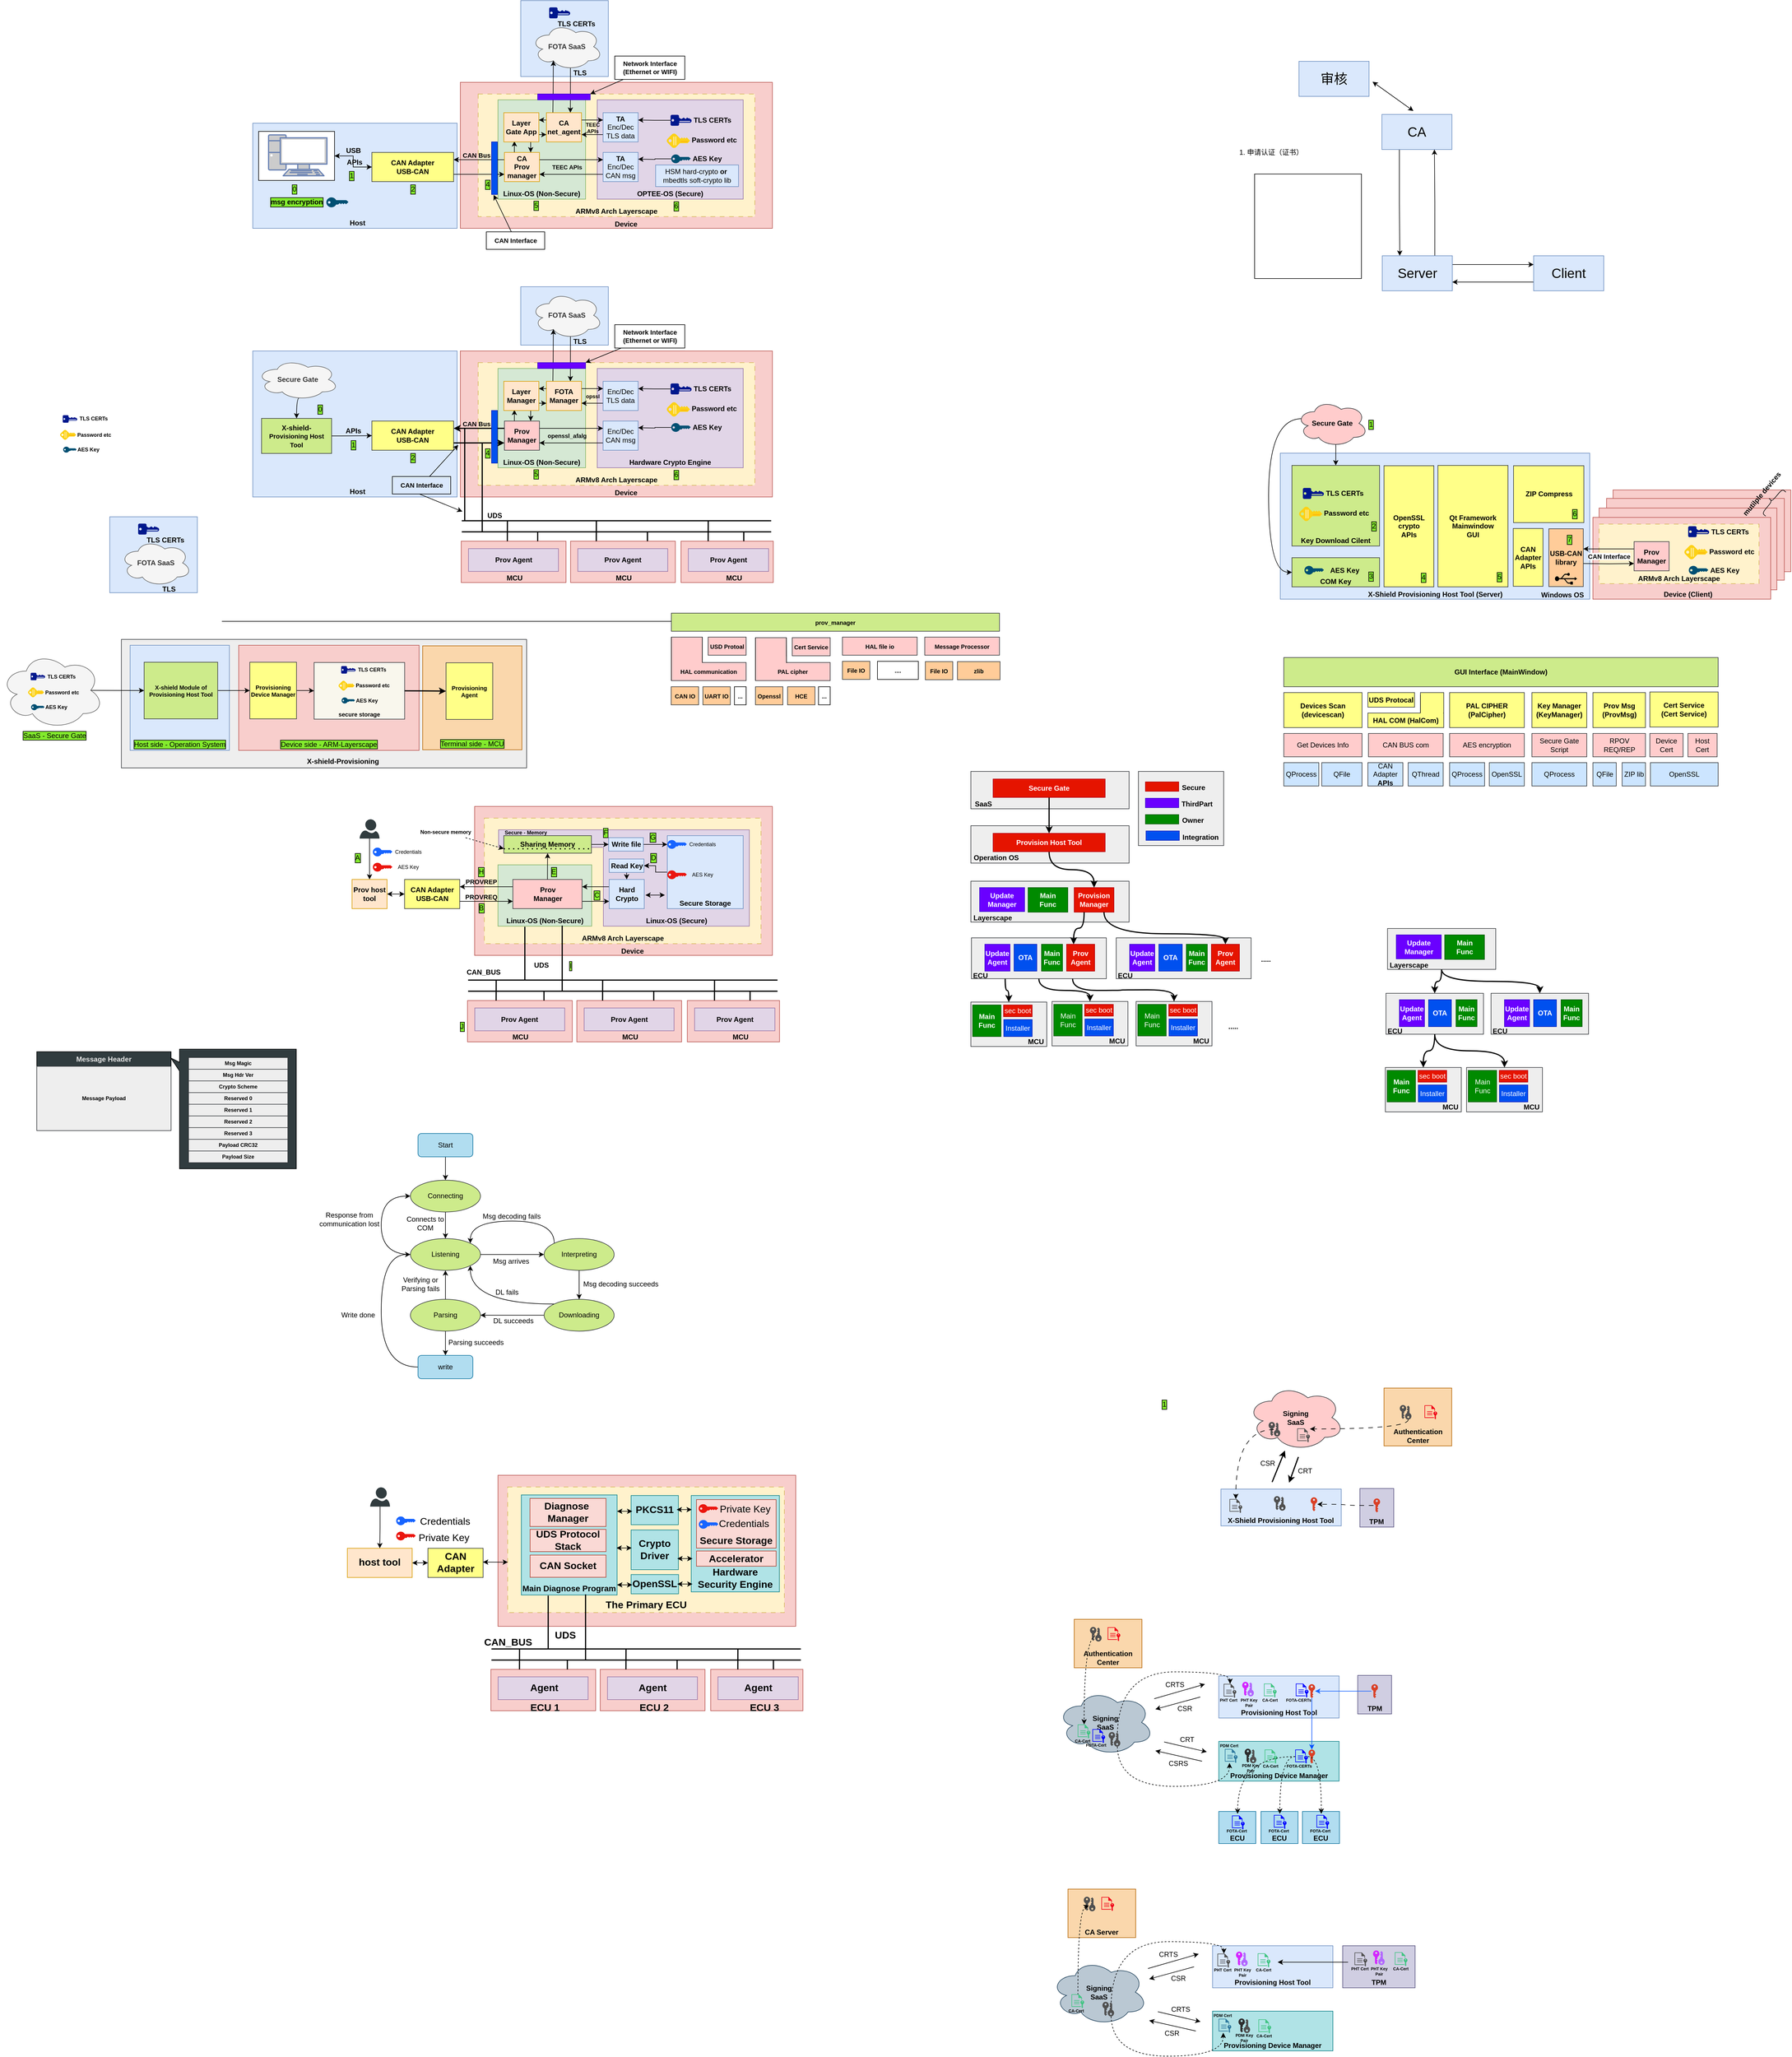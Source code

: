 <mxfile version="21.6.5" type="device">
  <diagram name="第 1 页" id="scQydCvMr0OkkfTgCGLO">
    <mxGraphModel dx="2517" dy="830" grid="1" gridSize="1" guides="1" tooltips="1" connect="1" arrows="1" fold="1" page="1" pageScale="1" pageWidth="827" pageHeight="1169" math="0" shadow="0">
      <root>
        <mxCell id="0" />
        <mxCell id="1" parent="0" />
        <mxCell id="s5L3PbSKLbv8gIxXY3YV-604" value="" style="rounded=0;whiteSpace=wrap;html=1;labelBackgroundColor=#83eb2d;labelBorderColor=default;fillColor=#f8cecc;strokeColor=#b85450;align=center;verticalAlign=bottom;" parent="1" vertex="1">
          <mxGeometry x="1530" y="898" width="304.5" height="140" as="geometry" />
        </mxCell>
        <mxCell id="s5L3PbSKLbv8gIxXY3YV-603" value="" style="rounded=0;whiteSpace=wrap;html=1;labelBackgroundColor=#83eb2d;labelBorderColor=default;fillColor=#f8cecc;strokeColor=#b85450;align=center;verticalAlign=bottom;" parent="1" vertex="1">
          <mxGeometry x="1518.81" y="912.5" width="304.5" height="140" as="geometry" />
        </mxCell>
        <mxCell id="s5L3PbSKLbv8gIxXY3YV-602" value="" style="rounded=0;whiteSpace=wrap;html=1;labelBackgroundColor=#83eb2d;labelBorderColor=default;fillColor=#f8cecc;strokeColor=#b85450;align=center;verticalAlign=bottom;" parent="1" vertex="1">
          <mxGeometry x="1506.06" y="929" width="304.5" height="140" as="geometry" />
        </mxCell>
        <mxCell id="s5L3PbSKLbv8gIxXY3YV-225" value="" style="rounded=0;whiteSpace=wrap;html=1;labelBackgroundColor=#83eb2d;labelBorderColor=default;fillColor=#eeeeee;strokeColor=#36393d;align=center;verticalAlign=bottom;" parent="1" vertex="1">
          <mxGeometry x="-1025.11" y="1154" width="694.11" height="220" as="geometry" />
        </mxCell>
        <mxCell id="s5L3PbSKLbv8gIxXY3YV-135" value="" style="rounded=0;whiteSpace=wrap;html=1;labelBackgroundColor=#83eb2d;labelBorderColor=default;fillColor=#dae8fc;strokeColor=#6c8ebf;align=center;verticalAlign=bottom;" parent="1" vertex="1">
          <mxGeometry x="-341" y="60" width="150" height="130" as="geometry" />
        </mxCell>
        <mxCell id="s5L3PbSKLbv8gIxXY3YV-5" value="" style="rounded=0;whiteSpace=wrap;html=1;labelBackgroundColor=#83eb2d;labelBorderColor=default;fillColor=#f8cecc;strokeColor=#b85450;align=center;verticalAlign=bottom;" parent="1" vertex="1">
          <mxGeometry x="-444.5" y="200" width="534.5" height="250" as="geometry" />
        </mxCell>
        <mxCell id="s5L3PbSKLbv8gIxXY3YV-6" value="" style="rounded=0;whiteSpace=wrap;html=1;labelBackgroundColor=#83eb2d;labelBorderColor=default;fillColor=#dae8fc;strokeColor=#6c8ebf;align=center;verticalAlign=bottom;" parent="1" vertex="1">
          <mxGeometry x="-800" y="270" width="350" height="180" as="geometry" />
        </mxCell>
        <mxCell id="s5L3PbSKLbv8gIxXY3YV-7" value="CAN Adapter&lt;br&gt;USB-CAN" style="rounded=0;whiteSpace=wrap;html=1;fontStyle=1;fillColor=#ffff88;strokeColor=#36393d;" parent="1" vertex="1">
          <mxGeometry x="-596" y="320" width="140" height="50" as="geometry" />
        </mxCell>
        <mxCell id="s5L3PbSKLbv8gIxXY3YV-8" value="" style="group" parent="1" connectable="0" vertex="1">
          <mxGeometry x="-790" y="284" width="130" height="84" as="geometry" />
        </mxCell>
        <mxCell id="s5L3PbSKLbv8gIxXY3YV-9" value="" style="rounded=0;whiteSpace=wrap;html=1;" parent="s5L3PbSKLbv8gIxXY3YV-8" vertex="1">
          <mxGeometry width="130" height="84" as="geometry" />
        </mxCell>
        <mxCell id="s5L3PbSKLbv8gIxXY3YV-10" value="" style="fontColor=#0066CC;verticalAlign=top;verticalLabelPosition=bottom;labelPosition=center;align=center;html=1;outlineConnect=0;fillColor=#CCCCCC;strokeColor=#6881B3;gradientColor=none;gradientDirection=north;strokeWidth=2;shape=mxgraph.networks.pc;" parent="s5L3PbSKLbv8gIxXY3YV-8" vertex="1">
          <mxGeometry x="17" y="6" width="100" height="70" as="geometry" />
        </mxCell>
        <mxCell id="s5L3PbSKLbv8gIxXY3YV-12" style="edgeStyle=orthogonalEdgeStyle;rounded=0;orthogonalLoop=1;jettySize=auto;html=1;startArrow=classic;startFill=1;" parent="1" source="s5L3PbSKLbv8gIxXY3YV-9" target="s5L3PbSKLbv8gIxXY3YV-7" edge="1">
          <mxGeometry relative="1" as="geometry" />
        </mxCell>
        <mxCell id="s5L3PbSKLbv8gIxXY3YV-13" value="USB" style="text;html=1;align=center;verticalAlign=middle;resizable=0;points=[];autosize=1;strokeColor=none;fillColor=none;fontStyle=1" parent="1" vertex="1">
          <mxGeometry x="-653" y="302" width="50" height="30" as="geometry" />
        </mxCell>
        <mxCell id="s5L3PbSKLbv8gIxXY3YV-14" value="APIs" style="text;html=1;align=center;verticalAlign=middle;resizable=0;points=[];autosize=1;strokeColor=none;fillColor=none;fontStyle=1" parent="1" vertex="1">
          <mxGeometry x="-651" y="322" width="50" height="30" as="geometry" />
        </mxCell>
        <mxCell id="s5L3PbSKLbv8gIxXY3YV-17" value="ARMv8 Arch Layerscape" style="rounded=0;whiteSpace=wrap;html=1;fillColor=#fff2cc;strokeColor=#d6b656;dashed=1;dashPattern=8 8;fontStyle=1;verticalAlign=bottom;" parent="1" vertex="1">
          <mxGeometry x="-413.94" y="220" width="473.94" height="210" as="geometry" />
        </mxCell>
        <mxCell id="s5L3PbSKLbv8gIxXY3YV-22" value="1" style="text;html=1;align=center;verticalAlign=middle;resizable=0;points=[];autosize=1;strokeColor=none;fillColor=none;labelBackgroundColor=#83eb2d;labelBorderColor=default;" parent="1" vertex="1">
          <mxGeometry x="-646" y="345" width="30" height="30" as="geometry" />
        </mxCell>
        <mxCell id="s5L3PbSKLbv8gIxXY3YV-23" value="2" style="text;html=1;align=center;verticalAlign=middle;resizable=0;points=[];autosize=1;strokeColor=none;fillColor=none;labelBackgroundColor=#83eb2d;labelBorderColor=default;" parent="1" vertex="1">
          <mxGeometry x="-541" y="368" width="30" height="30" as="geometry" />
        </mxCell>
        <mxCell id="s5L3PbSKLbv8gIxXY3YV-25" value="msg encryption" style="text;html=1;align=center;verticalAlign=middle;resizable=0;points=[];autosize=1;strokeColor=none;fillColor=none;labelBackgroundColor=#83eb2d;labelBorderColor=default;fontStyle=1" parent="1" vertex="1">
          <mxGeometry x="-780" y="390" width="110" height="30" as="geometry" />
        </mxCell>
        <mxCell id="s5L3PbSKLbv8gIxXY3YV-26" value="Host" style="text;html=1;align=center;verticalAlign=middle;resizable=0;points=[];autosize=1;strokeColor=none;fillColor=none;fontStyle=1" parent="1" vertex="1">
          <mxGeometry x="-646" y="426" width="50" height="30" as="geometry" />
        </mxCell>
        <mxCell id="s5L3PbSKLbv8gIxXY3YV-29" value="4" style="text;html=1;align=center;verticalAlign=middle;resizable=0;points=[];autosize=1;strokeColor=none;fillColor=none;labelBackgroundColor=#83eb2d;labelBorderColor=default;" parent="1" vertex="1">
          <mxGeometry x="-413.0" y="360" width="30" height="30" as="geometry" />
        </mxCell>
        <mxCell id="s5L3PbSKLbv8gIxXY3YV-52" value="CAN Bus" style="text;html=1;align=center;verticalAlign=middle;resizable=0;points=[];autosize=1;strokeColor=none;fillColor=none;fontSize=11;fontColor=#000000;fontStyle=1" parent="1" vertex="1">
          <mxGeometry x="-452.0" y="310" width="70" height="30" as="geometry" />
        </mxCell>
        <mxCell id="s5L3PbSKLbv8gIxXY3YV-54" value="0" style="text;html=1;align=center;verticalAlign=middle;resizable=0;points=[];autosize=1;strokeColor=none;fillColor=none;labelBackgroundColor=#83eb2d;labelBorderColor=default;" parent="1" vertex="1">
          <mxGeometry x="-744.11" y="368" width="30" height="30" as="geometry" />
        </mxCell>
        <mxCell id="s5L3PbSKLbv8gIxXY3YV-62" value="Linux-OS (Non-Secure)" style="whiteSpace=wrap;html=1;fillColor=#d5e8d4;strokeColor=#82b366;verticalAlign=bottom;fontStyle=1" parent="1" vertex="1">
          <mxGeometry x="-380" y="230" width="150" height="170" as="geometry" />
        </mxCell>
        <mxCell id="s5L3PbSKLbv8gIxXY3YV-63" value="OPTEE-OS (Secure)" style="whiteSpace=wrap;html=1;fillColor=#e1d5e7;strokeColor=#9673a6;fontStyle=1;verticalAlign=bottom;" parent="1" vertex="1">
          <mxGeometry x="-210" y="230" width="250" height="170" as="geometry" />
        </mxCell>
        <mxCell id="s5L3PbSKLbv8gIxXY3YV-75" style="edgeStyle=orthogonalEdgeStyle;rounded=0;orthogonalLoop=1;jettySize=auto;html=1;exitX=1;exitY=0.25;exitDx=0;exitDy=0;entryX=0;entryY=0.25;entryDx=0;entryDy=0;" parent="1" source="s5L3PbSKLbv8gIxXY3YV-67" target="s5L3PbSKLbv8gIxXY3YV-68" edge="1">
          <mxGeometry relative="1" as="geometry" />
        </mxCell>
        <mxCell id="s5L3PbSKLbv8gIxXY3YV-136" style="edgeStyle=orthogonalEdgeStyle;rounded=0;orthogonalLoop=1;jettySize=auto;html=1;exitX=0;exitY=0.25;exitDx=0;exitDy=0;entryX=1;entryY=0.25;entryDx=0;entryDy=0;" parent="1" source="s5L3PbSKLbv8gIxXY3YV-67" target="s5L3PbSKLbv8gIxXY3YV-7" edge="1">
          <mxGeometry relative="1" as="geometry" />
        </mxCell>
        <mxCell id="s5L3PbSKLbv8gIxXY3YV-138" style="edgeStyle=orthogonalEdgeStyle;rounded=0;orthogonalLoop=1;jettySize=auto;html=1;exitX=0.25;exitY=0;exitDx=0;exitDy=0;entryX=0.302;entryY=0.976;entryDx=0;entryDy=0;entryPerimeter=0;" parent="1" source="s5L3PbSKLbv8gIxXY3YV-67" target="s5L3PbSKLbv8gIxXY3YV-137" edge="1">
          <mxGeometry relative="1" as="geometry" />
        </mxCell>
        <mxCell id="s5L3PbSKLbv8gIxXY3YV-67" value="CA&lt;br&gt;Prov&lt;br&gt;manager" style="whiteSpace=wrap;html=1;fillColor=#ffe6cc;strokeColor=#d79b00;fontStyle=1" parent="1" vertex="1">
          <mxGeometry x="-369" y="320" width="60" height="50" as="geometry" />
        </mxCell>
        <mxCell id="s5L3PbSKLbv8gIxXY3YV-76" style="edgeStyle=orthogonalEdgeStyle;rounded=0;orthogonalLoop=1;jettySize=auto;html=1;exitX=0;exitY=0.75;exitDx=0;exitDy=0;entryX=1;entryY=0.75;entryDx=0;entryDy=0;" parent="1" source="s5L3PbSKLbv8gIxXY3YV-68" target="s5L3PbSKLbv8gIxXY3YV-67" edge="1">
          <mxGeometry relative="1" as="geometry" />
        </mxCell>
        <mxCell id="s5L3PbSKLbv8gIxXY3YV-68" value="&lt;b&gt;TA&lt;/b&gt;&lt;br&gt;Enc/Dec CAN msg" style="whiteSpace=wrap;html=1;fillColor=#dae8fc;strokeColor=#6c8ebf;" parent="1" vertex="1">
          <mxGeometry x="-200" y="320" width="60" height="50" as="geometry" />
        </mxCell>
        <mxCell id="s5L3PbSKLbv8gIxXY3YV-125" style="edgeStyle=orthogonalEdgeStyle;rounded=0;orthogonalLoop=1;jettySize=auto;html=1;exitX=0;exitY=0.5;exitDx=0;exitDy=0;exitPerimeter=0;entryX=1;entryY=0.75;entryDx=0;entryDy=0;" parent="1" source="s5L3PbSKLbv8gIxXY3YV-70" edge="1">
          <mxGeometry relative="1" as="geometry">
            <mxPoint x="-140" y="331.5" as="targetPoint" />
          </mxGeometry>
        </mxCell>
        <mxCell id="s5L3PbSKLbv8gIxXY3YV-70" value="" style="points=[[0,0.5,0],[0.24,0,0],[0.5,0.28,0],[0.995,0.475,0],[0.5,0.72,0],[0.24,1,0]];verticalLabelPosition=bottom;sketch=0;html=1;verticalAlign=top;aspect=fixed;align=center;pointerEvents=1;shape=mxgraph.cisco19.key;fillColor=#005073;strokeColor=none;" parent="1" vertex="1">
          <mxGeometry x="-83.34" y="323.5" width="33.34" height="15" as="geometry" />
        </mxCell>
        <mxCell id="s5L3PbSKLbv8gIxXY3YV-73" value="AES Key" style="text;html=1;align=center;verticalAlign=middle;resizable=0;points=[];autosize=1;strokeColor=none;fillColor=none;fontStyle=1" parent="1" vertex="1">
          <mxGeometry x="-57" y="316" width="70" height="30" as="geometry" />
        </mxCell>
        <mxCell id="s5L3PbSKLbv8gIxXY3YV-85" style="edgeStyle=orthogonalEdgeStyle;rounded=0;orthogonalLoop=1;jettySize=auto;html=1;exitX=1;exitY=0.75;exitDx=0;exitDy=0;entryX=0;entryY=0.75;entryDx=0;entryDy=0;" parent="1" source="s5L3PbSKLbv8gIxXY3YV-7" target="s5L3PbSKLbv8gIxXY3YV-67" edge="1">
          <mxGeometry relative="1" as="geometry">
            <mxPoint x="-375" y="357.5" as="targetPoint" />
          </mxGeometry>
        </mxCell>
        <mxCell id="s5L3PbSKLbv8gIxXY3YV-110" style="edgeStyle=orthogonalEdgeStyle;rounded=0;orthogonalLoop=1;jettySize=auto;html=1;exitX=0.55;exitY=0.95;exitDx=0;exitDy=0;exitPerimeter=0;entryX=0.75;entryY=0;entryDx=0;entryDy=0;" parent="1" source="s5L3PbSKLbv8gIxXY3YV-100" edge="1">
          <mxGeometry relative="1" as="geometry">
            <mxPoint x="-256.0" y="252" as="targetPoint" />
          </mxGeometry>
        </mxCell>
        <mxCell id="s5L3PbSKLbv8gIxXY3YV-100" value="FOTA SaaS" style="ellipse;shape=cloud;whiteSpace=wrap;html=1;fontStyle=1;fillColor=#f5f5f5;strokeColor=#666666;fontColor=#333333;" parent="1" vertex="1">
          <mxGeometry x="-323" y="99" width="122" height="80" as="geometry" />
        </mxCell>
        <mxCell id="s5L3PbSKLbv8gIxXY3YV-101" value="TLS" style="text;html=1;align=center;verticalAlign=middle;resizable=0;points=[];autosize=1;strokeColor=none;fillColor=none;fontStyle=1" parent="1" vertex="1">
          <mxGeometry x="-265" y="169" width="50" height="30" as="geometry" />
        </mxCell>
        <mxCell id="s5L3PbSKLbv8gIxXY3YV-108" style="edgeStyle=orthogonalEdgeStyle;rounded=0;orthogonalLoop=1;jettySize=auto;html=1;exitX=0.25;exitY=0;exitDx=0;exitDy=0;entryX=0.31;entryY=0.8;entryDx=0;entryDy=0;entryPerimeter=0;" parent="1" target="s5L3PbSKLbv8gIxXY3YV-100" edge="1">
          <mxGeometry relative="1" as="geometry">
            <mxPoint x="-286.0" y="252" as="sourcePoint" />
          </mxGeometry>
        </mxCell>
        <mxCell id="s5L3PbSKLbv8gIxXY3YV-120" style="edgeStyle=orthogonalEdgeStyle;rounded=0;orthogonalLoop=1;jettySize=auto;html=1;exitX=0;exitY=0.75;exitDx=0;exitDy=0;entryX=1;entryY=0.75;entryDx=0;entryDy=0;" parent="1" source="s5L3PbSKLbv8gIxXY3YV-105" target="s5L3PbSKLbv8gIxXY3YV-118" edge="1">
          <mxGeometry relative="1" as="geometry" />
        </mxCell>
        <mxCell id="s5L3PbSKLbv8gIxXY3YV-105" value="&lt;b&gt;TA&lt;/b&gt;&lt;br&gt;Enc/Dec TLS data" style="whiteSpace=wrap;html=1;fillColor=#dae8fc;strokeColor=#6c8ebf;" parent="1" vertex="1">
          <mxGeometry x="-200" y="252" width="60" height="50" as="geometry" />
        </mxCell>
        <mxCell id="s5L3PbSKLbv8gIxXY3YV-124" style="edgeStyle=orthogonalEdgeStyle;rounded=0;orthogonalLoop=1;jettySize=auto;html=1;exitX=0.5;exitY=0;exitDx=0;exitDy=0;exitPerimeter=0;entryX=1;entryY=0.25;entryDx=0;entryDy=0;" parent="1" source="s5L3PbSKLbv8gIxXY3YV-111" target="s5L3PbSKLbv8gIxXY3YV-105" edge="1">
          <mxGeometry relative="1" as="geometry" />
        </mxCell>
        <mxCell id="s5L3PbSKLbv8gIxXY3YV-111" value="" style="sketch=0;aspect=fixed;pointerEvents=1;shadow=0;dashed=0;html=1;strokeColor=none;labelPosition=center;verticalLabelPosition=bottom;verticalAlign=top;align=center;fillColor=#00188D;shape=mxgraph.mscae.enterprise.key_permissions;rotation=-90;" parent="1" vertex="1">
          <mxGeometry x="-75.72" y="247" width="18.72" height="36" as="geometry" />
        </mxCell>
        <mxCell id="s5L3PbSKLbv8gIxXY3YV-113" value="TLS CERTs" style="text;html=1;align=center;verticalAlign=middle;resizable=0;points=[];autosize=1;strokeColor=none;fillColor=none;fontStyle=1" parent="1" vertex="1">
          <mxGeometry x="-58" y="250" width="90" height="30" as="geometry" />
        </mxCell>
        <mxCell id="s5L3PbSKLbv8gIxXY3YV-119" style="edgeStyle=orthogonalEdgeStyle;rounded=0;orthogonalLoop=1;jettySize=auto;html=1;exitX=1;exitY=0.25;exitDx=0;exitDy=0;entryX=0;entryY=0.25;entryDx=0;entryDy=0;" parent="1" source="s5L3PbSKLbv8gIxXY3YV-118" target="s5L3PbSKLbv8gIxXY3YV-105" edge="1">
          <mxGeometry relative="1" as="geometry" />
        </mxCell>
        <mxCell id="s5L3PbSKLbv8gIxXY3YV-140" style="edgeStyle=orthogonalEdgeStyle;rounded=0;orthogonalLoop=1;jettySize=auto;html=1;exitX=0;exitY=0.25;exitDx=0;exitDy=0;entryX=1;entryY=0.25;entryDx=0;entryDy=0;" parent="1" source="s5L3PbSKLbv8gIxXY3YV-118" target="s5L3PbSKLbv8gIxXY3YV-137" edge="1">
          <mxGeometry relative="1" as="geometry" />
        </mxCell>
        <mxCell id="s5L3PbSKLbv8gIxXY3YV-118" value="&lt;span&gt;&lt;span&gt;CA&lt;/span&gt;&lt;br&gt;net_agent&lt;br&gt;&lt;/span&gt;" style="whiteSpace=wrap;html=1;fillColor=#ffe6cc;strokeColor=#d79b00;fontStyle=1" parent="1" vertex="1">
          <mxGeometry x="-297" y="252" width="60" height="50" as="geometry" />
        </mxCell>
        <mxCell id="s5L3PbSKLbv8gIxXY3YV-122" value="HSM hard-crypto &lt;span&gt;&lt;b&gt;or&lt;/b&gt;&lt;/span&gt;&amp;nbsp;&lt;br&gt;mbedtls soft-crypto lib" style="whiteSpace=wrap;html=1;fillColor=#dae8fc;strokeColor=#6c8ebf;fontStyle=0" parent="1" vertex="1">
          <mxGeometry x="-110" y="341.5" width="142" height="37" as="geometry" />
        </mxCell>
        <mxCell id="s5L3PbSKLbv8gIxXY3YV-132" value="5" style="text;html=1;align=center;verticalAlign=middle;resizable=0;points=[];autosize=1;strokeColor=none;fillColor=none;labelBackgroundColor=#83eb2d;labelBorderColor=default;" parent="1" vertex="1">
          <mxGeometry x="-330.0" y="396" width="30" height="30" as="geometry" />
        </mxCell>
        <mxCell id="s5L3PbSKLbv8gIxXY3YV-133" value="6" style="text;html=1;align=center;verticalAlign=middle;resizable=0;points=[];autosize=1;strokeColor=none;fillColor=none;labelBackgroundColor=#83eb2d;labelBorderColor=default;" parent="1" vertex="1">
          <mxGeometry x="-90.0" y="397" width="30" height="30" as="geometry" />
        </mxCell>
        <mxCell id="s5L3PbSKLbv8gIxXY3YV-134" value="Device" style="text;html=1;align=center;verticalAlign=middle;resizable=0;points=[];autosize=1;strokeColor=none;fillColor=none;fontStyle=1" parent="1" vertex="1">
          <mxGeometry x="-191" y="428" width="60" height="30" as="geometry" />
        </mxCell>
        <mxCell id="s5L3PbSKLbv8gIxXY3YV-11" value="" style="points=[[0,0.5,0],[0.24,0,0],[0.5,0.28,0],[0.995,0.475,0],[0.5,0.72,0],[0.24,1,0]];verticalLabelPosition=bottom;sketch=0;html=1;verticalAlign=top;aspect=fixed;align=center;pointerEvents=1;shape=mxgraph.cisco19.key;fillColor=#005073;strokeColor=none;" parent="1" vertex="1">
          <mxGeometry x="-674" y="397" width="37.78" height="17" as="geometry" />
        </mxCell>
        <mxCell id="s5L3PbSKLbv8gIxXY3YV-139" style="edgeStyle=orthogonalEdgeStyle;rounded=0;orthogonalLoop=1;jettySize=auto;html=1;exitX=0.75;exitY=1;exitDx=0;exitDy=0;entryX=0.75;entryY=0;entryDx=0;entryDy=0;" parent="1" source="s5L3PbSKLbv8gIxXY3YV-137" target="s5L3PbSKLbv8gIxXY3YV-67" edge="1">
          <mxGeometry relative="1" as="geometry" />
        </mxCell>
        <mxCell id="s5L3PbSKLbv8gIxXY3YV-141" style="edgeStyle=orthogonalEdgeStyle;rounded=0;orthogonalLoop=1;jettySize=auto;html=1;exitX=1;exitY=0.75;exitDx=0;exitDy=0;entryX=0;entryY=0.75;entryDx=0;entryDy=0;" parent="1" source="s5L3PbSKLbv8gIxXY3YV-137" target="s5L3PbSKLbv8gIxXY3YV-118" edge="1">
          <mxGeometry relative="1" as="geometry" />
        </mxCell>
        <mxCell id="s5L3PbSKLbv8gIxXY3YV-137" value="&lt;span&gt;&lt;span&gt;Layer&lt;br&gt;&lt;/span&gt;Gate App&lt;br&gt;&lt;/span&gt;" style="whiteSpace=wrap;html=1;fillColor=#ffe6cc;strokeColor=#d79b00;fontStyle=1" parent="1" vertex="1">
          <mxGeometry x="-370" y="252" width="60" height="50" as="geometry" />
        </mxCell>
        <mxCell id="s5L3PbSKLbv8gIxXY3YV-143" value="" style="sketch=0;aspect=fixed;html=1;points=[];align=center;image;fontSize=12;image=img/lib/mscae/Key.svg;rotation=-90;" parent="1" vertex="1">
          <mxGeometry x="-83.34" y="280" width="24.8" height="40" as="geometry" />
        </mxCell>
        <mxCell id="s5L3PbSKLbv8gIxXY3YV-144" value="Password etc" style="text;html=1;align=center;verticalAlign=middle;resizable=0;points=[];autosize=1;strokeColor=none;fillColor=none;fontStyle=1" parent="1" vertex="1">
          <mxGeometry x="-60" y="284" width="100" height="30" as="geometry" />
        </mxCell>
        <mxCell id="s5L3PbSKLbv8gIxXY3YV-147" value="" style="rounded=0;whiteSpace=wrap;html=1;fontSize=11;fillColor=#6a00ff;fontColor=#ffffff;strokeColor=#3700CC;" parent="1" vertex="1">
          <mxGeometry x="-312" y="220" width="90" height="10" as="geometry" />
        </mxCell>
        <mxCell id="s5L3PbSKLbv8gIxXY3YV-148" value="Network Interface &lt;br&gt;(Ethernet or WIFI)" style="text;html=1;align=center;verticalAlign=middle;resizable=0;points=[];autosize=1;strokeColor=default;fillColor=none;fontSize=11;fontStyle=1" parent="1" vertex="1">
          <mxGeometry x="-180" y="155" width="120" height="40" as="geometry" />
        </mxCell>
        <mxCell id="s5L3PbSKLbv8gIxXY3YV-149" value="" style="rounded=0;whiteSpace=wrap;html=1;fontSize=11;fillColor=#0050ef;fontColor=#ffffff;strokeColor=#001DBC;rotation=-90;" parent="1" vertex="1">
          <mxGeometry x="-431" y="342" width="90" height="10" as="geometry" />
        </mxCell>
        <mxCell id="s5L3PbSKLbv8gIxXY3YV-150" value="CAN Interface" style="text;html=1;align=center;verticalAlign=middle;resizable=0;points=[];autosize=1;strokeColor=default;fillColor=none;fontSize=11;fontColor=#000000;fontStyle=1" parent="1" vertex="1">
          <mxGeometry x="-400.0" y="456" width="100" height="30" as="geometry" />
        </mxCell>
        <mxCell id="s5L3PbSKLbv8gIxXY3YV-152" value="" style="endArrow=classic;html=1;rounded=0;fontSize=11;entryX=1;entryY=0;entryDx=0;entryDy=0;" parent="1" source="s5L3PbSKLbv8gIxXY3YV-148" target="s5L3PbSKLbv8gIxXY3YV-147" edge="1">
          <mxGeometry width="50" height="50" relative="1" as="geometry">
            <mxPoint x="-340" y="330" as="sourcePoint" />
            <mxPoint x="-290" y="280" as="targetPoint" />
          </mxGeometry>
        </mxCell>
        <mxCell id="s5L3PbSKLbv8gIxXY3YV-153" value="" style="endArrow=classic;html=1;rounded=0;fontSize=11;entryX=0.853;entryY=1.092;entryDx=0;entryDy=0;entryPerimeter=0;" parent="1" source="s5L3PbSKLbv8gIxXY3YV-150" target="s5L3PbSKLbv8gIxXY3YV-29" edge="1">
          <mxGeometry width="50" height="50" relative="1" as="geometry">
            <mxPoint x="-420" y="550" as="sourcePoint" />
            <mxPoint x="-370" y="500" as="targetPoint" />
          </mxGeometry>
        </mxCell>
        <mxCell id="s5L3PbSKLbv8gIxXY3YV-154" value="" style="sketch=0;aspect=fixed;pointerEvents=1;shadow=0;dashed=0;html=1;strokeColor=none;labelPosition=center;verticalLabelPosition=bottom;verticalAlign=top;align=center;fillColor=#00188D;shape=mxgraph.mscae.enterprise.key_permissions;rotation=-90;" parent="1" vertex="1">
          <mxGeometry x="-283.72" y="63" width="18.72" height="36" as="geometry" />
        </mxCell>
        <mxCell id="s5L3PbSKLbv8gIxXY3YV-155" value="TLS CERTs" style="text;html=1;align=center;verticalAlign=middle;resizable=0;points=[];autosize=1;strokeColor=none;fillColor=none;fontStyle=1" parent="1" vertex="1">
          <mxGeometry x="-291" y="85" width="90" height="30" as="geometry" />
        </mxCell>
        <mxCell id="s5L3PbSKLbv8gIxXY3YV-157" value="TEEC APIs" style="text;html=1;align=center;verticalAlign=middle;resizable=0;points=[];autosize=1;strokeColor=none;fillColor=none;fontSize=10;fontStyle=1" parent="1" vertex="1">
          <mxGeometry x="-297" y="330" width="70" height="30" as="geometry" />
        </mxCell>
        <mxCell id="s5L3PbSKLbv8gIxXY3YV-158" value="TEEC&lt;br style=&quot;font-size: 9px;&quot;&gt;APIs" style="text;html=1;align=center;verticalAlign=middle;resizable=0;points=[];autosize=1;strokeColor=none;fillColor=none;fontSize=9;fontStyle=1" parent="1" vertex="1">
          <mxGeometry x="-243" y="258" width="50" height="40" as="geometry" />
        </mxCell>
        <mxCell id="s5L3PbSKLbv8gIxXY3YV-161" value="" style="rounded=0;whiteSpace=wrap;html=1;labelBackgroundColor=#83eb2d;labelBorderColor=default;fillColor=#dae8fc;strokeColor=#6c8ebf;align=center;verticalAlign=bottom;" parent="1" vertex="1">
          <mxGeometry x="-341" y="550" width="150" height="100" as="geometry" />
        </mxCell>
        <mxCell id="s5L3PbSKLbv8gIxXY3YV-162" value="" style="rounded=0;whiteSpace=wrap;html=1;labelBackgroundColor=#83eb2d;labelBorderColor=default;fillColor=#f8cecc;strokeColor=#b85450;align=center;verticalAlign=bottom;" parent="1" vertex="1">
          <mxGeometry x="-444.5" y="660" width="534.5" height="250" as="geometry" />
        </mxCell>
        <mxCell id="s5L3PbSKLbv8gIxXY3YV-163" value="" style="rounded=0;whiteSpace=wrap;html=1;labelBackgroundColor=#83eb2d;labelBorderColor=default;fillColor=#dae8fc;strokeColor=#6c8ebf;align=center;verticalAlign=bottom;" parent="1" vertex="1">
          <mxGeometry x="-800" y="660" width="350" height="250" as="geometry" />
        </mxCell>
        <mxCell id="s5L3PbSKLbv8gIxXY3YV-164" value="CAN Adapter&lt;br&gt;USB-CAN" style="rounded=0;whiteSpace=wrap;html=1;fontStyle=1;fillColor=#ffff88;strokeColor=#36393d;" parent="1" vertex="1">
          <mxGeometry x="-596" y="780" width="140" height="50" as="geometry" />
        </mxCell>
        <mxCell id="s5L3PbSKLbv8gIxXY3YV-170" value="APIs" style="text;html=1;align=center;verticalAlign=middle;resizable=0;points=[];autosize=1;strokeColor=none;fillColor=none;fontStyle=1" parent="1" vertex="1">
          <mxGeometry x="-653" y="782" width="50" height="30" as="geometry" />
        </mxCell>
        <mxCell id="s5L3PbSKLbv8gIxXY3YV-171" value="ARMv8 Arch Layerscape" style="rounded=0;whiteSpace=wrap;html=1;fillColor=#fff2cc;strokeColor=#d6b656;dashed=1;dashPattern=8 8;fontStyle=1;verticalAlign=bottom;" parent="1" vertex="1">
          <mxGeometry x="-413.94" y="680" width="473.94" height="210" as="geometry" />
        </mxCell>
        <mxCell id="s5L3PbSKLbv8gIxXY3YV-172" value="1" style="text;html=1;align=center;verticalAlign=middle;resizable=0;points=[];autosize=1;strokeColor=none;fillColor=none;labelBackgroundColor=#83eb2d;labelBorderColor=default;" parent="1" vertex="1">
          <mxGeometry x="-643" y="806" width="30" height="30" as="geometry" />
        </mxCell>
        <mxCell id="s5L3PbSKLbv8gIxXY3YV-173" value="2" style="text;html=1;align=center;verticalAlign=middle;resizable=0;points=[];autosize=1;strokeColor=none;fillColor=none;labelBackgroundColor=#83eb2d;labelBorderColor=default;" parent="1" vertex="1">
          <mxGeometry x="-541" y="828" width="30" height="30" as="geometry" />
        </mxCell>
        <mxCell id="s5L3PbSKLbv8gIxXY3YV-175" value="Host" style="text;html=1;align=center;verticalAlign=middle;resizable=0;points=[];autosize=1;strokeColor=none;fillColor=none;fontStyle=1" parent="1" vertex="1">
          <mxGeometry x="-646" y="886" width="50" height="30" as="geometry" />
        </mxCell>
        <mxCell id="s5L3PbSKLbv8gIxXY3YV-176" value="4" style="text;html=1;align=center;verticalAlign=middle;resizable=0;points=[];autosize=1;strokeColor=none;fillColor=none;labelBackgroundColor=#83eb2d;labelBorderColor=default;" parent="1" vertex="1">
          <mxGeometry x="-413.0" y="820" width="30" height="30" as="geometry" />
        </mxCell>
        <mxCell id="s5L3PbSKLbv8gIxXY3YV-177" value="CAN Bus" style="text;html=1;align=center;verticalAlign=middle;resizable=0;points=[];autosize=1;strokeColor=none;fillColor=none;fontSize=11;fontColor=#000000;fontStyle=1" parent="1" vertex="1">
          <mxGeometry x="-452.0" y="770" width="70" height="30" as="geometry" />
        </mxCell>
        <mxCell id="s5L3PbSKLbv8gIxXY3YV-179" value="Linux-OS (Non-Secure)" style="whiteSpace=wrap;html=1;fillColor=#d5e8d4;strokeColor=#82b366;verticalAlign=bottom;fontStyle=1" parent="1" vertex="1">
          <mxGeometry x="-380" y="690" width="150" height="170" as="geometry" />
        </mxCell>
        <mxCell id="s5L3PbSKLbv8gIxXY3YV-180" value="Hardware Crypto Engine" style="whiteSpace=wrap;html=1;fillColor=#e1d5e7;strokeColor=#9673a6;fontStyle=1;verticalAlign=bottom;" parent="1" vertex="1">
          <mxGeometry x="-210" y="690" width="250" height="170" as="geometry" />
        </mxCell>
        <mxCell id="s5L3PbSKLbv8gIxXY3YV-181" style="edgeStyle=orthogonalEdgeStyle;rounded=0;orthogonalLoop=1;jettySize=auto;html=1;exitX=1;exitY=0.25;exitDx=0;exitDy=0;entryX=0;entryY=0.25;entryDx=0;entryDy=0;" parent="1" source="s5L3PbSKLbv8gIxXY3YV-184" target="s5L3PbSKLbv8gIxXY3YV-186" edge="1">
          <mxGeometry relative="1" as="geometry" />
        </mxCell>
        <mxCell id="s5L3PbSKLbv8gIxXY3YV-182" style="edgeStyle=orthogonalEdgeStyle;rounded=0;orthogonalLoop=1;jettySize=auto;html=1;exitX=0;exitY=0.25;exitDx=0;exitDy=0;entryX=1;entryY=0.25;entryDx=0;entryDy=0;strokeWidth=2;" parent="1" source="s5L3PbSKLbv8gIxXY3YV-184" target="s5L3PbSKLbv8gIxXY3YV-164" edge="1">
          <mxGeometry relative="1" as="geometry" />
        </mxCell>
        <mxCell id="s5L3PbSKLbv8gIxXY3YV-183" style="edgeStyle=orthogonalEdgeStyle;rounded=0;orthogonalLoop=1;jettySize=auto;html=1;exitX=0.25;exitY=0;exitDx=0;exitDy=0;entryX=0.302;entryY=0.976;entryDx=0;entryDy=0;entryPerimeter=0;" parent="1" source="s5L3PbSKLbv8gIxXY3YV-184" target="s5L3PbSKLbv8gIxXY3YV-210" edge="1">
          <mxGeometry relative="1" as="geometry" />
        </mxCell>
        <mxCell id="s5L3PbSKLbv8gIxXY3YV-184" value="Prov&lt;br&gt;Manager" style="whiteSpace=wrap;html=1;fillColor=#ffcccc;strokeColor=#36393d;fontStyle=1" parent="1" vertex="1">
          <mxGeometry x="-369" y="780" width="60" height="50" as="geometry" />
        </mxCell>
        <mxCell id="s5L3PbSKLbv8gIxXY3YV-185" style="edgeStyle=orthogonalEdgeStyle;rounded=0;orthogonalLoop=1;jettySize=auto;html=1;exitX=0;exitY=0.75;exitDx=0;exitDy=0;entryX=1;entryY=0.75;entryDx=0;entryDy=0;" parent="1" source="s5L3PbSKLbv8gIxXY3YV-186" target="s5L3PbSKLbv8gIxXY3YV-184" edge="1">
          <mxGeometry relative="1" as="geometry" />
        </mxCell>
        <mxCell id="s5L3PbSKLbv8gIxXY3YV-186" value="Enc/Dec CAN msg" style="whiteSpace=wrap;html=1;fillColor=#dae8fc;strokeColor=#6c8ebf;" parent="1" vertex="1">
          <mxGeometry x="-200" y="780" width="60" height="50" as="geometry" />
        </mxCell>
        <mxCell id="s5L3PbSKLbv8gIxXY3YV-187" style="edgeStyle=orthogonalEdgeStyle;rounded=0;orthogonalLoop=1;jettySize=auto;html=1;exitX=0;exitY=0.5;exitDx=0;exitDy=0;exitPerimeter=0;entryX=1;entryY=0.75;entryDx=0;entryDy=0;" parent="1" source="s5L3PbSKLbv8gIxXY3YV-188" edge="1">
          <mxGeometry relative="1" as="geometry">
            <mxPoint x="-140" y="791.5" as="targetPoint" />
          </mxGeometry>
        </mxCell>
        <mxCell id="s5L3PbSKLbv8gIxXY3YV-188" value="" style="points=[[0,0.5,0],[0.24,0,0],[0.5,0.28,0],[0.995,0.475,0],[0.5,0.72,0],[0.24,1,0]];verticalLabelPosition=bottom;sketch=0;html=1;verticalAlign=top;aspect=fixed;align=center;pointerEvents=1;shape=mxgraph.cisco19.key;fillColor=#005073;strokeColor=none;" parent="1" vertex="1">
          <mxGeometry x="-83.34" y="783.5" width="33.34" height="15" as="geometry" />
        </mxCell>
        <mxCell id="s5L3PbSKLbv8gIxXY3YV-189" value="AES Key" style="text;html=1;align=center;verticalAlign=middle;resizable=0;points=[];autosize=1;strokeColor=none;fillColor=none;fontStyle=1" parent="1" vertex="1">
          <mxGeometry x="-57" y="776" width="70" height="30" as="geometry" />
        </mxCell>
        <mxCell id="s5L3PbSKLbv8gIxXY3YV-190" style="edgeStyle=orthogonalEdgeStyle;rounded=0;orthogonalLoop=1;jettySize=auto;html=1;exitX=1;exitY=0.75;exitDx=0;exitDy=0;entryX=0;entryY=0.75;entryDx=0;entryDy=0;strokeWidth=2;" parent="1" source="s5L3PbSKLbv8gIxXY3YV-164" target="s5L3PbSKLbv8gIxXY3YV-184" edge="1">
          <mxGeometry relative="1" as="geometry">
            <mxPoint x="-375" y="817.5" as="targetPoint" />
          </mxGeometry>
        </mxCell>
        <mxCell id="s5L3PbSKLbv8gIxXY3YV-191" style="edgeStyle=orthogonalEdgeStyle;rounded=0;orthogonalLoop=1;jettySize=auto;html=1;exitX=0.55;exitY=0.95;exitDx=0;exitDy=0;exitPerimeter=0;entryX=0.75;entryY=0;entryDx=0;entryDy=0;" parent="1" source="s5L3PbSKLbv8gIxXY3YV-192" edge="1">
          <mxGeometry relative="1" as="geometry">
            <mxPoint x="-256" y="712" as="targetPoint" />
          </mxGeometry>
        </mxCell>
        <mxCell id="s5L3PbSKLbv8gIxXY3YV-192" value="FOTA SaaS" style="ellipse;shape=cloud;whiteSpace=wrap;html=1;fontStyle=1;fillColor=#f5f5f5;strokeColor=#666666;fontColor=#333333;" parent="1" vertex="1">
          <mxGeometry x="-323" y="559" width="122" height="80" as="geometry" />
        </mxCell>
        <mxCell id="s5L3PbSKLbv8gIxXY3YV-193" value="TLS" style="text;html=1;align=center;verticalAlign=middle;resizable=0;points=[];autosize=1;strokeColor=none;fillColor=none;fontStyle=1" parent="1" vertex="1">
          <mxGeometry x="-265" y="629" width="50" height="30" as="geometry" />
        </mxCell>
        <mxCell id="s5L3PbSKLbv8gIxXY3YV-194" style="edgeStyle=orthogonalEdgeStyle;rounded=0;orthogonalLoop=1;jettySize=auto;html=1;exitX=0.25;exitY=0;exitDx=0;exitDy=0;entryX=0.31;entryY=0.8;entryDx=0;entryDy=0;entryPerimeter=0;" parent="1" target="s5L3PbSKLbv8gIxXY3YV-192" edge="1">
          <mxGeometry relative="1" as="geometry">
            <mxPoint x="-286" y="712" as="sourcePoint" />
          </mxGeometry>
        </mxCell>
        <mxCell id="s5L3PbSKLbv8gIxXY3YV-195" style="edgeStyle=orthogonalEdgeStyle;rounded=0;orthogonalLoop=1;jettySize=auto;html=1;exitX=0;exitY=0.75;exitDx=0;exitDy=0;entryX=1;entryY=0.75;entryDx=0;entryDy=0;" parent="1" source="s5L3PbSKLbv8gIxXY3YV-196" target="s5L3PbSKLbv8gIxXY3YV-202" edge="1">
          <mxGeometry relative="1" as="geometry" />
        </mxCell>
        <mxCell id="s5L3PbSKLbv8gIxXY3YV-196" value="Enc/Dec TLS data" style="whiteSpace=wrap;html=1;fillColor=#dae8fc;strokeColor=#6c8ebf;" parent="1" vertex="1">
          <mxGeometry x="-200" y="712" width="60" height="50" as="geometry" />
        </mxCell>
        <mxCell id="s5L3PbSKLbv8gIxXY3YV-197" style="edgeStyle=orthogonalEdgeStyle;rounded=0;orthogonalLoop=1;jettySize=auto;html=1;exitX=0.5;exitY=0;exitDx=0;exitDy=0;exitPerimeter=0;entryX=1;entryY=0.25;entryDx=0;entryDy=0;" parent="1" source="s5L3PbSKLbv8gIxXY3YV-198" target="s5L3PbSKLbv8gIxXY3YV-196" edge="1">
          <mxGeometry relative="1" as="geometry" />
        </mxCell>
        <mxCell id="s5L3PbSKLbv8gIxXY3YV-198" value="" style="sketch=0;aspect=fixed;pointerEvents=1;shadow=0;dashed=0;html=1;strokeColor=none;labelPosition=center;verticalLabelPosition=bottom;verticalAlign=top;align=center;fillColor=#00188D;shape=mxgraph.mscae.enterprise.key_permissions;rotation=-90;" parent="1" vertex="1">
          <mxGeometry x="-75.72" y="707" width="18.72" height="36" as="geometry" />
        </mxCell>
        <mxCell id="s5L3PbSKLbv8gIxXY3YV-199" value="TLS CERTs" style="text;html=1;align=center;verticalAlign=middle;resizable=0;points=[];autosize=1;strokeColor=none;fillColor=none;fontStyle=1" parent="1" vertex="1">
          <mxGeometry x="-58" y="710" width="90" height="30" as="geometry" />
        </mxCell>
        <mxCell id="s5L3PbSKLbv8gIxXY3YV-200" style="edgeStyle=orthogonalEdgeStyle;rounded=0;orthogonalLoop=1;jettySize=auto;html=1;exitX=1;exitY=0.25;exitDx=0;exitDy=0;entryX=0;entryY=0.25;entryDx=0;entryDy=0;" parent="1" source="s5L3PbSKLbv8gIxXY3YV-202" target="s5L3PbSKLbv8gIxXY3YV-196" edge="1">
          <mxGeometry relative="1" as="geometry" />
        </mxCell>
        <mxCell id="s5L3PbSKLbv8gIxXY3YV-201" style="edgeStyle=orthogonalEdgeStyle;rounded=0;orthogonalLoop=1;jettySize=auto;html=1;exitX=0;exitY=0.25;exitDx=0;exitDy=0;entryX=1;entryY=0.25;entryDx=0;entryDy=0;" parent="1" source="s5L3PbSKLbv8gIxXY3YV-202" target="s5L3PbSKLbv8gIxXY3YV-210" edge="1">
          <mxGeometry relative="1" as="geometry" />
        </mxCell>
        <mxCell id="s5L3PbSKLbv8gIxXY3YV-202" value="&lt;span&gt;FOTA&lt;br&gt;Manager&lt;br&gt;&lt;/span&gt;" style="whiteSpace=wrap;html=1;fillColor=#ffe6cc;strokeColor=#d79b00;fontStyle=1" parent="1" vertex="1">
          <mxGeometry x="-297" y="712" width="60" height="50" as="geometry" />
        </mxCell>
        <mxCell id="s5L3PbSKLbv8gIxXY3YV-204" value="5" style="text;html=1;align=center;verticalAlign=middle;resizable=0;points=[];autosize=1;strokeColor=none;fillColor=none;labelBackgroundColor=#83eb2d;labelBorderColor=default;" parent="1" vertex="1">
          <mxGeometry x="-330.0" y="856" width="30" height="30" as="geometry" />
        </mxCell>
        <mxCell id="s5L3PbSKLbv8gIxXY3YV-205" value="6" style="text;html=1;align=center;verticalAlign=middle;resizable=0;points=[];autosize=1;strokeColor=none;fillColor=none;labelBackgroundColor=#83eb2d;labelBorderColor=default;" parent="1" vertex="1">
          <mxGeometry x="-90.0" y="857" width="30" height="30" as="geometry" />
        </mxCell>
        <mxCell id="s5L3PbSKLbv8gIxXY3YV-206" value="Device" style="text;html=1;align=center;verticalAlign=middle;resizable=0;points=[];autosize=1;strokeColor=none;fillColor=none;fontStyle=1" parent="1" vertex="1">
          <mxGeometry x="-191" y="888" width="60" height="30" as="geometry" />
        </mxCell>
        <mxCell id="s5L3PbSKLbv8gIxXY3YV-208" style="edgeStyle=orthogonalEdgeStyle;rounded=0;orthogonalLoop=1;jettySize=auto;html=1;exitX=0.75;exitY=1;exitDx=0;exitDy=0;entryX=0.75;entryY=0;entryDx=0;entryDy=0;" parent="1" source="s5L3PbSKLbv8gIxXY3YV-210" target="s5L3PbSKLbv8gIxXY3YV-184" edge="1">
          <mxGeometry relative="1" as="geometry" />
        </mxCell>
        <mxCell id="s5L3PbSKLbv8gIxXY3YV-209" style="edgeStyle=orthogonalEdgeStyle;rounded=0;orthogonalLoop=1;jettySize=auto;html=1;exitX=1;exitY=0.75;exitDx=0;exitDy=0;entryX=0;entryY=0.75;entryDx=0;entryDy=0;" parent="1" source="s5L3PbSKLbv8gIxXY3YV-210" target="s5L3PbSKLbv8gIxXY3YV-202" edge="1">
          <mxGeometry relative="1" as="geometry" />
        </mxCell>
        <mxCell id="s5L3PbSKLbv8gIxXY3YV-210" value="&lt;span&gt;&lt;span&gt;Layer&lt;/span&gt;&lt;br&gt;Manager&lt;br&gt;&lt;/span&gt;" style="whiteSpace=wrap;html=1;fillColor=#ffe6cc;strokeColor=#d79b00;fontStyle=1" parent="1" vertex="1">
          <mxGeometry x="-370" y="712" width="60" height="50" as="geometry" />
        </mxCell>
        <mxCell id="s5L3PbSKLbv8gIxXY3YV-211" value="" style="sketch=0;aspect=fixed;html=1;points=[];align=center;image;fontSize=12;image=img/lib/mscae/Key.svg;rotation=-90;" parent="1" vertex="1">
          <mxGeometry x="-83.34" y="740" width="24.8" height="40" as="geometry" />
        </mxCell>
        <mxCell id="s5L3PbSKLbv8gIxXY3YV-212" value="Password etc" style="text;html=1;align=center;verticalAlign=middle;resizable=0;points=[];autosize=1;strokeColor=none;fillColor=none;fontStyle=1" parent="1" vertex="1">
          <mxGeometry x="-60" y="744" width="100" height="30" as="geometry" />
        </mxCell>
        <mxCell id="s5L3PbSKLbv8gIxXY3YV-213" value="" style="rounded=0;whiteSpace=wrap;html=1;fontSize=11;fillColor=#6a00ff;fontColor=#ffffff;strokeColor=#3700CC;" parent="1" vertex="1">
          <mxGeometry x="-312" y="680" width="82" height="10" as="geometry" />
        </mxCell>
        <mxCell id="s5L3PbSKLbv8gIxXY3YV-214" value="Network Interface &lt;br&gt;(Ethernet or WIFI)" style="text;html=1;align=center;verticalAlign=middle;resizable=0;points=[];autosize=1;strokeColor=default;fillColor=none;fontSize=11;fontStyle=1" parent="1" vertex="1">
          <mxGeometry x="-180" y="615" width="120" height="40" as="geometry" />
        </mxCell>
        <mxCell id="s5L3PbSKLbv8gIxXY3YV-215" value="" style="rounded=0;whiteSpace=wrap;html=1;fontSize=11;fillColor=#0050ef;fontColor=#ffffff;strokeColor=#001DBC;rotation=-90;" parent="1" vertex="1">
          <mxGeometry x="-431" y="802" width="90" height="10" as="geometry" />
        </mxCell>
        <mxCell id="s5L3PbSKLbv8gIxXY3YV-216" value="CAN Interface" style="text;html=1;align=center;verticalAlign=middle;resizable=0;points=[];autosize=1;strokeColor=default;fillColor=none;fontSize=11;fontColor=#000000;fontStyle=1" parent="1" vertex="1">
          <mxGeometry x="-561.0" y="875" width="100" height="30" as="geometry" />
        </mxCell>
        <mxCell id="s5L3PbSKLbv8gIxXY3YV-217" value="" style="endArrow=classic;html=1;rounded=0;fontSize=11;entryX=1;entryY=0;entryDx=0;entryDy=0;" parent="1" source="s5L3PbSKLbv8gIxXY3YV-214" target="s5L3PbSKLbv8gIxXY3YV-213" edge="1">
          <mxGeometry width="50" height="50" relative="1" as="geometry">
            <mxPoint x="-340" y="790" as="sourcePoint" />
            <mxPoint x="-290" y="740" as="targetPoint" />
          </mxGeometry>
        </mxCell>
        <mxCell id="s5L3PbSKLbv8gIxXY3YV-218" value="" style="endArrow=classic;html=1;rounded=0;fontSize=11;" parent="1" source="s5L3PbSKLbv8gIxXY3YV-216" edge="1">
          <mxGeometry width="50" height="50" relative="1" as="geometry">
            <mxPoint x="-420" y="1010" as="sourcePoint" />
            <mxPoint x="-448" y="821" as="targetPoint" />
          </mxGeometry>
        </mxCell>
        <mxCell id="s5L3PbSKLbv8gIxXY3YV-221" value="openssl_afalg" style="text;html=1;align=center;verticalAlign=middle;resizable=0;points=[];autosize=1;strokeColor=none;fillColor=none;fontSize=10;fontStyle=1" parent="1" vertex="1">
          <mxGeometry x="-307" y="790" width="90" height="30" as="geometry" />
        </mxCell>
        <mxCell id="s5L3PbSKLbv8gIxXY3YV-222" value="opssl" style="text;html=1;align=center;verticalAlign=middle;resizable=0;points=[];autosize=1;strokeColor=none;fillColor=none;fontSize=9;fontStyle=1" parent="1" vertex="1">
          <mxGeometry x="-243" y="728" width="50" height="20" as="geometry" />
        </mxCell>
        <mxCell id="s5L3PbSKLbv8gIxXY3YV-223" value="" style="endArrow=none;html=1;rounded=0;fontSize=10;" parent="1" edge="1">
          <mxGeometry width="50" height="50" relative="1" as="geometry">
            <mxPoint x="-853.0" y="1123" as="sourcePoint" />
            <mxPoint x="261.11" y="1123" as="targetPoint" />
          </mxGeometry>
        </mxCell>
        <mxCell id="s5L3PbSKLbv8gIxXY3YV-224" value="prov_manager" style="rounded=0;whiteSpace=wrap;html=1;strokeColor=#36393d;fontSize=10;fontStyle=1;fillColor=#cdeb8b;" parent="1" vertex="1">
          <mxGeometry x="-83" y="1109" width="562" height="31" as="geometry" />
        </mxCell>
        <mxCell id="s5L3PbSKLbv8gIxXY3YV-227" value="X-shield-Provisioning" style="text;html=1;align=center;verticalAlign=middle;resizable=0;points=[];autosize=1;strokeColor=none;fillColor=none;fontStyle=1" parent="1" vertex="1">
          <mxGeometry x="-717" y="1349" width="142" height="27" as="geometry" />
        </mxCell>
        <mxCell id="s5L3PbSKLbv8gIxXY3YV-228" value="HAL communication" style="rounded=0;whiteSpace=wrap;html=1;strokeColor=#36393d;fontSize=10;fontStyle=1;fillColor=#ffcccc;" parent="1" vertex="1">
          <mxGeometry x="-83" y="1193.5" width="128" height="31" as="geometry" />
        </mxCell>
        <mxCell id="s5L3PbSKLbv8gIxXY3YV-229" value="CAN IO" style="rounded=0;whiteSpace=wrap;html=1;strokeColor=#36393d;fontSize=10;fontStyle=1;fillColor=#ffcc99;" parent="1" vertex="1">
          <mxGeometry x="-83.34" y="1235" width="47" height="31" as="geometry" />
        </mxCell>
        <mxCell id="s5L3PbSKLbv8gIxXY3YV-230" value="UART IO" style="rounded=0;whiteSpace=wrap;html=1;strokeColor=#36393d;fontSize=10;fontStyle=1;fillColor=#ffcc99;" parent="1" vertex="1">
          <mxGeometry x="-29" y="1235" width="47" height="31" as="geometry" />
        </mxCell>
        <mxCell id="s5L3PbSKLbv8gIxXY3YV-231" value="..." style="rounded=0;whiteSpace=wrap;html=1;strokeColor=default;fontSize=10;fontStyle=1" parent="1" vertex="1">
          <mxGeometry x="25" y="1235" width="20" height="31" as="geometry" />
        </mxCell>
        <mxCell id="s5L3PbSKLbv8gIxXY3YV-232" value="PAL cipher" style="rounded=0;whiteSpace=wrap;html=1;strokeColor=#36393d;fontSize=10;fontStyle=1;fillColor=#ffcccc;" parent="1" vertex="1">
          <mxGeometry x="61" y="1193.5" width="128" height="31" as="geometry" />
        </mxCell>
        <mxCell id="s5L3PbSKLbv8gIxXY3YV-233" value="Openssl" style="rounded=0;whiteSpace=wrap;html=1;strokeColor=#36393d;fontSize=10;fontStyle=1;fillColor=#ffcc99;" parent="1" vertex="1">
          <mxGeometry x="61" y="1235" width="47" height="31" as="geometry" />
        </mxCell>
        <mxCell id="s5L3PbSKLbv8gIxXY3YV-234" value="HCE" style="rounded=0;whiteSpace=wrap;html=1;strokeColor=#36393d;fontSize=10;fontStyle=1;fillColor=#ffcc99;" parent="1" vertex="1">
          <mxGeometry x="116" y="1235" width="47" height="31" as="geometry" />
        </mxCell>
        <mxCell id="s5L3PbSKLbv8gIxXY3YV-235" value="HAL file io" style="rounded=0;whiteSpace=wrap;html=1;strokeColor=#36393d;fontSize=10;fontStyle=1;fillColor=#ffcccc;" parent="1" vertex="1">
          <mxGeometry x="210" y="1150" width="128" height="31" as="geometry" />
        </mxCell>
        <mxCell id="s5L3PbSKLbv8gIxXY3YV-236" value="..." style="rounded=0;whiteSpace=wrap;html=1;strokeColor=default;fontSize=10;fontStyle=1" parent="1" vertex="1">
          <mxGeometry x="169" y="1235" width="20" height="31" as="geometry" />
        </mxCell>
        <mxCell id="s5L3PbSKLbv8gIxXY3YV-237" value="File IO" style="rounded=0;whiteSpace=wrap;html=1;strokeColor=#36393d;fontSize=10;fontStyle=1;fillColor=#ffcc99;" parent="1" vertex="1">
          <mxGeometry x="210" y="1191.5" width="47" height="31" as="geometry" />
        </mxCell>
        <mxCell id="s5L3PbSKLbv8gIxXY3YV-238" value="...." style="rounded=0;whiteSpace=wrap;html=1;strokeColor=default;fontSize=10;fontStyle=1" parent="1" vertex="1">
          <mxGeometry x="270" y="1191.5" width="70" height="31" as="geometry" />
        </mxCell>
        <mxCell id="s5L3PbSKLbv8gIxXY3YV-239" value="Host side - Operation System" style="rounded=0;whiteSpace=wrap;html=1;labelBackgroundColor=#83eb2d;labelBorderColor=default;fillColor=#dae8fc;strokeColor=#6c8ebf;align=center;verticalAlign=bottom;" parent="1" vertex="1">
          <mxGeometry x="-1010.11" y="1164" width="170" height="180" as="geometry" />
        </mxCell>
        <mxCell id="s5L3PbSKLbv8gIxXY3YV-240" value="Device side - ARM-Layerscape" style="rounded=0;whiteSpace=wrap;html=1;labelBackgroundColor=#83eb2d;labelBorderColor=default;fillColor=#f8cecc;strokeColor=#b85450;align=center;verticalAlign=bottom;" parent="1" vertex="1">
          <mxGeometry x="-824.11" y="1164" width="309" height="180" as="geometry" />
        </mxCell>
        <mxCell id="s5L3PbSKLbv8gIxXY3YV-269" style="edgeStyle=orthogonalEdgeStyle;rounded=0;orthogonalLoop=1;jettySize=auto;html=1;exitX=1;exitY=0.5;exitDx=0;exitDy=0;entryX=0;entryY=0.5;entryDx=0;entryDy=0;fontSize=9;" parent="1" source="s5L3PbSKLbv8gIxXY3YV-248" target="s5L3PbSKLbv8gIxXY3YV-251" edge="1">
          <mxGeometry relative="1" as="geometry" />
        </mxCell>
        <mxCell id="s5L3PbSKLbv8gIxXY3YV-248" value="X-shield Module of Provisioning Host Tool" style="rounded=0;whiteSpace=wrap;html=1;labelBackgroundColor=none;strokeColor=#36393d;fontSize=10;fillColor=#cdeb8b;fontStyle=1" parent="1" vertex="1">
          <mxGeometry x="-986.11" y="1193" width="126" height="97" as="geometry" />
        </mxCell>
        <mxCell id="s5L3PbSKLbv8gIxXY3YV-267" style="edgeStyle=orthogonalEdgeStyle;rounded=0;orthogonalLoop=1;jettySize=auto;html=1;exitX=1;exitY=0.5;exitDx=0;exitDy=0;fontSize=9;" parent="1" source="s5L3PbSKLbv8gIxXY3YV-251" target="s5L3PbSKLbv8gIxXY3YV-263" edge="1">
          <mxGeometry relative="1" as="geometry" />
        </mxCell>
        <mxCell id="s5L3PbSKLbv8gIxXY3YV-251" value="Provisioning Device Manager" style="rounded=0;whiteSpace=wrap;html=1;labelBackgroundColor=none;strokeColor=#36393d;fontSize=10;fillColor=#ffff88;fontStyle=1;" parent="1" vertex="1">
          <mxGeometry x="-805.11" y="1193" width="80" height="97" as="geometry" />
        </mxCell>
        <mxCell id="s5L3PbSKLbv8gIxXY3YV-263" value="secure storage" style="rounded=0;whiteSpace=wrap;html=1;labelBackgroundColor=none;strokeColor=#36393d;fontSize=10;fillColor=#f9f7ed;fontStyle=1;verticalAlign=bottom;" parent="1" vertex="1">
          <mxGeometry x="-695" y="1193.5" width="155.11" height="97" as="geometry" />
        </mxCell>
        <mxCell id="s5L3PbSKLbv8gIxXY3YV-255" value="" style="group" parent="1" vertex="1" connectable="0">
          <mxGeometry x="-653.11" y="1196" width="116.266" height="81.562" as="geometry" />
        </mxCell>
        <mxCell id="s5L3PbSKLbv8gIxXY3YV-653" value="" style="group" parent="s5L3PbSKLbv8gIxXY3YV-255" vertex="1" connectable="0">
          <mxGeometry x="1.421e-14" y="0.03" width="98.326" height="72.542" as="geometry" />
        </mxCell>
        <mxCell id="s5L3PbSKLbv8gIxXY3YV-256" value="" style="points=[[0,0.5,0],[0.24,0,0],[0.5,0.28,0],[0.995,0.475,0],[0.5,0.72,0],[0.24,1,0]];verticalLabelPosition=bottom;sketch=0;html=1;verticalAlign=top;aspect=fixed;align=center;pointerEvents=1;shape=mxgraph.cisco19.key;fillColor=#005073;strokeColor=none;" parent="s5L3PbSKLbv8gIxXY3YV-653" vertex="1">
          <mxGeometry x="5.224" y="57.392" width="22.916" height="10.31" as="geometry" />
        </mxCell>
        <mxCell id="s5L3PbSKLbv8gIxXY3YV-257" value="AES Key" style="text;html=1;align=center;verticalAlign=middle;resizable=0;points=[];autosize=1;strokeColor=none;fillColor=none;fontStyle=1;fontSize=9;" parent="s5L3PbSKLbv8gIxXY3YV-653" vertex="1">
          <mxGeometry x="18.328" y="52.542" width="60" height="20" as="geometry" />
        </mxCell>
        <mxCell id="s5L3PbSKLbv8gIxXY3YV-258" value="" style="sketch=0;aspect=fixed;pointerEvents=1;shadow=0;dashed=0;html=1;strokeColor=none;labelPosition=center;verticalLabelPosition=bottom;verticalAlign=top;align=center;fillColor=#00188D;shape=mxgraph.mscae.enterprise.key_permissions;rotation=-90;" parent="s5L3PbSKLbv8gIxXY3YV-653" vertex="1">
          <mxGeometry x="10.461" y="-2.374" width="12.867" height="24.744" as="geometry" />
        </mxCell>
        <mxCell id="s5L3PbSKLbv8gIxXY3YV-259" value="TLS CERTs" style="text;html=1;align=center;verticalAlign=middle;resizable=0;points=[];autosize=1;strokeColor=none;fillColor=none;fontStyle=1;fontSize=9;" parent="s5L3PbSKLbv8gIxXY3YV-653" vertex="1">
          <mxGeometry x="22.271" width="70" height="20" as="geometry" />
        </mxCell>
        <mxCell id="s5L3PbSKLbv8gIxXY3YV-260" value="" style="sketch=0;aspect=fixed;html=1;points=[];align=center;image;fontSize=12;image=img/lib/mscae/Key.svg;rotation=-90;" parent="s5L3PbSKLbv8gIxXY3YV-653" vertex="1">
          <mxGeometry x="5.224" y="23.407" width="17.046" height="27.494" as="geometry" />
        </mxCell>
        <mxCell id="s5L3PbSKLbv8gIxXY3YV-261" value="Password etc" style="text;html=1;align=center;verticalAlign=middle;resizable=0;points=[];autosize=1;strokeColor=none;fillColor=none;fontStyle=1;fontSize=9;" parent="s5L3PbSKLbv8gIxXY3YV-653" vertex="1">
          <mxGeometry x="18.326" y="27.152" width="80" height="20" as="geometry" />
        </mxCell>
        <mxCell id="s5L3PbSKLbv8gIxXY3YV-271" value="" style="rounded=0;whiteSpace=wrap;html=1;labelBackgroundColor=#83eb2d;labelBorderColor=default;fillColor=#f8cecc;strokeColor=#b85450;align=center;verticalAlign=bottom;" parent="1" vertex="1">
          <mxGeometry x="-420" y="1440" width="510" height="255" as="geometry" />
        </mxCell>
        <mxCell id="s5L3PbSKLbv8gIxXY3YV-273" value="CAN Adapter&lt;br&gt;USB-CAN" style="rounded=0;whiteSpace=wrap;html=1;fontStyle=1;fillColor=#ffff88;strokeColor=#36393d;" parent="1" vertex="1">
          <mxGeometry x="-540" y="1565" width="94.5" height="50" as="geometry" />
        </mxCell>
        <mxCell id="s5L3PbSKLbv8gIxXY3YV-280" value="ARMv8 Arch Layerscape" style="rounded=0;whiteSpace=wrap;html=1;fillColor=#fff2cc;strokeColor=#d6b656;dashed=1;dashPattern=8 8;fontStyle=1;verticalAlign=bottom;" parent="1" vertex="1">
          <mxGeometry x="-403.44" y="1460" width="473.94" height="215" as="geometry" />
        </mxCell>
        <mxCell id="s5L3PbSKLbv8gIxXY3YV-282" value="A" style="text;html=1;align=center;verticalAlign=middle;resizable=0;points=[];autosize=1;strokeColor=none;fillColor=none;labelBackgroundColor=#83eb2d;labelBorderColor=default;" parent="1" vertex="1">
          <mxGeometry x="-636" y="1513" width="30" height="30" as="geometry" />
        </mxCell>
        <mxCell id="s5L3PbSKLbv8gIxXY3YV-286" value="PROVREQ" style="text;html=1;align=center;verticalAlign=middle;resizable=0;points=[];autosize=1;strokeColor=none;fillColor=none;fontSize=11;fontColor=#000000;fontStyle=1" parent="1" vertex="1">
          <mxGeometry x="-449.0" y="1580" width="80" height="30" as="geometry" />
        </mxCell>
        <mxCell id="s5L3PbSKLbv8gIxXY3YV-288" value="Linux-OS (Non-Secure)" style="whiteSpace=wrap;html=1;fillColor=#d5e8d4;strokeColor=#82b366;verticalAlign=bottom;fontStyle=1" parent="1" vertex="1">
          <mxGeometry x="-380" y="1540" width="160.5" height="105" as="geometry" />
        </mxCell>
        <mxCell id="s5L3PbSKLbv8gIxXY3YV-289" value="Linux-OS (Secure)" style="whiteSpace=wrap;html=1;fillColor=#e1d5e7;strokeColor=#9673a6;fontStyle=1;verticalAlign=bottom;" parent="1" vertex="1">
          <mxGeometry x="-199.5" y="1480" width="250" height="165" as="geometry" />
        </mxCell>
        <mxCell id="s5L3PbSKLbv8gIxXY3YV-291" style="edgeStyle=orthogonalEdgeStyle;rounded=0;orthogonalLoop=1;jettySize=auto;html=1;exitX=0;exitY=0.25;exitDx=0;exitDy=0;entryX=1;entryY=0.25;entryDx=0;entryDy=0;" parent="1" source="s5L3PbSKLbv8gIxXY3YV-293" target="s5L3PbSKLbv8gIxXY3YV-273" edge="1">
          <mxGeometry relative="1" as="geometry" />
        </mxCell>
        <mxCell id="s5L3PbSKLbv8gIxXY3YV-344" style="edgeStyle=orthogonalEdgeStyle;rounded=0;orthogonalLoop=1;jettySize=auto;html=1;exitX=1;exitY=0.75;exitDx=0;exitDy=0;entryX=0;entryY=0.75;entryDx=0;entryDy=0;fontSize=9;" parent="1" source="s5L3PbSKLbv8gIxXY3YV-293" target="s5L3PbSKLbv8gIxXY3YV-295" edge="1">
          <mxGeometry relative="1" as="geometry" />
        </mxCell>
        <mxCell id="s5L3PbSKLbv8gIxXY3YV-293" value="Prov&lt;br&gt;Manager" style="whiteSpace=wrap;html=1;fillColor=#ffcccc;strokeColor=#36393d;fontStyle=1" parent="1" vertex="1">
          <mxGeometry x="-354.5" y="1565" width="118.5" height="50" as="geometry" />
        </mxCell>
        <mxCell id="s5L3PbSKLbv8gIxXY3YV-345" style="edgeStyle=orthogonalEdgeStyle;rounded=0;orthogonalLoop=1;jettySize=auto;html=1;exitX=0;exitY=0.25;exitDx=0;exitDy=0;entryX=1;entryY=0.25;entryDx=0;entryDy=0;fontSize=9;" parent="1" source="s5L3PbSKLbv8gIxXY3YV-295" target="s5L3PbSKLbv8gIxXY3YV-293" edge="1">
          <mxGeometry relative="1" as="geometry" />
        </mxCell>
        <mxCell id="s5L3PbSKLbv8gIxXY3YV-295" value="Hard&lt;br&gt;Crypto" style="whiteSpace=wrap;html=1;fillColor=#dae8fc;strokeColor=#6c8ebf;fontStyle=1" parent="1" vertex="1">
          <mxGeometry x="-189.5" y="1565" width="60" height="50" as="geometry" />
        </mxCell>
        <mxCell id="s5L3PbSKLbv8gIxXY3YV-299" style="edgeStyle=orthogonalEdgeStyle;rounded=0;orthogonalLoop=1;jettySize=auto;html=1;exitX=1;exitY=0.75;exitDx=0;exitDy=0;entryX=0;entryY=0.75;entryDx=0;entryDy=0;" parent="1" source="s5L3PbSKLbv8gIxXY3YV-273" target="s5L3PbSKLbv8gIxXY3YV-293" edge="1">
          <mxGeometry relative="1" as="geometry">
            <mxPoint x="-364.5" y="1602.5" as="targetPoint" />
          </mxGeometry>
        </mxCell>
        <mxCell id="s5L3PbSKLbv8gIxXY3YV-310" value="Device" style="text;html=1;align=center;verticalAlign=middle;resizable=0;points=[];autosize=1;strokeColor=none;fillColor=none;fontStyle=1" parent="1" vertex="1">
          <mxGeometry x="-180.5" y="1673" width="60" height="30" as="geometry" />
        </mxCell>
        <mxCell id="s5L3PbSKLbv8gIxXY3YV-328" style="edgeStyle=orthogonalEdgeStyle;rounded=0;orthogonalLoop=1;jettySize=auto;html=1;exitX=0.5;exitY=1;exitDx=0;exitDy=0;exitPerimeter=0;fontSize=9;" parent="1" source="s5L3PbSKLbv8gIxXY3YV-324" target="s5L3PbSKLbv8gIxXY3YV-327" edge="1">
          <mxGeometry relative="1" as="geometry" />
        </mxCell>
        <mxCell id="s5L3PbSKLbv8gIxXY3YV-324" value="" style="verticalLabelPosition=bottom;html=1;verticalAlign=top;align=center;strokeColor=none;fillColor=#313c3f;shape=mxgraph.azure.user;labelBackgroundColor=none;fontSize=9;" parent="1" vertex="1">
          <mxGeometry x="-617" y="1462" width="34" height="33" as="geometry" />
        </mxCell>
        <mxCell id="s5L3PbSKLbv8gIxXY3YV-340" style="edgeStyle=orthogonalEdgeStyle;rounded=0;orthogonalLoop=1;jettySize=auto;html=1;exitX=1;exitY=0.5;exitDx=0;exitDy=0;fontSize=9;startArrow=classic;startFill=1;" parent="1" source="s5L3PbSKLbv8gIxXY3YV-327" target="s5L3PbSKLbv8gIxXY3YV-273" edge="1">
          <mxGeometry relative="1" as="geometry" />
        </mxCell>
        <mxCell id="s5L3PbSKLbv8gIxXY3YV-327" value="&lt;span&gt;Prov host&lt;br&gt;tool&lt;br&gt;&lt;/span&gt;" style="whiteSpace=wrap;html=1;fillColor=#ffe6cc;strokeColor=#d79b00;fontStyle=1" parent="1" vertex="1">
          <mxGeometry x="-630" y="1565" width="60" height="50" as="geometry" />
        </mxCell>
        <mxCell id="s5L3PbSKLbv8gIxXY3YV-332" value="" style="group" parent="1" vertex="1" connectable="0">
          <mxGeometry x="-594.34" y="1508" width="95.34" height="20" as="geometry" />
        </mxCell>
        <mxCell id="s5L3PbSKLbv8gIxXY3YV-329" value="Credentials" style="text;html=1;align=center;verticalAlign=middle;resizable=0;points=[];autosize=1;strokeColor=none;fillColor=none;fontSize=9;" parent="s5L3PbSKLbv8gIxXY3YV-332" vertex="1">
          <mxGeometry x="25.34" width="70" height="20" as="geometry" />
        </mxCell>
        <mxCell id="s5L3PbSKLbv8gIxXY3YV-330" value="" style="points=[[0,0.5,0],[0.24,0,0],[0.5,0.28,0],[0.995,0.475,0],[0.5,0.72,0],[0.24,1,0]];verticalLabelPosition=bottom;sketch=0;html=1;verticalAlign=top;aspect=fixed;align=center;pointerEvents=1;shape=mxgraph.cisco19.key;fillColor=#1764FF;strokeColor=none;" parent="s5L3PbSKLbv8gIxXY3YV-332" vertex="1">
          <mxGeometry y="2.5" width="33.34" height="15" as="geometry" />
        </mxCell>
        <mxCell id="s5L3PbSKLbv8gIxXY3YV-334" value="" style="group" parent="1" vertex="1" connectable="0">
          <mxGeometry x="-594.34" y="1534" width="95.34" height="20" as="geometry" />
        </mxCell>
        <mxCell id="s5L3PbSKLbv8gIxXY3YV-335" value="AES Key" style="text;html=1;align=center;verticalAlign=middle;resizable=0;points=[];autosize=1;strokeColor=none;fillColor=none;fontSize=9;" parent="s5L3PbSKLbv8gIxXY3YV-334" vertex="1">
          <mxGeometry x="30.34" width="60" height="20" as="geometry" />
        </mxCell>
        <mxCell id="s5L3PbSKLbv8gIxXY3YV-336" value="" style="points=[[0,0.5,0],[0.24,0,0],[0.5,0.28,0],[0.995,0.475,0],[0.5,0.72,0],[0.24,1,0]];verticalLabelPosition=bottom;sketch=0;html=1;verticalAlign=top;aspect=fixed;align=center;pointerEvents=1;shape=mxgraph.cisco19.key;fillColor=#EB150E;strokeColor=none;" parent="s5L3PbSKLbv8gIxXY3YV-334" vertex="1">
          <mxGeometry y="2.5" width="33.34" height="15" as="geometry" />
        </mxCell>
        <mxCell id="s5L3PbSKLbv8gIxXY3YV-341" value="PROVREP" style="text;html=1;align=center;verticalAlign=middle;resizable=0;points=[];autosize=1;strokeColor=none;fillColor=none;fontSize=11;fontColor=#000000;fontStyle=1" parent="1" vertex="1">
          <mxGeometry x="-449.5" y="1553.5" width="80" height="30" as="geometry" />
        </mxCell>
        <mxCell id="s5L3PbSKLbv8gIxXY3YV-343" value="B" style="text;html=1;align=center;verticalAlign=middle;resizable=0;points=[];autosize=1;strokeColor=none;fillColor=none;labelBackgroundColor=#83eb2d;labelBorderColor=default;" parent="1" vertex="1">
          <mxGeometry x="-424" y="1599" width="30" height="30" as="geometry" />
        </mxCell>
        <mxCell id="s5L3PbSKLbv8gIxXY3YV-346" value="C" style="text;html=1;align=center;verticalAlign=middle;resizable=0;points=[];autosize=1;strokeColor=none;fillColor=none;labelBackgroundColor=#83eb2d;labelBorderColor=default;" parent="1" vertex="1">
          <mxGeometry x="-226" y="1577" width="30" height="30" as="geometry" />
        </mxCell>
        <mxCell id="s5L3PbSKLbv8gIxXY3YV-347" value="D" style="text;html=1;align=center;verticalAlign=middle;resizable=0;points=[];autosize=1;strokeColor=none;fillColor=none;labelBackgroundColor=#83eb2d;labelBorderColor=default;" parent="1" vertex="1">
          <mxGeometry x="-129.5" y="1513" width="30" height="30" as="geometry" />
        </mxCell>
        <mxCell id="s5L3PbSKLbv8gIxXY3YV-349" value="E" style="text;html=1;align=center;verticalAlign=middle;resizable=0;points=[];autosize=1;strokeColor=none;fillColor=none;labelBackgroundColor=#83eb2d;labelBorderColor=default;" parent="1" vertex="1">
          <mxGeometry x="-300" y="1537" width="30" height="30" as="geometry" />
        </mxCell>
        <mxCell id="s5L3PbSKLbv8gIxXY3YV-366" style="edgeStyle=orthogonalEdgeStyle;rounded=0;orthogonalLoop=1;jettySize=auto;html=1;exitX=0.5;exitY=1;exitDx=0;exitDy=0;entryX=0.5;entryY=0;entryDx=0;entryDy=0;fontSize=9;" parent="1" source="s5L3PbSKLbv8gIxXY3YV-354" target="s5L3PbSKLbv8gIxXY3YV-295" edge="1">
          <mxGeometry relative="1" as="geometry" />
        </mxCell>
        <mxCell id="s5L3PbSKLbv8gIxXY3YV-354" value="Read Key" style="whiteSpace=wrap;html=1;fillColor=#dae8fc;strokeColor=#6c8ebf;fontStyle=1" parent="1" vertex="1">
          <mxGeometry x="-189.5" y="1530" width="59.5" height="23" as="geometry" />
        </mxCell>
        <mxCell id="s5L3PbSKLbv8gIxXY3YV-367" style="edgeStyle=orthogonalEdgeStyle;rounded=0;orthogonalLoop=1;jettySize=auto;html=1;exitX=0;exitY=0.5;exitDx=0;exitDy=0;entryX=1;entryY=0.5;entryDx=0;entryDy=0;fontSize=9;" parent="1" source="s5L3PbSKLbv8gIxXY3YV-356" target="s5L3PbSKLbv8gIxXY3YV-354" edge="1">
          <mxGeometry relative="1" as="geometry" />
        </mxCell>
        <mxCell id="s5L3PbSKLbv8gIxXY3YV-356" value="Secure Storage" style="whiteSpace=wrap;html=1;fillColor=#dae8fc;strokeColor=#6c8ebf;fontStyle=1;verticalAlign=bottom;" parent="1" vertex="1">
          <mxGeometry x="-90" y="1490" width="130" height="125" as="geometry" />
        </mxCell>
        <mxCell id="s5L3PbSKLbv8gIxXY3YV-350" value="" style="group" parent="1" vertex="1" connectable="0">
          <mxGeometry x="-90.0" y="1547" width="95.34" height="20" as="geometry" />
        </mxCell>
        <mxCell id="s5L3PbSKLbv8gIxXY3YV-351" value="AES Key" style="text;html=1;align=center;verticalAlign=middle;resizable=0;points=[];autosize=1;strokeColor=none;fillColor=none;fontSize=9;" parent="s5L3PbSKLbv8gIxXY3YV-350" vertex="1">
          <mxGeometry x="30.34" width="60" height="20" as="geometry" />
        </mxCell>
        <mxCell id="s5L3PbSKLbv8gIxXY3YV-352" value="" style="points=[[0,0.5,0],[0.24,0,0],[0.5,0.28,0],[0.995,0.475,0],[0.5,0.72,0],[0.24,1,0]];verticalLabelPosition=bottom;sketch=0;html=1;verticalAlign=top;aspect=fixed;align=center;pointerEvents=1;shape=mxgraph.cisco19.key;fillColor=#EB150E;strokeColor=none;" parent="s5L3PbSKLbv8gIxXY3YV-350" vertex="1">
          <mxGeometry y="2.5" width="33.34" height="15" as="geometry" />
        </mxCell>
        <mxCell id="s5L3PbSKLbv8gIxXY3YV-358" value="" style="endArrow=classic;startArrow=classic;html=1;rounded=0;fontSize=9;" parent="1" edge="1">
          <mxGeometry width="50" height="50" relative="1" as="geometry">
            <mxPoint x="-127.5" y="1591.8" as="sourcePoint" />
            <mxPoint x="-94.16" y="1591.8" as="targetPoint" />
          </mxGeometry>
        </mxCell>
        <mxCell id="s5L3PbSKLbv8gIxXY3YV-359" value="" style="group" parent="1" vertex="1" connectable="0">
          <mxGeometry x="-90.0" y="1495" width="95.34" height="20" as="geometry" />
        </mxCell>
        <mxCell id="s5L3PbSKLbv8gIxXY3YV-360" value="Credentials" style="text;html=1;align=center;verticalAlign=middle;resizable=0;points=[];autosize=1;strokeColor=none;fillColor=none;fontSize=9;" parent="s5L3PbSKLbv8gIxXY3YV-359" vertex="1">
          <mxGeometry x="25.34" width="70" height="20" as="geometry" />
        </mxCell>
        <mxCell id="s5L3PbSKLbv8gIxXY3YV-361" value="" style="points=[[0,0.5,0],[0.24,0,0],[0.5,0.28,0],[0.995,0.475,0],[0.5,0.72,0],[0.24,1,0]];verticalLabelPosition=bottom;sketch=0;html=1;verticalAlign=top;aspect=fixed;align=center;pointerEvents=1;shape=mxgraph.cisco19.key;fillColor=#1764FF;strokeColor=none;" parent="s5L3PbSKLbv8gIxXY3YV-359" vertex="1">
          <mxGeometry y="2.5" width="33.34" height="15" as="geometry" />
        </mxCell>
        <mxCell id="s5L3PbSKLbv8gIxXY3YV-373" style="edgeStyle=orthogonalEdgeStyle;rounded=0;orthogonalLoop=1;jettySize=auto;html=1;entryX=0;entryY=0.5;entryDx=0;entryDy=0;entryPerimeter=0;fontSize=9;" parent="1" source="s5L3PbSKLbv8gIxXY3YV-368" target="s5L3PbSKLbv8gIxXY3YV-361" edge="1">
          <mxGeometry relative="1" as="geometry" />
        </mxCell>
        <mxCell id="s5L3PbSKLbv8gIxXY3YV-368" value="Write file" style="whiteSpace=wrap;html=1;fillColor=#dae8fc;strokeColor=#6c8ebf;fontStyle=1" parent="1" vertex="1">
          <mxGeometry x="-190.5" y="1493.5" width="59.5" height="23" as="geometry" />
        </mxCell>
        <mxCell id="s5L3PbSKLbv8gIxXY3YV-383" value="" style="whiteSpace=wrap;html=1;fillColor=#e1d5e7;strokeColor=#9673a6;fontStyle=1;verticalAlign=bottom;" parent="1" vertex="1">
          <mxGeometry x="-379" y="1480" width="179.5" height="30" as="geometry" />
        </mxCell>
        <mxCell id="s5L3PbSKLbv8gIxXY3YV-384" value="" style="whiteSpace=wrap;html=1;fillColor=#e1d5e7;strokeColor=none;fontStyle=1;verticalAlign=bottom;" parent="1" vertex="1">
          <mxGeometry x="-201" y="1479" width="10" height="31" as="geometry" />
        </mxCell>
        <mxCell id="s5L3PbSKLbv8gIxXY3YV-387" style="edgeStyle=orthogonalEdgeStyle;rounded=0;orthogonalLoop=1;jettySize=auto;html=1;exitX=1;exitY=0.5;exitDx=0;exitDy=0;entryX=0;entryY=0.5;entryDx=0;entryDy=0;fontSize=9;startArrow=none;startFill=0;" parent="1" source="s5L3PbSKLbv8gIxXY3YV-369" target="s5L3PbSKLbv8gIxXY3YV-368" edge="1">
          <mxGeometry relative="1" as="geometry" />
        </mxCell>
        <mxCell id="s5L3PbSKLbv8gIxXY3YV-369" value="Sharing Memory" style="whiteSpace=wrap;html=1;fillColor=#cdeb8b;strokeColor=#36393d;fontStyle=1" parent="1" vertex="1">
          <mxGeometry x="-370" y="1490" width="150" height="30" as="geometry" />
        </mxCell>
        <mxCell id="s5L3PbSKLbv8gIxXY3YV-378" value="G" style="text;html=1;align=center;verticalAlign=middle;resizable=0;points=[];autosize=1;strokeColor=none;fillColor=none;labelBackgroundColor=#83eb2d;labelBorderColor=default;" parent="1" vertex="1">
          <mxGeometry x="-130" y="1478" width="30" height="30" as="geometry" />
        </mxCell>
        <mxCell id="s5L3PbSKLbv8gIxXY3YV-379" value="F" style="text;html=1;align=center;verticalAlign=middle;resizable=0;points=[];autosize=1;strokeColor=none;fillColor=none;labelBackgroundColor=#83eb2d;labelBorderColor=default;" parent="1" vertex="1">
          <mxGeometry x="-211" y="1470" width="30" height="30" as="geometry" />
        </mxCell>
        <mxCell id="s5L3PbSKLbv8gIxXY3YV-382" value="H" style="text;html=1;align=center;verticalAlign=middle;resizable=0;points=[];autosize=1;strokeColor=none;fillColor=none;labelBackgroundColor=#83eb2d;labelBorderColor=default;" parent="1" vertex="1">
          <mxGeometry x="-424" y="1537" width="30" height="30" as="geometry" />
        </mxCell>
        <mxCell id="s5L3PbSKLbv8gIxXY3YV-375" style="edgeStyle=orthogonalEdgeStyle;rounded=0;orthogonalLoop=1;jettySize=auto;html=1;exitX=0.5;exitY=0;exitDx=0;exitDy=0;fontSize=9;" parent="1" source="s5L3PbSKLbv8gIxXY3YV-293" target="s5L3PbSKLbv8gIxXY3YV-369" edge="1">
          <mxGeometry relative="1" as="geometry" />
        </mxCell>
        <mxCell id="s5L3PbSKLbv8gIxXY3YV-389" value="&amp;nbsp;Secure - Memory" style="text;html=1;align=center;verticalAlign=middle;resizable=0;points=[];autosize=1;strokeColor=none;fillColor=none;fontSize=9;fontStyle=1" parent="1" vertex="1">
          <mxGeometry x="-383.72" y="1475" width="100" height="20" as="geometry" />
        </mxCell>
        <mxCell id="s5L3PbSKLbv8gIxXY3YV-390" value="Non-secure memory" style="text;html=1;align=center;verticalAlign=middle;resizable=0;points=[];autosize=1;strokeColor=none;fillColor=none;fontSize=9;fontStyle=1" parent="1" vertex="1">
          <mxGeometry x="-525" y="1473.5" width="110" height="20" as="geometry" />
        </mxCell>
        <mxCell id="s5L3PbSKLbv8gIxXY3YV-392" value="" style="endArrow=classic;html=1;rounded=0;fontSize=9;entryX=0;entryY=0.75;entryDx=0;entryDy=0;dashed=1;" parent="1" source="s5L3PbSKLbv8gIxXY3YV-390" target="s5L3PbSKLbv8gIxXY3YV-369" edge="1">
          <mxGeometry width="50" height="50" relative="1" as="geometry">
            <mxPoint x="-490" y="1640" as="sourcePoint" />
            <mxPoint x="-440" y="1590" as="targetPoint" />
          </mxGeometry>
        </mxCell>
        <mxCell id="s5L3PbSKLbv8gIxXY3YV-393" value="Message Header" style="rounded=0;whiteSpace=wrap;html=1;labelBackgroundColor=none;strokeColor=default;fontSize=12;fillColor=#313c3f;fontStyle=1;fontColor=#E6E6E6;" parent="1" vertex="1">
          <mxGeometry x="-1170" y="1860" width="230" height="25" as="geometry" />
        </mxCell>
        <mxCell id="s5L3PbSKLbv8gIxXY3YV-394" value="Message Payload" style="rounded=0;whiteSpace=wrap;html=1;labelBackgroundColor=none;strokeColor=#36393d;fontSize=9;fillColor=#eeeeee;fontStyle=1" parent="1" vertex="1">
          <mxGeometry x="-1170" y="1885" width="230" height="110" as="geometry" />
        </mxCell>
        <mxCell id="s5L3PbSKLbv8gIxXY3YV-397" value="" style="whiteSpace=wrap;html=1;shape=mxgraph.basic.rectCallout;dx=30;dy=15;boundedLbl=1;labelBackgroundColor=none;strokeColor=default;fontSize=12;fontColor=#E6E6E6;fillColor=#313c3f;rotation=90;" parent="1" vertex="1">
          <mxGeometry x="-935.42" y="1850.56" width="204.86" height="215" as="geometry" />
        </mxCell>
        <mxCell id="s5L3PbSKLbv8gIxXY3YV-399" value="Msg Magic" style="rounded=0;whiteSpace=wrap;html=1;labelBackgroundColor=none;strokeColor=#36393d;fontSize=9;fillColor=#eeeeee;fontStyle=1" parent="1" vertex="1">
          <mxGeometry x="-910" y="1870" width="170" height="20" as="geometry" />
        </mxCell>
        <mxCell id="s5L3PbSKLbv8gIxXY3YV-400" value="Msg Hdr Ver" style="rounded=0;whiteSpace=wrap;html=1;labelBackgroundColor=none;strokeColor=#36393d;fontSize=9;fillColor=#eeeeee;fontStyle=1" parent="1" vertex="1">
          <mxGeometry x="-910" y="1890" width="170" height="20" as="geometry" />
        </mxCell>
        <mxCell id="s5L3PbSKLbv8gIxXY3YV-401" value="Crypto Scheme" style="rounded=0;whiteSpace=wrap;html=1;labelBackgroundColor=none;strokeColor=#36393d;fontSize=9;fillColor=#eeeeee;fontStyle=1" parent="1" vertex="1">
          <mxGeometry x="-910" y="1910" width="170" height="20" as="geometry" />
        </mxCell>
        <mxCell id="s5L3PbSKLbv8gIxXY3YV-402" value="Reserved 0" style="rounded=0;whiteSpace=wrap;html=1;labelBackgroundColor=none;strokeColor=#36393d;fontSize=9;fillColor=#eeeeee;fontStyle=1" parent="1" vertex="1">
          <mxGeometry x="-910" y="1930" width="170" height="20" as="geometry" />
        </mxCell>
        <mxCell id="s5L3PbSKLbv8gIxXY3YV-403" value="Reserved 1" style="rounded=0;whiteSpace=wrap;html=1;labelBackgroundColor=none;strokeColor=#36393d;fontSize=9;fillColor=#eeeeee;fontStyle=1" parent="1" vertex="1">
          <mxGeometry x="-910" y="1950" width="170" height="20" as="geometry" />
        </mxCell>
        <mxCell id="s5L3PbSKLbv8gIxXY3YV-404" value="Reserved 2" style="rounded=0;whiteSpace=wrap;html=1;labelBackgroundColor=none;strokeColor=#36393d;fontSize=9;fillColor=#eeeeee;fontStyle=1" parent="1" vertex="1">
          <mxGeometry x="-910" y="1970" width="170" height="20" as="geometry" />
        </mxCell>
        <mxCell id="s5L3PbSKLbv8gIxXY3YV-405" value="Reserved 3" style="rounded=0;whiteSpace=wrap;html=1;labelBackgroundColor=none;strokeColor=#36393d;fontSize=9;fillColor=#eeeeee;fontStyle=1" parent="1" vertex="1">
          <mxGeometry x="-910" y="1990" width="170" height="20" as="geometry" />
        </mxCell>
        <mxCell id="s5L3PbSKLbv8gIxXY3YV-406" value="Payload Size" style="rounded=0;whiteSpace=wrap;html=1;labelBackgroundColor=none;strokeColor=#36393d;fontSize=9;fillColor=#eeeeee;fontStyle=1" parent="1" vertex="1">
          <mxGeometry x="-910" y="2030" width="170" height="20" as="geometry" />
        </mxCell>
        <mxCell id="s5L3PbSKLbv8gIxXY3YV-407" value="Payload CRC32" style="rounded=0;whiteSpace=wrap;html=1;labelBackgroundColor=none;strokeColor=#36393d;fontSize=9;fillColor=#eeeeee;fontStyle=1" parent="1" vertex="1">
          <mxGeometry x="-910" y="2010" width="170" height="20" as="geometry" />
        </mxCell>
        <mxCell id="s5L3PbSKLbv8gIxXY3YV-423" style="edgeStyle=orthogonalEdgeStyle;curved=1;rounded=0;orthogonalLoop=1;jettySize=auto;html=1;exitX=0.5;exitY=1;exitDx=0;exitDy=0;fontSize=12;fontColor=#000000;startArrow=none;startFill=0;elbow=vertical;" parent="1" source="s5L3PbSKLbv8gIxXY3YV-409" target="s5L3PbSKLbv8gIxXY3YV-410" edge="1">
          <mxGeometry relative="1" as="geometry" />
        </mxCell>
        <mxCell id="s5L3PbSKLbv8gIxXY3YV-409" value="Start" style="rounded=1;whiteSpace=wrap;html=1;labelBackgroundColor=none;strokeColor=#10739e;fontSize=12;fillColor=#b1ddf0;" parent="1" vertex="1">
          <mxGeometry x="-517" y="2000" width="94" height="40" as="geometry" />
        </mxCell>
        <mxCell id="s5L3PbSKLbv8gIxXY3YV-422" style="edgeStyle=orthogonalEdgeStyle;rounded=0;orthogonalLoop=1;jettySize=auto;html=1;exitX=0.5;exitY=1;exitDx=0;exitDy=0;entryX=0.5;entryY=0;entryDx=0;entryDy=0;fontSize=12;fontColor=#000000;startArrow=none;startFill=0;elbow=vertical;curved=1;" parent="1" source="s5L3PbSKLbv8gIxXY3YV-410" target="s5L3PbSKLbv8gIxXY3YV-412" edge="1">
          <mxGeometry relative="1" as="geometry" />
        </mxCell>
        <mxCell id="s5L3PbSKLbv8gIxXY3YV-410" value="Connecting" style="ellipse;whiteSpace=wrap;html=1;labelBackgroundColor=none;strokeColor=#36393d;fontSize=12;fillColor=#cdeb8b;" parent="1" vertex="1">
          <mxGeometry x="-530" y="2080" width="120" height="54.44" as="geometry" />
        </mxCell>
        <mxCell id="s5L3PbSKLbv8gIxXY3YV-427" style="edgeStyle=orthogonalEdgeStyle;curved=1;rounded=0;orthogonalLoop=1;jettySize=auto;html=1;exitX=1;exitY=0.5;exitDx=0;exitDy=0;entryX=0;entryY=0.5;entryDx=0;entryDy=0;fontSize=12;fontColor=#000000;startArrow=none;startFill=0;elbow=vertical;" parent="1" source="s5L3PbSKLbv8gIxXY3YV-412" target="s5L3PbSKLbv8gIxXY3YV-414" edge="1">
          <mxGeometry relative="1" as="geometry" />
        </mxCell>
        <mxCell id="s5L3PbSKLbv8gIxXY3YV-434" style="edgeStyle=orthogonalEdgeStyle;curved=1;rounded=0;orthogonalLoop=1;jettySize=auto;html=1;exitX=0;exitY=0.5;exitDx=0;exitDy=0;entryX=0;entryY=0.5;entryDx=0;entryDy=0;fontSize=12;fontColor=#000000;startArrow=none;startFill=0;elbow=vertical;" parent="1" source="s5L3PbSKLbv8gIxXY3YV-412" target="s5L3PbSKLbv8gIxXY3YV-410" edge="1">
          <mxGeometry relative="1" as="geometry">
            <Array as="points">
              <mxPoint x="-580" y="2207" />
              <mxPoint x="-580" y="2107" />
            </Array>
          </mxGeometry>
        </mxCell>
        <mxCell id="s5L3PbSKLbv8gIxXY3YV-412" value="Listening" style="ellipse;whiteSpace=wrap;html=1;labelBackgroundColor=none;strokeColor=#36393d;fontSize=12;fillColor=#cdeb8b;" parent="1" vertex="1">
          <mxGeometry x="-530" y="2180" width="120" height="54.44" as="geometry" />
        </mxCell>
        <mxCell id="s5L3PbSKLbv8gIxXY3YV-425" style="edgeStyle=orthogonalEdgeStyle;curved=1;rounded=0;orthogonalLoop=1;jettySize=auto;html=1;exitX=0;exitY=0;exitDx=0;exitDy=0;entryX=1;entryY=0;entryDx=0;entryDy=0;fontSize=12;fontColor=#000000;startArrow=none;startFill=0;elbow=vertical;" parent="1" source="s5L3PbSKLbv8gIxXY3YV-414" target="s5L3PbSKLbv8gIxXY3YV-412" edge="1">
          <mxGeometry relative="1" as="geometry">
            <Array as="points">
              <mxPoint x="-284" y="2150" />
              <mxPoint x="-427" y="2150" />
            </Array>
          </mxGeometry>
        </mxCell>
        <mxCell id="s5L3PbSKLbv8gIxXY3YV-431" style="edgeStyle=orthogonalEdgeStyle;curved=1;rounded=0;orthogonalLoop=1;jettySize=auto;html=1;exitX=0.5;exitY=1;exitDx=0;exitDy=0;entryX=0.5;entryY=0;entryDx=0;entryDy=0;fontSize=12;fontColor=#000000;startArrow=none;startFill=0;elbow=vertical;" parent="1" source="s5L3PbSKLbv8gIxXY3YV-414" target="s5L3PbSKLbv8gIxXY3YV-416" edge="1">
          <mxGeometry relative="1" as="geometry" />
        </mxCell>
        <mxCell id="s5L3PbSKLbv8gIxXY3YV-414" value="Interpreting" style="ellipse;whiteSpace=wrap;html=1;labelBackgroundColor=none;strokeColor=#36393d;fontSize=12;fillColor=#cdeb8b;" parent="1" vertex="1">
          <mxGeometry x="-301" y="2180" width="120" height="54.44" as="geometry" />
        </mxCell>
        <mxCell id="s5L3PbSKLbv8gIxXY3YV-430" style="edgeStyle=orthogonalEdgeStyle;curved=1;rounded=0;orthogonalLoop=1;jettySize=auto;html=1;exitX=0;exitY=0.5;exitDx=0;exitDy=0;fontSize=12;fontColor=#000000;startArrow=none;startFill=0;elbow=vertical;" parent="1" source="s5L3PbSKLbv8gIxXY3YV-416" target="s5L3PbSKLbv8gIxXY3YV-418" edge="1">
          <mxGeometry relative="1" as="geometry" />
        </mxCell>
        <mxCell id="s5L3PbSKLbv8gIxXY3YV-432" style="edgeStyle=orthogonalEdgeStyle;curved=1;rounded=0;orthogonalLoop=1;jettySize=auto;html=1;exitX=0;exitY=0;exitDx=0;exitDy=0;entryX=1;entryY=1;entryDx=0;entryDy=0;fontSize=12;fontColor=#000000;startArrow=none;startFill=0;elbow=vertical;" parent="1" source="s5L3PbSKLbv8gIxXY3YV-416" target="s5L3PbSKLbv8gIxXY3YV-412" edge="1">
          <mxGeometry relative="1" as="geometry" />
        </mxCell>
        <mxCell id="s5L3PbSKLbv8gIxXY3YV-416" value="Downloading" style="ellipse;whiteSpace=wrap;html=1;labelBackgroundColor=none;strokeColor=#36393d;fontSize=12;fillColor=#cdeb8b;" parent="1" vertex="1">
          <mxGeometry x="-301" y="2284" width="120" height="54.44" as="geometry" />
        </mxCell>
        <mxCell id="s5L3PbSKLbv8gIxXY3YV-429" style="edgeStyle=orthogonalEdgeStyle;curved=1;rounded=0;orthogonalLoop=1;jettySize=auto;html=1;exitX=0.5;exitY=0;exitDx=0;exitDy=0;fontSize=12;fontColor=#000000;startArrow=none;startFill=0;elbow=vertical;" parent="1" source="s5L3PbSKLbv8gIxXY3YV-418" target="s5L3PbSKLbv8gIxXY3YV-412" edge="1">
          <mxGeometry relative="1" as="geometry" />
        </mxCell>
        <mxCell id="s5L3PbSKLbv8gIxXY3YV-442" style="edgeStyle=orthogonalEdgeStyle;curved=1;rounded=0;orthogonalLoop=1;jettySize=auto;html=1;exitX=0.5;exitY=1;exitDx=0;exitDy=0;entryX=0.5;entryY=0;entryDx=0;entryDy=0;fontSize=12;fontColor=#000000;startArrow=none;startFill=0;elbow=vertical;" parent="1" source="s5L3PbSKLbv8gIxXY3YV-418" target="s5L3PbSKLbv8gIxXY3YV-441" edge="1">
          <mxGeometry relative="1" as="geometry" />
        </mxCell>
        <mxCell id="s5L3PbSKLbv8gIxXY3YV-418" value="Parsing" style="ellipse;whiteSpace=wrap;html=1;labelBackgroundColor=none;strokeColor=#36393d;fontSize=12;fillColor=#cdeb8b;" parent="1" vertex="1">
          <mxGeometry x="-530" y="2284" width="120" height="54.44" as="geometry" />
        </mxCell>
        <mxCell id="s5L3PbSKLbv8gIxXY3YV-435" value="Response from &lt;br&gt;communication&amp;nbsp;lost" style="text;html=1;align=center;verticalAlign=middle;resizable=0;points=[];autosize=1;strokeColor=none;fillColor=none;fontSize=12;fontColor=#000000;" parent="1" vertex="1">
          <mxGeometry x="-700" y="2127" width="130" height="40" as="geometry" />
        </mxCell>
        <mxCell id="s5L3PbSKLbv8gIxXY3YV-436" value="Msg decoding fails" style="text;html=1;align=center;verticalAlign=middle;resizable=0;points=[];autosize=1;strokeColor=none;fillColor=none;fontSize=12;fontColor=#000000;" parent="1" vertex="1">
          <mxGeometry x="-417" y="2127" width="120" height="30" as="geometry" />
        </mxCell>
        <mxCell id="s5L3PbSKLbv8gIxXY3YV-437" value="Msg arrives" style="text;html=1;align=center;verticalAlign=middle;resizable=0;points=[];autosize=1;strokeColor=none;fillColor=none;fontSize=12;fontColor=#000000;" parent="1" vertex="1">
          <mxGeometry x="-403.44" y="2204.44" width="90" height="30" as="geometry" />
        </mxCell>
        <mxCell id="s5L3PbSKLbv8gIxXY3YV-438" value="Msg decoding succeeds" style="text;html=1;align=center;verticalAlign=middle;resizable=0;points=[];autosize=1;strokeColor=none;fillColor=none;fontSize=12;fontColor=#000000;" parent="1" vertex="1">
          <mxGeometry x="-245" y="2243.44" width="150" height="30" as="geometry" />
        </mxCell>
        <mxCell id="s5L3PbSKLbv8gIxXY3YV-439" value="DL succeeds" style="text;html=1;align=center;verticalAlign=middle;resizable=0;points=[];autosize=1;strokeColor=none;fillColor=none;fontSize=12;fontColor=#000000;" parent="1" vertex="1">
          <mxGeometry x="-399" y="2306.44" width="90" height="30" as="geometry" />
        </mxCell>
        <mxCell id="s5L3PbSKLbv8gIxXY3YV-440" value="Verifying or &lt;br&gt;Parsing fails" style="text;html=1;align=center;verticalAlign=middle;resizable=0;points=[];autosize=1;strokeColor=none;fillColor=none;fontSize=12;fontColor=#000000;" parent="1" vertex="1">
          <mxGeometry x="-558" y="2238.44" width="90" height="40" as="geometry" />
        </mxCell>
        <mxCell id="s5L3PbSKLbv8gIxXY3YV-444" style="edgeStyle=orthogonalEdgeStyle;curved=1;rounded=0;orthogonalLoop=1;jettySize=auto;html=1;exitX=0;exitY=0.5;exitDx=0;exitDy=0;entryX=0;entryY=0.5;entryDx=0;entryDy=0;fontSize=12;fontColor=#000000;startArrow=none;startFill=0;elbow=vertical;" parent="1" source="s5L3PbSKLbv8gIxXY3YV-441" target="s5L3PbSKLbv8gIxXY3YV-412" edge="1">
          <mxGeometry relative="1" as="geometry">
            <Array as="points">
              <mxPoint x="-580" y="2400" />
              <mxPoint x="-580" y="2207" />
            </Array>
          </mxGeometry>
        </mxCell>
        <mxCell id="s5L3PbSKLbv8gIxXY3YV-441" value="write" style="rounded=1;whiteSpace=wrap;html=1;labelBackgroundColor=none;strokeColor=#10739e;fontSize=12;fillColor=#b1ddf0;" parent="1" vertex="1">
          <mxGeometry x="-517" y="2380" width="94" height="40" as="geometry" />
        </mxCell>
        <mxCell id="s5L3PbSKLbv8gIxXY3YV-443" value="Parsing succeeds" style="text;html=1;align=center;verticalAlign=middle;resizable=0;points=[];autosize=1;strokeColor=none;fillColor=none;fontSize=12;fontColor=#000000;" parent="1" vertex="1">
          <mxGeometry x="-478" y="2343" width="120" height="30" as="geometry" />
        </mxCell>
        <mxCell id="s5L3PbSKLbv8gIxXY3YV-445" value="Write done" style="text;html=1;align=center;verticalAlign=middle;resizable=0;points=[];autosize=1;strokeColor=none;fillColor=none;fontSize=12;fontColor=#000000;" parent="1" vertex="1">
          <mxGeometry x="-660" y="2296.22" width="80" height="30" as="geometry" />
        </mxCell>
        <mxCell id="s5L3PbSKLbv8gIxXY3YV-446" value="DL fails" style="text;html=1;align=center;verticalAlign=middle;resizable=0;points=[];autosize=1;strokeColor=none;fillColor=none;fontSize=12;fontColor=#000000;" parent="1" vertex="1">
          <mxGeometry x="-395" y="2257" width="60" height="30" as="geometry" />
        </mxCell>
        <mxCell id="s5L3PbSKLbv8gIxXY3YV-447" value="Connects to&lt;br&gt;COM" style="text;html=1;align=center;verticalAlign=middle;resizable=0;points=[];autosize=1;strokeColor=none;fillColor=none;fontSize=12;fontColor=#000000;" parent="1" vertex="1">
          <mxGeometry x="-550" y="2134.44" width="90" height="40" as="geometry" />
        </mxCell>
        <mxCell id="s5L3PbSKLbv8gIxXY3YV-449" value="" style="rounded=0;whiteSpace=wrap;html=1;labelBackgroundColor=#83eb2d;labelBorderColor=default;fillColor=#f8cecc;strokeColor=#b85450;align=center;verticalAlign=bottom;" parent="1" vertex="1">
          <mxGeometry x="1495.5" y="945" width="304.5" height="140" as="geometry" />
        </mxCell>
        <mxCell id="s5L3PbSKLbv8gIxXY3YV-450" value="" style="rounded=0;whiteSpace=wrap;html=1;labelBackgroundColor=#83eb2d;labelBorderColor=default;fillColor=#dae8fc;strokeColor=#6c8ebf;align=center;verticalAlign=bottom;" parent="1" vertex="1">
          <mxGeometry x="960" y="835" width="530" height="250" as="geometry" />
        </mxCell>
        <mxCell id="s5L3PbSKLbv8gIxXY3YV-458" value="ARMv8 Arch Layerscape" style="rounded=0;whiteSpace=wrap;html=1;fillColor=#fff2cc;strokeColor=#d6b656;dashed=1;dashPattern=8 8;fontStyle=1;verticalAlign=bottom;" parent="1" vertex="1">
          <mxGeometry x="1506.06" y="956.5" width="273.94" height="102" as="geometry" />
        </mxCell>
        <mxCell id="s5L3PbSKLbv8gIxXY3YV-462" value="X-Shield Provisioning Host Tool (Server)" style="text;html=1;align=center;verticalAlign=middle;resizable=0;points=[];autosize=1;strokeColor=none;fillColor=none;fontStyle=1" parent="1" vertex="1">
          <mxGeometry x="1100" y="1062" width="250" height="30" as="geometry" />
        </mxCell>
        <mxCell id="s5L3PbSKLbv8gIxXY3YV-469" style="edgeStyle=orthogonalEdgeStyle;rounded=0;orthogonalLoop=1;jettySize=auto;html=1;exitX=0;exitY=0.25;exitDx=0;exitDy=0;entryX=1;entryY=0.25;entryDx=0;entryDy=0;" parent="1" source="s5L3PbSKLbv8gIxXY3YV-471" edge="1">
          <mxGeometry relative="1" as="geometry">
            <mxPoint x="1479" y="999" as="targetPoint" />
          </mxGeometry>
        </mxCell>
        <mxCell id="s5L3PbSKLbv8gIxXY3YV-471" value="Prov&lt;br&gt;Manager" style="whiteSpace=wrap;html=1;fillColor=#ffcccc;strokeColor=#36393d;fontStyle=1" parent="1" vertex="1">
          <mxGeometry x="1566" y="986.5" width="60" height="50" as="geometry" />
        </mxCell>
        <mxCell id="s5L3PbSKLbv8gIxXY3YV-475" value="" style="points=[[0,0.5,0],[0.24,0,0],[0.5,0.28,0],[0.995,0.475,0],[0.5,0.72,0],[0.24,1,0]];verticalLabelPosition=bottom;sketch=0;html=1;verticalAlign=top;aspect=fixed;align=center;pointerEvents=1;shape=mxgraph.cisco19.key;fillColor=#005073;strokeColor=none;" parent="1" vertex="1">
          <mxGeometry x="1659.66" y="1028" width="33.34" height="15" as="geometry" />
        </mxCell>
        <mxCell id="s5L3PbSKLbv8gIxXY3YV-476" value="AES Key" style="text;html=1;align=center;verticalAlign=middle;resizable=0;points=[];autosize=1;strokeColor=none;fillColor=none;fontStyle=1" parent="1" vertex="1">
          <mxGeometry x="1686" y="1020.5" width="70" height="30" as="geometry" />
        </mxCell>
        <mxCell id="s5L3PbSKLbv8gIxXY3YV-477" style="edgeStyle=orthogonalEdgeStyle;rounded=0;orthogonalLoop=1;jettySize=auto;html=1;exitX=1;exitY=0.75;exitDx=0;exitDy=0;entryX=0;entryY=0.75;entryDx=0;entryDy=0;" parent="1" target="s5L3PbSKLbv8gIxXY3YV-471" edge="1">
          <mxGeometry relative="1" as="geometry">
            <mxPoint x="1560" y="1024" as="targetPoint" />
            <mxPoint x="1479" y="1024" as="sourcePoint" />
          </mxGeometry>
        </mxCell>
        <mxCell id="s5L3PbSKLbv8gIxXY3YV-485" value="" style="sketch=0;aspect=fixed;pointerEvents=1;shadow=0;dashed=0;html=1;strokeColor=none;labelPosition=center;verticalLabelPosition=bottom;verticalAlign=top;align=center;fillColor=#00188D;shape=mxgraph.mscae.enterprise.key_permissions;rotation=-90;" parent="1" vertex="1">
          <mxGeometry x="1667.28" y="951.5" width="18.72" height="36" as="geometry" />
        </mxCell>
        <mxCell id="s5L3PbSKLbv8gIxXY3YV-486" value="TLS CERTs" style="text;html=1;align=center;verticalAlign=middle;resizable=0;points=[];autosize=1;strokeColor=none;fillColor=none;fontStyle=1" parent="1" vertex="1">
          <mxGeometry x="1685" y="954.5" width="90" height="30" as="geometry" />
        </mxCell>
        <mxCell id="s5L3PbSKLbv8gIxXY3YV-491" value="1" style="text;html=1;align=center;verticalAlign=middle;resizable=0;points=[];autosize=1;strokeColor=none;fillColor=none;labelBackgroundColor=#83eb2d;labelBorderColor=default;" parent="1" vertex="1">
          <mxGeometry x="1100" y="771" width="30" height="30" as="geometry" />
        </mxCell>
        <mxCell id="s5L3PbSKLbv8gIxXY3YV-492" value="Device (Client)" style="text;html=1;align=center;verticalAlign=middle;resizable=0;points=[];autosize=1;strokeColor=none;fillColor=none;fontStyle=1" parent="1" vertex="1">
          <mxGeometry x="1603.31" y="1062" width="110" height="30" as="geometry" />
        </mxCell>
        <mxCell id="s5L3PbSKLbv8gIxXY3YV-497" value="" style="sketch=0;aspect=fixed;html=1;points=[];align=center;image;fontSize=12;image=img/lib/mscae/Key.svg;rotation=-90;" parent="1" vertex="1">
          <mxGeometry x="1659.66" y="984.5" width="24.8" height="40" as="geometry" />
        </mxCell>
        <mxCell id="s5L3PbSKLbv8gIxXY3YV-498" value="Password etc" style="text;html=1;align=center;verticalAlign=middle;resizable=0;points=[];autosize=1;strokeColor=none;fillColor=none;fontStyle=1" parent="1" vertex="1">
          <mxGeometry x="1683" y="988.5" width="100" height="30" as="geometry" />
        </mxCell>
        <mxCell id="s5L3PbSKLbv8gIxXY3YV-510" value="Key Download Cilent" style="rounded=0;whiteSpace=wrap;html=1;labelBackgroundColor=none;strokeColor=#36393d;fontSize=12;fillColor=#cdeb8b;verticalAlign=bottom;fontStyle=1" parent="1" vertex="1">
          <mxGeometry x="980" y="856" width="150" height="138" as="geometry" />
        </mxCell>
        <mxCell id="s5L3PbSKLbv8gIxXY3YV-513" value="" style="sketch=0;aspect=fixed;pointerEvents=1;shadow=0;dashed=0;html=1;strokeColor=none;labelPosition=center;verticalLabelPosition=bottom;verticalAlign=top;align=center;fillColor=#00188D;shape=mxgraph.mscae.enterprise.key_permissions;rotation=-90;" parent="1" vertex="1">
          <mxGeometry x="1007.29" y="886" width="18.72" height="36" as="geometry" />
        </mxCell>
        <mxCell id="s5L3PbSKLbv8gIxXY3YV-514" value="TLS CERTs" style="text;html=1;align=center;verticalAlign=middle;resizable=0;points=[];autosize=1;strokeColor=none;fillColor=none;fontStyle=1" parent="1" vertex="1">
          <mxGeometry x="1025.01" y="889" width="90" height="30" as="geometry" />
        </mxCell>
        <mxCell id="s5L3PbSKLbv8gIxXY3YV-515" value="" style="sketch=0;aspect=fixed;html=1;points=[];align=center;image;fontSize=12;image=img/lib/mscae/Key.svg;rotation=-90;" parent="1" vertex="1">
          <mxGeometry x="999.67" y="919" width="24.8" height="40" as="geometry" />
        </mxCell>
        <mxCell id="s5L3PbSKLbv8gIxXY3YV-516" value="Password etc" style="text;html=1;align=center;verticalAlign=middle;resizable=0;points=[];autosize=1;strokeColor=none;fillColor=none;fontStyle=1" parent="1" vertex="1">
          <mxGeometry x="1023.01" y="923" width="100" height="30" as="geometry" />
        </mxCell>
        <mxCell id="s5L3PbSKLbv8gIxXY3YV-517" value="COM Key" style="rounded=0;whiteSpace=wrap;html=1;labelBackgroundColor=none;strokeColor=#36393d;fontSize=12;fillColor=#cdeb8b;verticalAlign=bottom;fontStyle=1" parent="1" vertex="1">
          <mxGeometry x="980" y="1014" width="150" height="50" as="geometry" />
        </mxCell>
        <mxCell id="s5L3PbSKLbv8gIxXY3YV-511" value="" style="points=[[0,0.5,0],[0.24,0,0],[0.5,0.28,0],[0.995,0.475,0],[0.5,0.72,0],[0.24,1,0]];verticalLabelPosition=bottom;sketch=0;html=1;verticalAlign=top;aspect=fixed;align=center;pointerEvents=1;shape=mxgraph.cisco19.key;fillColor=#005073;strokeColor=none;" parent="1" vertex="1">
          <mxGeometry x="1001.33" y="1028" width="33.34" height="15" as="geometry" />
        </mxCell>
        <mxCell id="s5L3PbSKLbv8gIxXY3YV-512" value="AES Key" style="text;html=1;align=center;verticalAlign=middle;resizable=0;points=[];autosize=1;strokeColor=none;fillColor=none;fontStyle=1" parent="1" vertex="1">
          <mxGeometry x="1034.67" y="1021" width="70" height="30" as="geometry" />
        </mxCell>
        <mxCell id="s5L3PbSKLbv8gIxXY3YV-522" style="edgeStyle=orthogonalEdgeStyle;curved=1;rounded=0;orthogonalLoop=1;jettySize=auto;html=1;exitX=0.55;exitY=0.95;exitDx=0;exitDy=0;exitPerimeter=0;fontSize=12;fontColor=#000000;startArrow=none;startFill=0;elbow=vertical;" parent="1" source="s5L3PbSKLbv8gIxXY3YV-518" target="s5L3PbSKLbv8gIxXY3YV-510" edge="1">
          <mxGeometry relative="1" as="geometry" />
        </mxCell>
        <mxCell id="s5L3PbSKLbv8gIxXY3YV-612" style="edgeStyle=orthogonalEdgeStyle;curved=1;rounded=0;orthogonalLoop=1;jettySize=auto;html=1;exitX=0.07;exitY=0.4;exitDx=0;exitDy=0;exitPerimeter=0;entryX=0;entryY=0.5;entryDx=0;entryDy=0;fontSize=12;fontColor=#000000;startArrow=none;startFill=0;elbow=vertical;" parent="1" source="s5L3PbSKLbv8gIxXY3YV-518" target="s5L3PbSKLbv8gIxXY3YV-517" edge="1">
          <mxGeometry relative="1" as="geometry">
            <Array as="points">
              <mxPoint x="940" y="776" />
              <mxPoint x="940" y="1039" />
            </Array>
          </mxGeometry>
        </mxCell>
        <mxCell id="s5L3PbSKLbv8gIxXY3YV-518" value="Secure Gate" style="ellipse;shape=cloud;whiteSpace=wrap;html=1;fontStyle=1;fillColor=#ffcccc;strokeColor=#36393d;" parent="1" vertex="1">
          <mxGeometry x="988" y="744" width="122" height="80" as="geometry" />
        </mxCell>
        <mxCell id="s5L3PbSKLbv8gIxXY3YV-523" value="Qt Framework Mainwindow&lt;br&gt;GUI" style="rounded=0;whiteSpace=wrap;html=1;labelBackgroundColor=none;strokeColor=#36393d;fontSize=12;fillColor=#ffff88;verticalAlign=middle;fontStyle=1" parent="1" vertex="1">
          <mxGeometry x="1230" y="856" width="120" height="208" as="geometry" />
        </mxCell>
        <mxCell id="s5L3PbSKLbv8gIxXY3YV-527" value="CAN Adapter &lt;br&gt;APIs" style="rounded=0;whiteSpace=wrap;html=1;labelBackgroundColor=none;strokeColor=#36393d;fontSize=12;fillColor=#ffff88;verticalAlign=middle;fontStyle=1" parent="1" vertex="1">
          <mxGeometry x="1359" y="964" width="51" height="99" as="geometry" />
        </mxCell>
        <mxCell id="s5L3PbSKLbv8gIxXY3YV-528" value="OpenSSL crypto&lt;br&gt;APIs" style="rounded=0;whiteSpace=wrap;html=1;labelBackgroundColor=none;strokeColor=#36393d;fontSize=12;fillColor=#ffff88;verticalAlign=middle;fontStyle=1" parent="1" vertex="1">
          <mxGeometry x="1137.67" y="856.5" width="85.33" height="207.5" as="geometry" />
        </mxCell>
        <mxCell id="s5L3PbSKLbv8gIxXY3YV-530" value="ZIP Compress" style="rounded=0;whiteSpace=wrap;html=1;labelBackgroundColor=none;strokeColor=#36393d;fontSize=12;fillColor=#ffff88;verticalAlign=middle;fontStyle=1" parent="1" vertex="1">
          <mxGeometry x="1359.5" y="856.5" width="120.5" height="97.5" as="geometry" />
        </mxCell>
        <mxCell id="s5L3PbSKLbv8gIxXY3YV-531" value="2" style="text;html=1;align=center;verticalAlign=middle;resizable=0;points=[];autosize=1;strokeColor=none;fillColor=none;labelBackgroundColor=#83eb2d;labelBorderColor=default;" parent="1" vertex="1">
          <mxGeometry x="1104.67" y="945" width="30" height="30" as="geometry" />
        </mxCell>
        <mxCell id="s5L3PbSKLbv8gIxXY3YV-532" value="3" style="text;html=1;align=center;verticalAlign=middle;resizable=0;points=[];autosize=1;strokeColor=none;fillColor=none;labelBackgroundColor=#83eb2d;labelBorderColor=default;" parent="1" vertex="1">
          <mxGeometry x="1100" y="1031" width="30" height="30" as="geometry" />
        </mxCell>
        <mxCell id="s5L3PbSKLbv8gIxXY3YV-533" value="4" style="text;html=1;align=center;verticalAlign=middle;resizable=0;points=[];autosize=1;strokeColor=none;fillColor=none;labelBackgroundColor=#83eb2d;labelBorderColor=default;" parent="1" vertex="1">
          <mxGeometry x="1190" y="1033" width="30" height="30" as="geometry" />
        </mxCell>
        <mxCell id="s5L3PbSKLbv8gIxXY3YV-534" value="5" style="text;html=1;align=center;verticalAlign=middle;resizable=0;points=[];autosize=1;strokeColor=none;fillColor=none;labelBackgroundColor=#83eb2d;labelBorderColor=default;" parent="1" vertex="1">
          <mxGeometry x="1320" y="1032" width="30" height="30" as="geometry" />
        </mxCell>
        <mxCell id="s5L3PbSKLbv8gIxXY3YV-535" value="6" style="text;html=1;align=center;verticalAlign=middle;resizable=0;points=[];autosize=1;strokeColor=none;fillColor=none;labelBackgroundColor=#83eb2d;labelBorderColor=default;" parent="1" vertex="1">
          <mxGeometry x="1449" y="924" width="30" height="30" as="geometry" />
        </mxCell>
        <mxCell id="s5L3PbSKLbv8gIxXY3YV-605" value="" style="shape=curlyBracket;whiteSpace=wrap;html=1;rounded=1;flipH=1;labelPosition=right;verticalLabelPosition=middle;align=left;verticalAlign=middle;labelBackgroundColor=none;strokeColor=default;fontSize=12;fontColor=#000000;fillColor=default;rotation=-140;" parent="1" vertex="1">
          <mxGeometry x="1794.56" y="890.25" width="16" height="53.75" as="geometry" />
        </mxCell>
        <mxCell id="s5L3PbSKLbv8gIxXY3YV-606" value="mutilple devices" style="text;html=1;align=center;verticalAlign=middle;resizable=0;points=[];autosize=1;strokeColor=none;fillColor=none;fontSize=12;fontColor=#000000;rotation=-50;fontStyle=1" parent="1" vertex="1">
          <mxGeometry x="1725" y="890.25" width="120" height="30" as="geometry" />
        </mxCell>
        <mxCell id="s5L3PbSKLbv8gIxXY3YV-607" value="&lt;span style=&quot;color: rgb(0, 0, 0); font-family: Helvetica; font-size: 11px; font-style: normal; font-variant-ligatures: normal; font-variant-caps: normal; font-weight: 700; letter-spacing: normal; orphans: 2; text-align: center; text-indent: 0px; text-transform: none; widows: 2; word-spacing: 0px; -webkit-text-stroke-width: 0px; background-color: rgb(251, 251, 251); text-decoration-thickness: initial; text-decoration-style: initial; text-decoration-color: initial; float: none; display: inline !important;&quot;&gt;CAN Interface&lt;/span&gt;" style="text;whiteSpace=wrap;html=1;fontSize=12;fontColor=#000000;" parent="1" vertex="1">
          <mxGeometry x="1485" y="998" width="110" height="40" as="geometry" />
        </mxCell>
        <mxCell id="s5L3PbSKLbv8gIxXY3YV-609" value="USB-CAN library" style="rounded=0;whiteSpace=wrap;html=1;labelBackgroundColor=none;strokeColor=#36393d;fontSize=12;fillColor=#ffcc99;verticalAlign=middle;fontStyle=1" parent="1" vertex="1">
          <mxGeometry x="1420" y="964.5" width="59" height="99" as="geometry" />
        </mxCell>
        <mxCell id="s5L3PbSKLbv8gIxXY3YV-536" value="7" style="text;html=1;align=center;verticalAlign=middle;resizable=0;points=[];autosize=1;strokeColor=none;fillColor=none;labelBackgroundColor=#83eb2d;labelBorderColor=default;" parent="1" vertex="1">
          <mxGeometry x="1439.5" y="968" width="30" height="30" as="geometry" />
        </mxCell>
        <mxCell id="s5L3PbSKLbv8gIxXY3YV-608" value="" style="shape=mxgraph.signs.tech.usb;html=1;pointerEvents=1;fillColor=#000000;strokeColor=none;verticalLabelPosition=bottom;verticalAlign=top;align=center;labelBackgroundColor=none;fontSize=12;fontColor=#000000;rotation=90;" parent="1" vertex="1">
          <mxGeometry x="1439.5" y="1031" width="20" height="38" as="geometry" />
        </mxCell>
        <mxCell id="s5L3PbSKLbv8gIxXY3YV-613" value="GUI Interface (MainWindow)" style="rounded=0;whiteSpace=wrap;html=1;fillColor=#cdeb8b;strokeColor=#36393d;fontStyle=1" parent="1" vertex="1">
          <mxGeometry x="966" y="1185" width="744" height="50" as="geometry" />
        </mxCell>
        <mxCell id="s5L3PbSKLbv8gIxXY3YV-614" value="Devices Scan&lt;br&gt;(devicescan)" style="rounded=0;whiteSpace=wrap;html=1;fillColor=#ffff88;strokeColor=#36393d;fontStyle=1;flipH=1;" parent="1" vertex="1">
          <mxGeometry x="966" y="1245" width="134" height="60" as="geometry" />
        </mxCell>
        <mxCell id="s5L3PbSKLbv8gIxXY3YV-615" value="Key Manager&lt;br&gt;(KeyManager)" style="rounded=0;whiteSpace=wrap;html=1;fillColor=#ffff88;strokeColor=#36393d;fontStyle=1;flipH=1;" parent="1" vertex="1">
          <mxGeometry x="1391" y="1245" width="94" height="60" as="geometry" />
        </mxCell>
        <mxCell id="s5L3PbSKLbv8gIxXY3YV-616" value="QProcess" style="rounded=0;whiteSpace=wrap;html=1;flipV=0;flipH=0;fillColor=#cce5ff;strokeColor=#36393d;" parent="1" vertex="1">
          <mxGeometry x="966" y="1365" width="60" height="40" as="geometry" />
        </mxCell>
        <mxCell id="s5L3PbSKLbv8gIxXY3YV-617" value="Secure Gate Script" style="rounded=0;whiteSpace=wrap;html=1;flipV=0;flipH=0;fillColor=#ffcccc;strokeColor=#36393d;" parent="1" vertex="1">
          <mxGeometry x="1391" y="1315" width="94" height="40" as="geometry" />
        </mxCell>
        <mxCell id="s5L3PbSKLbv8gIxXY3YV-619" value="HAL COM (HalCom)" style="rounded=0;whiteSpace=wrap;html=1;fillColor=#ffff88;strokeColor=#36393d;fontStyle=1;flipH=1;" parent="1" vertex="1">
          <mxGeometry x="1110" y="1280" width="130" height="25" as="geometry" />
        </mxCell>
        <mxCell id="s5L3PbSKLbv8gIxXY3YV-620" value="PAL CIPHER&lt;br&gt;(PalCipher)" style="rounded=0;whiteSpace=wrap;html=1;fillColor=#ffff88;strokeColor=#36393d;fontStyle=1;flipH=1;" parent="1" vertex="1">
          <mxGeometry x="1250" y="1245" width="128" height="60" as="geometry" />
        </mxCell>
        <mxCell id="s5L3PbSKLbv8gIxXY3YV-621" value="CAN Adapter&lt;br style=&quot;border-color: var(--border-color); font-weight: 700;&quot;&gt;&lt;span style=&quot;font-weight: 700;&quot;&gt;APIs&lt;/span&gt;" style="rounded=0;whiteSpace=wrap;html=1;flipV=0;flipH=0;fillColor=#cce5ff;strokeColor=#36393d;" parent="1" vertex="1">
          <mxGeometry x="1110" y="1365" width="60" height="40" as="geometry" />
        </mxCell>
        <mxCell id="s5L3PbSKLbv8gIxXY3YV-622" value="QProcess" style="rounded=0;whiteSpace=wrap;html=1;flipV=0;flipH=0;fillColor=#cce5ff;strokeColor=#36393d;" parent="1" vertex="1">
          <mxGeometry x="1250" y="1365" width="60" height="40" as="geometry" />
        </mxCell>
        <mxCell id="s5L3PbSKLbv8gIxXY3YV-623" value="Get Devices Info" style="rounded=0;whiteSpace=wrap;html=1;flipV=0;flipH=0;fillColor=#ffcccc;strokeColor=#36393d;" parent="1" vertex="1">
          <mxGeometry x="966" y="1315" width="134" height="40" as="geometry" />
        </mxCell>
        <mxCell id="s5L3PbSKLbv8gIxXY3YV-624" value="QFile" style="rounded=0;whiteSpace=wrap;html=1;flipV=0;flipH=0;fillColor=#cce5ff;strokeColor=#36393d;" parent="1" vertex="1">
          <mxGeometry x="1031" y="1365" width="69" height="40" as="geometry" />
        </mxCell>
        <mxCell id="s5L3PbSKLbv8gIxXY3YV-626" value="CAN BUS com" style="rounded=0;whiteSpace=wrap;html=1;flipV=0;flipH=0;fillColor=#ffcccc;strokeColor=#36393d;" parent="1" vertex="1">
          <mxGeometry x="1111" y="1315" width="128" height="40" as="geometry" />
        </mxCell>
        <mxCell id="s5L3PbSKLbv8gIxXY3YV-627" value="QThread" style="rounded=0;whiteSpace=wrap;html=1;flipV=0;flipH=0;fillColor=#cce5ff;strokeColor=#36393d;" parent="1" vertex="1">
          <mxGeometry x="1179" y="1365" width="60" height="40" as="geometry" />
        </mxCell>
        <mxCell id="s5L3PbSKLbv8gIxXY3YV-628" value="AES encryption" style="rounded=0;whiteSpace=wrap;html=1;flipV=0;flipH=0;fillColor=#ffcccc;strokeColor=#36393d;" parent="1" vertex="1">
          <mxGeometry x="1250" y="1315" width="128" height="40" as="geometry" />
        </mxCell>
        <mxCell id="s5L3PbSKLbv8gIxXY3YV-629" value="OpenSSL" style="rounded=0;whiteSpace=wrap;html=1;flipV=0;flipH=0;fillColor=#cce5ff;strokeColor=#36393d;" parent="1" vertex="1">
          <mxGeometry x="1318" y="1365" width="60" height="40" as="geometry" />
        </mxCell>
        <mxCell id="s5L3PbSKLbv8gIxXY3YV-630" value="QProcess" style="rounded=0;whiteSpace=wrap;html=1;flipV=0;flipH=0;fillColor=#cce5ff;strokeColor=#36393d;" parent="1" vertex="1">
          <mxGeometry x="1391" y="1365" width="94" height="40" as="geometry" />
        </mxCell>
        <mxCell id="s5L3PbSKLbv8gIxXY3YV-633" value="Prov Msg&lt;br&gt;(ProvMsg)" style="rounded=0;whiteSpace=wrap;html=1;fillColor=#ffff88;strokeColor=#36393d;fontStyle=1;flipH=1;" parent="1" vertex="1">
          <mxGeometry x="1495.5" y="1245" width="90" height="60" as="geometry" />
        </mxCell>
        <mxCell id="s5L3PbSKLbv8gIxXY3YV-635" value="RPOV REQ/REP" style="rounded=0;whiteSpace=wrap;html=1;flipV=0;flipH=0;fillColor=#ffcccc;strokeColor=#36393d;" parent="1" vertex="1">
          <mxGeometry x="1495.5" y="1315" width="90" height="40" as="geometry" />
        </mxCell>
        <mxCell id="s5L3PbSKLbv8gIxXY3YV-636" value="QFile" style="rounded=0;whiteSpace=wrap;html=1;flipV=0;flipH=0;fillColor=#cce5ff;strokeColor=#36393d;" parent="1" vertex="1">
          <mxGeometry x="1495.5" y="1365" width="40" height="40" as="geometry" />
        </mxCell>
        <mxCell id="s5L3PbSKLbv8gIxXY3YV-637" value="ZIP lib" style="rounded=0;whiteSpace=wrap;html=1;flipV=0;flipH=0;fillColor=#cce5ff;strokeColor=#36393d;" parent="1" vertex="1">
          <mxGeometry x="1545.5" y="1365" width="40" height="40" as="geometry" />
        </mxCell>
        <mxCell id="s5L3PbSKLbv8gIxXY3YV-638" value="" style="rounded=0;whiteSpace=wrap;html=1;labelBackgroundColor=#83eb2d;labelBorderColor=default;fillColor=#dae8fc;strokeColor=#6c8ebf;align=center;verticalAlign=bottom;" parent="1" vertex="1">
          <mxGeometry x="-1045" y="944" width="150" height="130" as="geometry" />
        </mxCell>
        <mxCell id="s5L3PbSKLbv8gIxXY3YV-639" value="FOTA SaaS" style="ellipse;shape=cloud;whiteSpace=wrap;html=1;fontStyle=1;fillColor=#f5f5f5;strokeColor=#666666;fontColor=#333333;" parent="1" vertex="1">
          <mxGeometry x="-1027" y="983" width="122" height="80" as="geometry" />
        </mxCell>
        <mxCell id="s5L3PbSKLbv8gIxXY3YV-640" value="TLS" style="text;html=1;align=center;verticalAlign=middle;resizable=0;points=[];autosize=1;strokeColor=none;fillColor=none;fontStyle=1" parent="1" vertex="1">
          <mxGeometry x="-969" y="1053" width="50" height="30" as="geometry" />
        </mxCell>
        <mxCell id="s5L3PbSKLbv8gIxXY3YV-641" value="" style="sketch=0;aspect=fixed;pointerEvents=1;shadow=0;dashed=0;html=1;strokeColor=none;labelPosition=center;verticalLabelPosition=bottom;verticalAlign=top;align=center;fillColor=#00188D;shape=mxgraph.mscae.enterprise.key_permissions;rotation=-90;" parent="1" vertex="1">
          <mxGeometry x="-987.72" y="947" width="18.72" height="36" as="geometry" />
        </mxCell>
        <mxCell id="s5L3PbSKLbv8gIxXY3YV-642" value="TLS CERTs" style="text;html=1;align=center;verticalAlign=middle;resizable=0;points=[];autosize=1;strokeColor=none;fillColor=none;fontStyle=1" parent="1" vertex="1">
          <mxGeometry x="-995" y="969" width="90" height="30" as="geometry" />
        </mxCell>
        <mxCell id="s5L3PbSKLbv8gIxXY3YV-662" style="edgeStyle=orthogonalEdgeStyle;curved=1;rounded=0;orthogonalLoop=1;jettySize=auto;html=1;exitX=0.875;exitY=0.5;exitDx=0;exitDy=0;exitPerimeter=0;entryX=0;entryY=0.5;entryDx=0;entryDy=0;fontSize=12;fontColor=#000000;startArrow=none;startFill=0;elbow=vertical;" parent="1" source="s5L3PbSKLbv8gIxXY3YV-652" target="s5L3PbSKLbv8gIxXY3YV-248" edge="1">
          <mxGeometry relative="1" as="geometry" />
        </mxCell>
        <mxCell id="s5L3PbSKLbv8gIxXY3YV-652" value="" style="ellipse;shape=cloud;whiteSpace=wrap;html=1;fontStyle=1;fillColor=#f5f5f5;strokeColor=#666666;fontColor=#333333;verticalAlign=bottom;" parent="1" vertex="1">
          <mxGeometry x="-1232" y="1175" width="176.33" height="132.5" as="geometry" />
        </mxCell>
        <mxCell id="s5L3PbSKLbv8gIxXY3YV-654" value="" style="group" parent="1" vertex="1" connectable="0">
          <mxGeometry x="-1185" y="1207.5" width="98.326" height="72.542" as="geometry" />
        </mxCell>
        <mxCell id="s5L3PbSKLbv8gIxXY3YV-655" value="" style="points=[[0,0.5,0],[0.24,0,0],[0.5,0.28,0],[0.995,0.475,0],[0.5,0.72,0],[0.24,1,0]];verticalLabelPosition=bottom;sketch=0;html=1;verticalAlign=top;aspect=fixed;align=center;pointerEvents=1;shape=mxgraph.cisco19.key;fillColor=#005073;strokeColor=none;" parent="s5L3PbSKLbv8gIxXY3YV-654" vertex="1">
          <mxGeometry x="5.224" y="57.392" width="22.916" height="10.31" as="geometry" />
        </mxCell>
        <mxCell id="s5L3PbSKLbv8gIxXY3YV-656" value="AES Key" style="text;html=1;align=center;verticalAlign=middle;resizable=0;points=[];autosize=1;strokeColor=none;fillColor=none;fontStyle=1;fontSize=9;" parent="s5L3PbSKLbv8gIxXY3YV-654" vertex="1">
          <mxGeometry x="18.328" y="52.542" width="60" height="20" as="geometry" />
        </mxCell>
        <mxCell id="s5L3PbSKLbv8gIxXY3YV-657" value="" style="sketch=0;aspect=fixed;pointerEvents=1;shadow=0;dashed=0;html=1;strokeColor=none;labelPosition=center;verticalLabelPosition=bottom;verticalAlign=top;align=center;fillColor=#00188D;shape=mxgraph.mscae.enterprise.key_permissions;rotation=-90;" parent="s5L3PbSKLbv8gIxXY3YV-654" vertex="1">
          <mxGeometry x="10.461" y="-2.374" width="12.867" height="24.744" as="geometry" />
        </mxCell>
        <mxCell id="s5L3PbSKLbv8gIxXY3YV-658" value="TLS CERTs" style="text;html=1;align=center;verticalAlign=middle;resizable=0;points=[];autosize=1;strokeColor=none;fillColor=none;fontStyle=1;fontSize=9;" parent="s5L3PbSKLbv8gIxXY3YV-654" vertex="1">
          <mxGeometry x="22.271" width="70" height="20" as="geometry" />
        </mxCell>
        <mxCell id="s5L3PbSKLbv8gIxXY3YV-659" value="" style="sketch=0;aspect=fixed;html=1;points=[];align=center;image;fontSize=12;image=img/lib/mscae/Key.svg;rotation=-90;" parent="s5L3PbSKLbv8gIxXY3YV-654" vertex="1">
          <mxGeometry x="5.224" y="23.407" width="17.046" height="27.494" as="geometry" />
        </mxCell>
        <mxCell id="s5L3PbSKLbv8gIxXY3YV-660" value="Password etc" style="text;html=1;align=center;verticalAlign=middle;resizable=0;points=[];autosize=1;strokeColor=none;fillColor=none;fontStyle=1;fontSize=9;" parent="s5L3PbSKLbv8gIxXY3YV-654" vertex="1">
          <mxGeometry x="18.326" y="27.152" width="80" height="20" as="geometry" />
        </mxCell>
        <mxCell id="s5L3PbSKLbv8gIxXY3YV-663" value="&lt;span style=&quot;color: rgb(0, 0, 0); font-family: Helvetica; font-size: 12px; font-style: normal; font-variant-ligatures: normal; font-variant-caps: normal; font-weight: 400; letter-spacing: normal; orphans: 2; text-align: center; text-indent: 0px; text-transform: none; widows: 2; word-spacing: 0px; -webkit-text-stroke-width: 0px; background-color: rgb(131, 235, 45); text-decoration-thickness: initial; text-decoration-style: initial; text-decoration-color: initial; float: none; display: inline !important;&quot;&gt;SaaS - Secure Gate&lt;/span&gt;" style="text;whiteSpace=wrap;html=1;fontSize=12;fontColor=#000000;labelBorderColor=default;" parent="1" vertex="1">
          <mxGeometry x="-1196.4" y="1304" width="121.12" height="25" as="geometry" />
        </mxCell>
        <mxCell id="s5L3PbSKLbv8gIxXY3YV-685" style="edgeStyle=orthogonalEdgeStyle;curved=1;rounded=0;orthogonalLoop=1;jettySize=auto;html=1;fontSize=12;fontColor=#000000;startArrow=none;startFill=0;elbow=vertical;" parent="1" target="s5L3PbSKLbv8gIxXY3YV-682" edge="1">
          <mxGeometry relative="1" as="geometry">
            <mxPoint x="-720" y="740" as="sourcePoint" />
            <Array as="points">
              <mxPoint x="-725" y="740" />
            </Array>
          </mxGeometry>
        </mxCell>
        <mxCell id="s5L3PbSKLbv8gIxXY3YV-674" value="Secure Gate" style="ellipse;shape=cloud;whiteSpace=wrap;html=1;fontStyle=1;fillColor=#f5f5f5;strokeColor=#666666;fontColor=#333333;verticalAlign=middle;" parent="1" vertex="1">
          <mxGeometry x="-793" y="674" width="140" height="70" as="geometry" />
        </mxCell>
        <mxCell id="s5L3PbSKLbv8gIxXY3YV-675" value="" style="group" parent="1" vertex="1" connectable="0">
          <mxGeometry x="-1130" y="766.46" width="98.326" height="72.542" as="geometry" />
        </mxCell>
        <mxCell id="s5L3PbSKLbv8gIxXY3YV-676" value="" style="points=[[0,0.5,0],[0.24,0,0],[0.5,0.28,0],[0.995,0.475,0],[0.5,0.72,0],[0.24,1,0]];verticalLabelPosition=bottom;sketch=0;html=1;verticalAlign=top;aspect=fixed;align=center;pointerEvents=1;shape=mxgraph.cisco19.key;fillColor=#005073;strokeColor=none;" parent="s5L3PbSKLbv8gIxXY3YV-675" vertex="1">
          <mxGeometry x="5.224" y="57.392" width="22.916" height="10.31" as="geometry" />
        </mxCell>
        <mxCell id="s5L3PbSKLbv8gIxXY3YV-677" value="AES Key" style="text;html=1;align=center;verticalAlign=middle;resizable=0;points=[];autosize=1;strokeColor=none;fillColor=none;fontStyle=1;fontSize=9;" parent="s5L3PbSKLbv8gIxXY3YV-675" vertex="1">
          <mxGeometry x="18.328" y="52.542" width="60" height="20" as="geometry" />
        </mxCell>
        <mxCell id="s5L3PbSKLbv8gIxXY3YV-678" value="" style="sketch=0;aspect=fixed;pointerEvents=1;shadow=0;dashed=0;html=1;strokeColor=none;labelPosition=center;verticalLabelPosition=bottom;verticalAlign=top;align=center;fillColor=#00188D;shape=mxgraph.mscae.enterprise.key_permissions;rotation=-90;" parent="s5L3PbSKLbv8gIxXY3YV-675" vertex="1">
          <mxGeometry x="10.461" y="-2.374" width="12.867" height="24.744" as="geometry" />
        </mxCell>
        <mxCell id="s5L3PbSKLbv8gIxXY3YV-679" value="TLS CERTs" style="text;html=1;align=center;verticalAlign=middle;resizable=0;points=[];autosize=1;strokeColor=none;fillColor=none;fontStyle=1;fontSize=9;" parent="s5L3PbSKLbv8gIxXY3YV-675" vertex="1">
          <mxGeometry x="22.271" width="70" height="20" as="geometry" />
        </mxCell>
        <mxCell id="s5L3PbSKLbv8gIxXY3YV-680" value="" style="sketch=0;aspect=fixed;html=1;points=[];align=center;image;fontSize=12;image=img/lib/mscae/Key.svg;rotation=-90;" parent="s5L3PbSKLbv8gIxXY3YV-675" vertex="1">
          <mxGeometry x="5.224" y="23.407" width="17.046" height="27.494" as="geometry" />
        </mxCell>
        <mxCell id="s5L3PbSKLbv8gIxXY3YV-681" value="Password etc" style="text;html=1;align=center;verticalAlign=middle;resizable=0;points=[];autosize=1;strokeColor=none;fillColor=none;fontStyle=1;fontSize=9;" parent="s5L3PbSKLbv8gIxXY3YV-675" vertex="1">
          <mxGeometry x="18.326" y="27.152" width="80" height="20" as="geometry" />
        </mxCell>
        <mxCell id="s5L3PbSKLbv8gIxXY3YV-178" value="0" style="text;html=1;align=center;verticalAlign=middle;resizable=0;points=[];autosize=1;strokeColor=none;fillColor=none;labelBackgroundColor=#83eb2d;labelBorderColor=default;" parent="1" vertex="1">
          <mxGeometry x="-700" y="745" width="30" height="30" as="geometry" />
        </mxCell>
        <mxCell id="s5L3PbSKLbv8gIxXY3YV-684" style="edgeStyle=orthogonalEdgeStyle;curved=1;rounded=0;orthogonalLoop=1;jettySize=auto;html=1;exitX=1;exitY=0.5;exitDx=0;exitDy=0;entryX=0;entryY=0.5;entryDx=0;entryDy=0;fontSize=12;fontColor=#000000;startArrow=none;startFill=0;elbow=vertical;" parent="1" source="s5L3PbSKLbv8gIxXY3YV-682" target="s5L3PbSKLbv8gIxXY3YV-164" edge="1">
          <mxGeometry relative="1" as="geometry" />
        </mxCell>
        <mxCell id="s5L3PbSKLbv8gIxXY3YV-682" value="&lt;b&gt;X-shield-&lt;br style=&quot;border-color: var(--border-color); font-size: 11px;&quot;&gt;&lt;span style=&quot;font-size: 11px;&quot;&gt;Provisioning Host&lt;/span&gt;&lt;br style=&quot;border-color: var(--border-color); font-size: 11px;&quot;&gt;&lt;span style=&quot;font-size: 11px;&quot;&gt;Tool&lt;/span&gt;&lt;/b&gt;" style="rounded=0;whiteSpace=wrap;html=1;labelBackgroundColor=none;labelBorderColor=none;strokeColor=#36393d;fontSize=12;fillColor=#cdeb8b;" parent="1" vertex="1">
          <mxGeometry x="-785" y="775.5" width="120" height="60" as="geometry" />
        </mxCell>
        <mxCell id="s5L3PbSKLbv8gIxXY3YV-688" value="" style="endArrow=none;dashed=1;html=1;dashPattern=1 3;strokeWidth=2;rounded=0;fontSize=12;fontColor=#000000;curved=1;elbow=vertical;exitX=0;exitY=0.75;exitDx=0;exitDy=0;entryX=1;entryY=0.75;entryDx=0;entryDy=0;" parent="1" source="s5L3PbSKLbv8gIxXY3YV-369" target="s5L3PbSKLbv8gIxXY3YV-369" edge="1">
          <mxGeometry width="50" height="50" relative="1" as="geometry">
            <mxPoint x="-190" y="1480" as="sourcePoint" />
            <mxPoint x="-140" y="1430" as="targetPoint" />
          </mxGeometry>
        </mxCell>
        <mxCell id="NBGCrF3F_iZiGsjRymsm-1" value="USD Protoal" style="rounded=0;whiteSpace=wrap;html=1;strokeColor=#36393d;fontSize=10;fontStyle=1;fillColor=#ffcccc;" parent="1" vertex="1">
          <mxGeometry x="-20" y="1150" width="65" height="31" as="geometry" />
        </mxCell>
        <mxCell id="NBGCrF3F_iZiGsjRymsm-3" value="Cert Service&lt;br&gt;(Cert Service)" style="rounded=0;whiteSpace=wrap;html=1;fillColor=#ffff88;strokeColor=#36393d;fontStyle=1;flipH=1;" parent="1" vertex="1">
          <mxGeometry x="1593" y="1244" width="117" height="60" as="geometry" />
        </mxCell>
        <mxCell id="NBGCrF3F_iZiGsjRymsm-4" value="Device&lt;br&gt;Cert" style="rounded=0;whiteSpace=wrap;html=1;flipV=0;flipH=0;fillColor=#ffcccc;strokeColor=#36393d;" parent="1" vertex="1">
          <mxGeometry x="1593" y="1315" width="57" height="40" as="geometry" />
        </mxCell>
        <mxCell id="NBGCrF3F_iZiGsjRymsm-5" value="OpenSSL" style="rounded=0;whiteSpace=wrap;html=1;flipV=0;flipH=0;fillColor=#cce5ff;strokeColor=#36393d;" parent="1" vertex="1">
          <mxGeometry x="1594" y="1365" width="116" height="40" as="geometry" />
        </mxCell>
        <mxCell id="NBGCrF3F_iZiGsjRymsm-7" value="Host&lt;br&gt;Cert" style="rounded=0;whiteSpace=wrap;html=1;flipV=0;flipH=0;fillColor=#ffcccc;strokeColor=#36393d;" parent="1" vertex="1">
          <mxGeometry x="1658.25" y="1315" width="50" height="40" as="geometry" />
        </mxCell>
        <mxCell id="NBGCrF3F_iZiGsjRymsm-8" value="UDS Protocal" style="rounded=0;whiteSpace=wrap;html=1;fillColor=#ffff88;strokeColor=#36393d;fontStyle=1;flipH=1;" parent="1" vertex="1">
          <mxGeometry x="1110" y="1245" width="80" height="25" as="geometry" />
        </mxCell>
        <mxCell id="NBGCrF3F_iZiGsjRymsm-9" value="" style="rounded=0;whiteSpace=wrap;html=1;fillColor=#ffff88;strokeColor=#36393d;fontStyle=1;flipH=1;" parent="1" vertex="1">
          <mxGeometry x="1200" y="1245" width="40" height="35" as="geometry" />
        </mxCell>
        <mxCell id="NBGCrF3F_iZiGsjRymsm-10" value="" style="rounded=0;whiteSpace=wrap;html=1;fillColor=#ffff88;strokeColor=none;fontStyle=1;flipH=1;" parent="1" vertex="1">
          <mxGeometry x="1200" y="1265" width="39" height="22.5" as="geometry" />
        </mxCell>
        <mxCell id="NBGCrF3F_iZiGsjRymsm-11" value="" style="endArrow=none;html=1;rounded=0;entryX=1;entryY=0.097;entryDx=0;entryDy=0;entryPerimeter=0;" parent="1" target="NBGCrF3F_iZiGsjRymsm-9" edge="1">
          <mxGeometry width="50" height="50" relative="1" as="geometry">
            <mxPoint x="1200" y="1280" as="sourcePoint" />
            <mxPoint x="1200" y="1260" as="targetPoint" />
          </mxGeometry>
        </mxCell>
        <mxCell id="NBGCrF3F_iZiGsjRymsm-12" value="" style="rounded=0;whiteSpace=wrap;html=1;strokeColor=#36393d;fontSize=10;fontStyle=1;fillColor=#ffcccc;" parent="1" vertex="1">
          <mxGeometry x="-83" y="1150" width="53" height="40" as="geometry" />
        </mxCell>
        <mxCell id="NBGCrF3F_iZiGsjRymsm-13" value="" style="rounded=0;whiteSpace=wrap;html=1;strokeColor=none;fontSize=10;fontStyle=1;fillColor=#ffcccc;" parent="1" vertex="1">
          <mxGeometry x="-83" y="1184" width="53" height="17.5" as="geometry" />
        </mxCell>
        <mxCell id="NBGCrF3F_iZiGsjRymsm-14" value="" style="endArrow=none;html=1;rounded=0;entryX=0;entryY=0;entryDx=0;entryDy=0;exitX=0;exitY=1;exitDx=0;exitDy=0;" parent="1" source="s5L3PbSKLbv8gIxXY3YV-228" target="NBGCrF3F_iZiGsjRymsm-12" edge="1">
          <mxGeometry width="50" height="50" relative="1" as="geometry">
            <mxPoint x="-80" y="1218" as="sourcePoint" />
            <mxPoint x="-30" y="1168" as="targetPoint" />
          </mxGeometry>
        </mxCell>
        <mxCell id="NBGCrF3F_iZiGsjRymsm-15" value="" style="endArrow=none;html=1;rounded=0;entryX=0;entryY=0;entryDx=0;entryDy=0;exitX=0.999;exitY=0.554;exitDx=0;exitDy=0;exitPerimeter=0;" parent="1" source="NBGCrF3F_iZiGsjRymsm-13" edge="1">
          <mxGeometry width="50" height="50" relative="1" as="geometry">
            <mxPoint x="-30" y="1193" as="sourcePoint" />
            <mxPoint x="-30" y="1150" as="targetPoint" />
          </mxGeometry>
        </mxCell>
        <mxCell id="NBGCrF3F_iZiGsjRymsm-16" value="Cert Service" style="rounded=0;whiteSpace=wrap;html=1;strokeColor=#36393d;fontSize=10;fontStyle=1;fillColor=#ffcccc;" parent="1" vertex="1">
          <mxGeometry x="124" y="1151" width="65" height="31" as="geometry" />
        </mxCell>
        <mxCell id="NBGCrF3F_iZiGsjRymsm-17" value="" style="rounded=0;whiteSpace=wrap;html=1;strokeColor=#36393d;fontSize=10;fontStyle=1;fillColor=#ffcccc;" parent="1" vertex="1">
          <mxGeometry x="61" y="1151" width="53" height="40" as="geometry" />
        </mxCell>
        <mxCell id="NBGCrF3F_iZiGsjRymsm-18" value="" style="rounded=0;whiteSpace=wrap;html=1;strokeColor=none;fontSize=10;fontStyle=1;fillColor=#ffcccc;" parent="1" vertex="1">
          <mxGeometry x="61" y="1183" width="53" height="17.5" as="geometry" />
        </mxCell>
        <mxCell id="NBGCrF3F_iZiGsjRymsm-19" value="" style="endArrow=none;html=1;rounded=0;entryX=0;entryY=0;entryDx=0;entryDy=0;" parent="1" edge="1">
          <mxGeometry width="50" height="50" relative="1" as="geometry">
            <mxPoint x="61" y="1224" as="sourcePoint" />
            <mxPoint x="61" y="1151" as="targetPoint" />
          </mxGeometry>
        </mxCell>
        <mxCell id="NBGCrF3F_iZiGsjRymsm-20" value="" style="endArrow=none;html=1;rounded=0;exitX=1.003;exitY=0.641;exitDx=0;exitDy=0;exitPerimeter=0;" parent="1" source="NBGCrF3F_iZiGsjRymsm-18" edge="1">
          <mxGeometry width="50" height="50" relative="1" as="geometry">
            <mxPoint x="113.527" y="1193.695" as="sourcePoint" />
            <mxPoint x="114" y="1151" as="targetPoint" />
          </mxGeometry>
        </mxCell>
        <mxCell id="NBGCrF3F_iZiGsjRymsm-21" value="Message Processor" style="rounded=0;whiteSpace=wrap;html=1;strokeColor=#36393d;fontSize=10;fontStyle=1;fillColor=#ffcccc;" parent="1" vertex="1">
          <mxGeometry x="351" y="1150" width="128" height="31" as="geometry" />
        </mxCell>
        <mxCell id="NBGCrF3F_iZiGsjRymsm-22" value="File IO" style="rounded=0;whiteSpace=wrap;html=1;strokeColor=#36393d;fontSize=10;fontStyle=1;fillColor=#ffcc99;" parent="1" vertex="1">
          <mxGeometry x="352" y="1192" width="47" height="31" as="geometry" />
        </mxCell>
        <mxCell id="NBGCrF3F_iZiGsjRymsm-23" value="zlib" style="rounded=0;whiteSpace=wrap;html=1;strokeColor=#36393d;fontSize=10;fontStyle=1;fillColor=#ffcc99;" parent="1" vertex="1">
          <mxGeometry x="407" y="1192" width="73" height="31" as="geometry" />
        </mxCell>
        <mxCell id="NBGCrF3F_iZiGsjRymsm-41" value="" style="rounded=0;whiteSpace=wrap;html=1;fillColor=#eeeeee;strokeColor=#36393d;" parent="1" vertex="1">
          <mxGeometry x="430" y="1568" width="271" height="70" as="geometry" />
        </mxCell>
        <mxCell id="NBGCrF3F_iZiGsjRymsm-42" value="Update Manager" style="rounded=0;whiteSpace=wrap;html=1;fillColor=#6a00ff;strokeColor=#3700CC;fontColor=#ffffff;fontStyle=1" parent="1" vertex="1">
          <mxGeometry x="445" y="1579" width="77" height="41" as="geometry" />
        </mxCell>
        <mxCell id="NBGCrF3F_iZiGsjRymsm-44" value="Layerscape" style="text;html=1;align=center;verticalAlign=middle;resizable=0;points=[];autosize=1;strokeColor=none;fillColor=none;fontStyle=1" parent="1" vertex="1">
          <mxGeometry x="424" y="1617" width="85" height="27" as="geometry" />
        </mxCell>
        <mxCell id="NBGCrF3F_iZiGsjRymsm-97" value="" style="group" parent="1" vertex="1" connectable="0">
          <mxGeometry x="430" y="1775" width="133.999" height="81" as="geometry" />
        </mxCell>
        <mxCell id="NBGCrF3F_iZiGsjRymsm-68" value="" style="rounded=0;whiteSpace=wrap;html=1;container=0;fillColor=#eeeeee;strokeColor=#36393d;" parent="NBGCrF3F_iZiGsjRymsm-97" vertex="1">
          <mxGeometry width="130" height="76" as="geometry" />
        </mxCell>
        <mxCell id="NBGCrF3F_iZiGsjRymsm-69" value="MCU" style="text;html=1;align=center;verticalAlign=middle;resizable=0;points=[];autosize=1;strokeColor=none;fillColor=none;container=0;fontStyle=1" parent="NBGCrF3F_iZiGsjRymsm-97" vertex="1">
          <mxGeometry x="87.999" y="54" width="46" height="27" as="geometry" />
        </mxCell>
        <mxCell id="NBGCrF3F_iZiGsjRymsm-71" value="Installer" style="rounded=0;whiteSpace=wrap;html=1;container=0;fillColor=#0050ef;strokeColor=#001DBC;fontColor=#ffffff;" parent="NBGCrF3F_iZiGsjRymsm-97" vertex="1">
          <mxGeometry x="56.43" y="30" width="48.57" height="29" as="geometry" />
        </mxCell>
        <mxCell id="NBGCrF3F_iZiGsjRymsm-92" value="sec boot" style="rounded=0;whiteSpace=wrap;html=1;fontSize=12;fillColor=#e51400;fontColor=#ffffff;strokeColor=#B20000;" parent="NBGCrF3F_iZiGsjRymsm-97" vertex="1">
          <mxGeometry x="56" y="5" width="49" height="20" as="geometry" />
        </mxCell>
        <mxCell id="NBGCrF3F_iZiGsjRymsm-93" value="Main&lt;br&gt;Func" style="rounded=0;whiteSpace=wrap;html=1;container=0;fillColor=#008a00;strokeColor=#005700;fontColor=#ffffff;fontStyle=1" parent="NBGCrF3F_iZiGsjRymsm-97" vertex="1">
          <mxGeometry x="3" y="5" width="48.57" height="54" as="geometry" />
        </mxCell>
        <mxCell id="NBGCrF3F_iZiGsjRymsm-98" value="" style="group" parent="1" vertex="1" connectable="0">
          <mxGeometry x="569" y="1774" width="133.999" height="81" as="geometry" />
        </mxCell>
        <mxCell id="NBGCrF3F_iZiGsjRymsm-99" value="" style="rounded=0;whiteSpace=wrap;html=1;container=0;fillColor=#eeeeee;strokeColor=#36393d;" parent="NBGCrF3F_iZiGsjRymsm-98" vertex="1">
          <mxGeometry width="130" height="76" as="geometry" />
        </mxCell>
        <mxCell id="NBGCrF3F_iZiGsjRymsm-100" value="MCU" style="text;html=1;align=center;verticalAlign=middle;resizable=0;points=[];autosize=1;strokeColor=none;fillColor=none;container=0;fontStyle=1" parent="NBGCrF3F_iZiGsjRymsm-98" vertex="1">
          <mxGeometry x="87.999" y="54" width="46" height="27" as="geometry" />
        </mxCell>
        <mxCell id="NBGCrF3F_iZiGsjRymsm-101" value="Installer" style="rounded=0;whiteSpace=wrap;html=1;container=0;fillColor=#0050ef;strokeColor=#001DBC;fontColor=#ffffff;" parent="NBGCrF3F_iZiGsjRymsm-98" vertex="1">
          <mxGeometry x="56.43" y="30" width="48.57" height="29" as="geometry" />
        </mxCell>
        <mxCell id="NBGCrF3F_iZiGsjRymsm-102" value="sec boot" style="rounded=0;whiteSpace=wrap;html=1;fontSize=12;fillColor=#e51400;fontColor=#ffffff;strokeColor=#B20000;" parent="NBGCrF3F_iZiGsjRymsm-98" vertex="1">
          <mxGeometry x="56" y="5" width="49" height="20" as="geometry" />
        </mxCell>
        <mxCell id="NBGCrF3F_iZiGsjRymsm-103" value="Main&lt;br&gt;Func" style="rounded=0;whiteSpace=wrap;html=1;container=0;fillColor=#008a00;strokeColor=#005700;fontColor=#ffffff;" parent="NBGCrF3F_iZiGsjRymsm-98" vertex="1">
          <mxGeometry x="3" y="5" width="48.57" height="54" as="geometry" />
        </mxCell>
        <mxCell id="NBGCrF3F_iZiGsjRymsm-104" value="" style="group" parent="1" vertex="1" connectable="0">
          <mxGeometry x="713" y="1774" width="133.999" height="81" as="geometry" />
        </mxCell>
        <mxCell id="NBGCrF3F_iZiGsjRymsm-105" value="" style="rounded=0;whiteSpace=wrap;html=1;container=0;fillColor=#eeeeee;strokeColor=#36393d;" parent="NBGCrF3F_iZiGsjRymsm-104" vertex="1">
          <mxGeometry width="130" height="76" as="geometry" />
        </mxCell>
        <mxCell id="NBGCrF3F_iZiGsjRymsm-106" value="MCU" style="text;html=1;align=center;verticalAlign=middle;resizable=0;points=[];autosize=1;strokeColor=none;fillColor=none;container=0;fontStyle=1" parent="NBGCrF3F_iZiGsjRymsm-104" vertex="1">
          <mxGeometry x="87.999" y="54" width="46" height="27" as="geometry" />
        </mxCell>
        <mxCell id="NBGCrF3F_iZiGsjRymsm-107" value="Installer" style="rounded=0;whiteSpace=wrap;html=1;container=0;fillColor=#0050ef;strokeColor=#001DBC;fontColor=#ffffff;" parent="NBGCrF3F_iZiGsjRymsm-104" vertex="1">
          <mxGeometry x="56.43" y="30" width="48.57" height="29" as="geometry" />
        </mxCell>
        <mxCell id="NBGCrF3F_iZiGsjRymsm-108" value="sec boot" style="rounded=0;whiteSpace=wrap;html=1;fontSize=12;fillColor=#e51400;fontColor=#ffffff;strokeColor=#B20000;" parent="NBGCrF3F_iZiGsjRymsm-104" vertex="1">
          <mxGeometry x="56" y="5" width="49" height="20" as="geometry" />
        </mxCell>
        <mxCell id="NBGCrF3F_iZiGsjRymsm-109" value="Main&lt;br&gt;Func" style="rounded=0;whiteSpace=wrap;html=1;container=0;fillColor=#008a00;strokeColor=#005700;fontColor=#ffffff;" parent="NBGCrF3F_iZiGsjRymsm-104" vertex="1">
          <mxGeometry x="3" y="5" width="48.57" height="54" as="geometry" />
        </mxCell>
        <mxCell id="NBGCrF3F_iZiGsjRymsm-120" value="Main&lt;br&gt;Func" style="rounded=0;whiteSpace=wrap;html=1;container=0;fillColor=#008a00;strokeColor=#005700;fontColor=#ffffff;fontStyle=1" parent="1" vertex="1">
          <mxGeometry x="528" y="1579" width="68" height="42" as="geometry" />
        </mxCell>
        <mxCell id="NBGCrF3F_iZiGsjRymsm-122" value="Provision&lt;br&gt;Manager" style="rounded=0;whiteSpace=wrap;html=1;container=0;fillColor=#e51400;strokeColor=#B20000;fontColor=#ffffff;fontStyle=1" parent="1" vertex="1">
          <mxGeometry x="607" y="1579" width="68" height="42" as="geometry" />
        </mxCell>
        <mxCell id="NBGCrF3F_iZiGsjRymsm-131" value="....." style="text;html=1;align=center;verticalAlign=middle;resizable=0;points=[];autosize=1;strokeColor=none;fillColor=none;fontSize=12;fontStyle=1" parent="1" vertex="1">
          <mxGeometry x="917" y="1688" width="36" height="27" as="geometry" />
        </mxCell>
        <mxCell id="NBGCrF3F_iZiGsjRymsm-132" value="" style="rounded=0;whiteSpace=wrap;html=1;fillColor=#eeeeee;strokeColor=#36393d;" parent="1" vertex="1">
          <mxGeometry x="430" y="1473" width="271" height="64" as="geometry" />
        </mxCell>
        <mxCell id="NBGCrF3F_iZiGsjRymsm-133" value="Operation OS" style="text;html=1;align=center;verticalAlign=middle;resizable=0;points=[];autosize=1;strokeColor=none;fillColor=none;fontStyle=1" parent="1" vertex="1">
          <mxGeometry x="425" y="1514.5" width="96" height="27" as="geometry" />
        </mxCell>
        <mxCell id="NBGCrF3F_iZiGsjRymsm-148" style="edgeStyle=orthogonalEdgeStyle;curved=1;rounded=0;orthogonalLoop=1;jettySize=auto;html=1;exitX=0.5;exitY=1;exitDx=0;exitDy=0;entryX=0.5;entryY=0;entryDx=0;entryDy=0;fontSize=12;strokeWidth=2;" parent="1" source="NBGCrF3F_iZiGsjRymsm-134" target="NBGCrF3F_iZiGsjRymsm-122" edge="1">
          <mxGeometry relative="1" as="geometry" />
        </mxCell>
        <mxCell id="NBGCrF3F_iZiGsjRymsm-134" value="Provision Host Tool" style="rounded=0;whiteSpace=wrap;html=1;container=0;fillColor=#e51400;strokeColor=#B20000;fontColor=#ffffff;fontStyle=1" parent="1" vertex="1">
          <mxGeometry x="468" y="1486" width="192" height="31.5" as="geometry" />
        </mxCell>
        <mxCell id="NBGCrF3F_iZiGsjRymsm-110" value="" style="group" parent="1" vertex="1" connectable="0">
          <mxGeometry x="431" y="1665" width="238" height="79" as="geometry" />
        </mxCell>
        <mxCell id="NBGCrF3F_iZiGsjRymsm-45" value="" style="rounded=0;whiteSpace=wrap;html=1;fillColor=#eeeeee;strokeColor=#36393d;" parent="NBGCrF3F_iZiGsjRymsm-110" vertex="1">
          <mxGeometry width="231" height="70" as="geometry" />
        </mxCell>
        <mxCell id="NBGCrF3F_iZiGsjRymsm-47" value="Update&lt;br&gt;Agent" style="rounded=0;whiteSpace=wrap;html=1;fillColor=#6a00ff;strokeColor=#3700CC;fontColor=#ffffff;fontStyle=1" parent="NBGCrF3F_iZiGsjRymsm-110" vertex="1">
          <mxGeometry x="23" y="11" width="43" height="46" as="geometry" />
        </mxCell>
        <mxCell id="NBGCrF3F_iZiGsjRymsm-48" value="OTA" style="rounded=0;whiteSpace=wrap;html=1;fillColor=#0050ef;strokeColor=#001DBC;fontColor=#ffffff;fontStyle=1" parent="NBGCrF3F_iZiGsjRymsm-110" vertex="1">
          <mxGeometry x="73" y="11" width="39" height="46" as="geometry" />
        </mxCell>
        <mxCell id="NBGCrF3F_iZiGsjRymsm-96" value="Main&lt;br&gt;Func" style="rounded=0;whiteSpace=wrap;html=1;container=0;fillColor=#008a00;strokeColor=#005700;fontColor=#ffffff;fontStyle=1" parent="NBGCrF3F_iZiGsjRymsm-110" vertex="1">
          <mxGeometry x="120" y="11" width="36" height="46" as="geometry" />
        </mxCell>
        <mxCell id="NBGCrF3F_iZiGsjRymsm-128" value="Prov&lt;br&gt;Agent" style="rounded=0;whiteSpace=wrap;html=1;container=0;fillColor=#e51400;strokeColor=#B20000;fontColor=#ffffff;fontStyle=1" parent="NBGCrF3F_iZiGsjRymsm-110" vertex="1">
          <mxGeometry x="163" y="11" width="48" height="46" as="geometry" />
        </mxCell>
        <mxCell id="NBGCrF3F_iZiGsjRymsm-140" value="" style="rounded=0;whiteSpace=wrap;html=1;fillColor=#eeeeee;strokeColor=#36393d;" parent="1" vertex="1">
          <mxGeometry x="430" y="1380" width="271" height="64" as="geometry" />
        </mxCell>
        <mxCell id="NBGCrF3F_iZiGsjRymsm-141" value="SaaS" style="text;html=1;align=center;verticalAlign=middle;resizable=0;points=[];autosize=1;strokeColor=none;fillColor=none;fontStyle=1" parent="1" vertex="1">
          <mxGeometry x="427" y="1422" width="48" height="27" as="geometry" />
        </mxCell>
        <mxCell id="NBGCrF3F_iZiGsjRymsm-151" style="edgeStyle=orthogonalEdgeStyle;curved=1;rounded=0;orthogonalLoop=1;jettySize=auto;html=1;exitX=0.5;exitY=1;exitDx=0;exitDy=0;fontSize=12;strokeWidth=2;" parent="1" source="NBGCrF3F_iZiGsjRymsm-142" target="NBGCrF3F_iZiGsjRymsm-134" edge="1">
          <mxGeometry relative="1" as="geometry" />
        </mxCell>
        <mxCell id="NBGCrF3F_iZiGsjRymsm-142" value="Secure Gate" style="rounded=0;whiteSpace=wrap;html=1;container=0;fillColor=#e51400;strokeColor=#B20000;fontColor=#ffffff;fontStyle=1" parent="1" vertex="1">
          <mxGeometry x="468" y="1393" width="192" height="31.5" as="geometry" />
        </mxCell>
        <mxCell id="NBGCrF3F_iZiGsjRymsm-46" value="ECU" style="text;html=1;align=center;verticalAlign=middle;resizable=0;points=[];autosize=1;strokeColor=none;fillColor=none;fontStyle=1" parent="1" vertex="1">
          <mxGeometry x="424" y="1716" width="44" height="27" as="geometry" />
        </mxCell>
        <mxCell id="NBGCrF3F_iZiGsjRymsm-155" style="edgeStyle=orthogonalEdgeStyle;curved=1;rounded=0;orthogonalLoop=1;jettySize=auto;html=1;exitX=0.25;exitY=1;exitDx=0;exitDy=0;entryX=0.25;entryY=0;entryDx=0;entryDy=0;fontSize=12;strokeWidth=2;" parent="1" source="NBGCrF3F_iZiGsjRymsm-122" target="NBGCrF3F_iZiGsjRymsm-128" edge="1">
          <mxGeometry relative="1" as="geometry" />
        </mxCell>
        <mxCell id="NBGCrF3F_iZiGsjRymsm-156" value="" style="group" parent="1" vertex="1" connectable="0">
          <mxGeometry x="679" y="1665" width="238" height="79" as="geometry" />
        </mxCell>
        <mxCell id="NBGCrF3F_iZiGsjRymsm-157" value="" style="rounded=0;whiteSpace=wrap;html=1;fillColor=#eeeeee;strokeColor=#36393d;" parent="NBGCrF3F_iZiGsjRymsm-156" vertex="1">
          <mxGeometry width="231" height="70" as="geometry" />
        </mxCell>
        <mxCell id="NBGCrF3F_iZiGsjRymsm-158" value="Update&lt;br&gt;Agent" style="rounded=0;whiteSpace=wrap;html=1;fillColor=#6a00ff;strokeColor=#3700CC;fontColor=#ffffff;fontStyle=1" parent="NBGCrF3F_iZiGsjRymsm-156" vertex="1">
          <mxGeometry x="23" y="11" width="43" height="46" as="geometry" />
        </mxCell>
        <mxCell id="NBGCrF3F_iZiGsjRymsm-159" value="OTA" style="rounded=0;whiteSpace=wrap;html=1;fillColor=#0050ef;strokeColor=#001DBC;fontColor=#ffffff;fontStyle=1" parent="NBGCrF3F_iZiGsjRymsm-156" vertex="1">
          <mxGeometry x="73" y="11" width="40" height="46" as="geometry" />
        </mxCell>
        <mxCell id="NBGCrF3F_iZiGsjRymsm-160" value="Main&lt;br&gt;Func" style="rounded=0;whiteSpace=wrap;html=1;container=0;fillColor=#008a00;strokeColor=#005700;fontColor=#ffffff;fontStyle=1" parent="NBGCrF3F_iZiGsjRymsm-156" vertex="1">
          <mxGeometry x="120" y="11" width="36" height="46" as="geometry" />
        </mxCell>
        <mxCell id="NBGCrF3F_iZiGsjRymsm-161" value="Prov&lt;br&gt;Agent" style="rounded=0;whiteSpace=wrap;html=1;container=0;fillColor=#e51400;strokeColor=#B20000;fontColor=#ffffff;fontStyle=1" parent="NBGCrF3F_iZiGsjRymsm-156" vertex="1">
          <mxGeometry x="163" y="11" width="48" height="46" as="geometry" />
        </mxCell>
        <mxCell id="NBGCrF3F_iZiGsjRymsm-162" value="ECU" style="text;html=1;align=center;verticalAlign=middle;resizable=0;points=[];autosize=1;strokeColor=none;fillColor=none;fontStyle=1" parent="1" vertex="1">
          <mxGeometry x="672" y="1716" width="44" height="27" as="geometry" />
        </mxCell>
        <mxCell id="NBGCrF3F_iZiGsjRymsm-163" style="edgeStyle=orthogonalEdgeStyle;curved=1;rounded=0;orthogonalLoop=1;jettySize=auto;html=1;exitX=0.75;exitY=1;exitDx=0;exitDy=0;fontSize=12;strokeWidth=2;" parent="1" source="NBGCrF3F_iZiGsjRymsm-122" target="NBGCrF3F_iZiGsjRymsm-161" edge="1">
          <mxGeometry relative="1" as="geometry">
            <Array as="points">
              <mxPoint x="658" y="1658" />
              <mxPoint x="866" y="1658" />
            </Array>
          </mxGeometry>
        </mxCell>
        <mxCell id="NBGCrF3F_iZiGsjRymsm-167" style="edgeStyle=orthogonalEdgeStyle;curved=1;rounded=0;orthogonalLoop=1;jettySize=auto;html=1;exitX=0.5;exitY=1;exitDx=0;exitDy=0;entryX=0.5;entryY=0;entryDx=0;entryDy=0;fontSize=12;strokeWidth=2;" parent="1" source="NBGCrF3F_iZiGsjRymsm-45" target="NBGCrF3F_iZiGsjRymsm-99" edge="1">
          <mxGeometry relative="1" as="geometry" />
        </mxCell>
        <mxCell id="NBGCrF3F_iZiGsjRymsm-169" style="edgeStyle=orthogonalEdgeStyle;curved=1;rounded=0;orthogonalLoop=1;jettySize=auto;html=1;exitX=0.75;exitY=1;exitDx=0;exitDy=0;entryX=0.5;entryY=0;entryDx=0;entryDy=0;fontSize=12;strokeWidth=2;" parent="1" source="NBGCrF3F_iZiGsjRymsm-45" target="NBGCrF3F_iZiGsjRymsm-105" edge="1">
          <mxGeometry relative="1" as="geometry" />
        </mxCell>
        <mxCell id="NBGCrF3F_iZiGsjRymsm-171" style="edgeStyle=orthogonalEdgeStyle;curved=1;rounded=0;orthogonalLoop=1;jettySize=auto;html=1;exitX=0.25;exitY=1;exitDx=0;exitDy=0;entryX=0.5;entryY=0;entryDx=0;entryDy=0;fontSize=12;strokeWidth=2;" parent="1" source="NBGCrF3F_iZiGsjRymsm-45" target="NBGCrF3F_iZiGsjRymsm-68" edge="1">
          <mxGeometry relative="1" as="geometry" />
        </mxCell>
        <mxCell id="NBGCrF3F_iZiGsjRymsm-172" value="....." style="text;html=1;align=center;verticalAlign=middle;resizable=0;points=[];autosize=1;strokeColor=none;fillColor=none;fontSize=12;fontStyle=1" parent="1" vertex="1">
          <mxGeometry x="861" y="1803" width="36" height="27" as="geometry" />
        </mxCell>
        <mxCell id="NBGCrF3F_iZiGsjRymsm-174" value="" style="rounded=0;whiteSpace=wrap;html=1;fillColor=#eeeeee;strokeColor=#36393d;" parent="1" vertex="1">
          <mxGeometry x="717" y="1380" width="146" height="127" as="geometry" />
        </mxCell>
        <mxCell id="NBGCrF3F_iZiGsjRymsm-173" value="Secure" style="text;html=1;align=center;verticalAlign=middle;resizable=0;points=[];autosize=1;strokeColor=none;fillColor=none;fontSize=12;fontStyle=1" parent="1" vertex="1">
          <mxGeometry x="781" y="1394" width="59" height="27" as="geometry" />
        </mxCell>
        <mxCell id="NBGCrF3F_iZiGsjRymsm-175" value="" style="rounded=0;whiteSpace=wrap;html=1;container=0;fillColor=#e51400;strokeColor=#B20000;fontColor=#ffffff;fontStyle=1" parent="1" vertex="1">
          <mxGeometry x="729" y="1398" width="57" height="16" as="geometry" />
        </mxCell>
        <mxCell id="NBGCrF3F_iZiGsjRymsm-176" value="ThirdPart" style="text;html=1;align=center;verticalAlign=middle;resizable=0;points=[];autosize=1;strokeColor=none;fillColor=none;fontSize=12;fontStyle=1" parent="1" vertex="1">
          <mxGeometry x="781" y="1422" width="72" height="27" as="geometry" />
        </mxCell>
        <mxCell id="NBGCrF3F_iZiGsjRymsm-177" value="" style="rounded=0;whiteSpace=wrap;html=1;container=0;fillColor=#6a00ff;strokeColor=#3700CC;fontColor=#ffffff;fontStyle=1" parent="1" vertex="1">
          <mxGeometry x="729" y="1426" width="57" height="16" as="geometry" />
        </mxCell>
        <mxCell id="NBGCrF3F_iZiGsjRymsm-178" value="Owner" style="text;html=1;align=center;verticalAlign=middle;resizable=0;points=[];autosize=1;strokeColor=none;fillColor=none;fontSize=12;fontStyle=1" parent="1" vertex="1">
          <mxGeometry x="782" y="1450" width="56" height="27" as="geometry" />
        </mxCell>
        <mxCell id="NBGCrF3F_iZiGsjRymsm-179" value="" style="rounded=0;whiteSpace=wrap;html=1;container=0;fillColor=#008a00;strokeColor=#005700;fontColor=#ffffff;fontStyle=1" parent="1" vertex="1">
          <mxGeometry x="729" y="1454" width="57" height="16" as="geometry" />
        </mxCell>
        <mxCell id="NBGCrF3F_iZiGsjRymsm-180" value="Integration" style="text;html=1;align=center;verticalAlign=middle;resizable=0;points=[];autosize=1;strokeColor=none;fillColor=none;fontSize=12;fontStyle=1" parent="1" vertex="1">
          <mxGeometry x="782" y="1479" width="81" height="27" as="geometry" />
        </mxCell>
        <mxCell id="NBGCrF3F_iZiGsjRymsm-181" value="" style="rounded=0;whiteSpace=wrap;html=1;container=0;fillColor=#0050ef;strokeColor=#001DBC;fontColor=#ffffff;fontStyle=1" parent="1" vertex="1">
          <mxGeometry x="730" y="1482" width="57" height="16" as="geometry" />
        </mxCell>
        <mxCell id="NBGCrF3F_iZiGsjRymsm-228" style="edgeStyle=orthogonalEdgeStyle;curved=1;rounded=0;orthogonalLoop=1;jettySize=auto;html=1;exitX=0.5;exitY=1;exitDx=0;exitDy=0;entryX=0.5;entryY=0;entryDx=0;entryDy=0;strokeWidth=2;fontSize=12;" parent="1" source="NBGCrF3F_iZiGsjRymsm-183" target="NBGCrF3F_iZiGsjRymsm-205" edge="1">
          <mxGeometry relative="1" as="geometry" />
        </mxCell>
        <mxCell id="NBGCrF3F_iZiGsjRymsm-229" style="edgeStyle=orthogonalEdgeStyle;curved=1;rounded=0;orthogonalLoop=1;jettySize=auto;html=1;exitX=0.5;exitY=1;exitDx=0;exitDy=0;entryX=0.5;entryY=0;entryDx=0;entryDy=0;strokeWidth=2;fontSize=12;" parent="1" source="NBGCrF3F_iZiGsjRymsm-183" target="NBGCrF3F_iZiGsjRymsm-220" edge="1">
          <mxGeometry relative="1" as="geometry" />
        </mxCell>
        <mxCell id="NBGCrF3F_iZiGsjRymsm-183" value="" style="rounded=0;whiteSpace=wrap;html=1;fillColor=#eeeeee;strokeColor=#36393d;" parent="1" vertex="1">
          <mxGeometry x="1143.67" y="1649" width="185.33" height="70" as="geometry" />
        </mxCell>
        <mxCell id="NBGCrF3F_iZiGsjRymsm-184" value="Update Manager" style="rounded=0;whiteSpace=wrap;html=1;fillColor=#6a00ff;strokeColor=#3700CC;fontColor=#ffffff;fontStyle=1" parent="1" vertex="1">
          <mxGeometry x="1158.67" y="1660" width="77" height="41" as="geometry" />
        </mxCell>
        <mxCell id="NBGCrF3F_iZiGsjRymsm-185" value="Layerscape" style="text;html=1;align=center;verticalAlign=middle;resizable=0;points=[];autosize=1;strokeColor=none;fillColor=none;fontStyle=1" parent="1" vertex="1">
          <mxGeometry x="1137.67" y="1698" width="85" height="27" as="geometry" />
        </mxCell>
        <mxCell id="NBGCrF3F_iZiGsjRymsm-186" value="" style="group" parent="1" vertex="1" connectable="0">
          <mxGeometry x="1140" y="1887" width="133.999" height="81" as="geometry" />
        </mxCell>
        <mxCell id="NBGCrF3F_iZiGsjRymsm-187" value="" style="rounded=0;whiteSpace=wrap;html=1;container=0;fillColor=#eeeeee;strokeColor=#36393d;" parent="NBGCrF3F_iZiGsjRymsm-186" vertex="1">
          <mxGeometry width="130" height="76" as="geometry" />
        </mxCell>
        <mxCell id="NBGCrF3F_iZiGsjRymsm-188" value="MCU" style="text;html=1;align=center;verticalAlign=middle;resizable=0;points=[];autosize=1;strokeColor=none;fillColor=none;container=0;fontStyle=1" parent="NBGCrF3F_iZiGsjRymsm-186" vertex="1">
          <mxGeometry x="87.999" y="54" width="46" height="27" as="geometry" />
        </mxCell>
        <mxCell id="NBGCrF3F_iZiGsjRymsm-189" value="Installer" style="rounded=0;whiteSpace=wrap;html=1;container=0;fillColor=#0050ef;strokeColor=#001DBC;fontColor=#ffffff;" parent="NBGCrF3F_iZiGsjRymsm-186" vertex="1">
          <mxGeometry x="56.43" y="30" width="48.57" height="29" as="geometry" />
        </mxCell>
        <mxCell id="NBGCrF3F_iZiGsjRymsm-190" value="sec boot" style="rounded=0;whiteSpace=wrap;html=1;fontSize=12;fillColor=#e51400;fontColor=#ffffff;strokeColor=#B20000;" parent="NBGCrF3F_iZiGsjRymsm-186" vertex="1">
          <mxGeometry x="56" y="5" width="49" height="20" as="geometry" />
        </mxCell>
        <mxCell id="NBGCrF3F_iZiGsjRymsm-191" value="Main&lt;br&gt;Func" style="rounded=0;whiteSpace=wrap;html=1;container=0;fillColor=#008a00;strokeColor=#005700;fontColor=#ffffff;fontStyle=1" parent="NBGCrF3F_iZiGsjRymsm-186" vertex="1">
          <mxGeometry x="3" y="5" width="48.57" height="54" as="geometry" />
        </mxCell>
        <mxCell id="NBGCrF3F_iZiGsjRymsm-192" value="" style="group" parent="1" vertex="1" connectable="0">
          <mxGeometry x="1279" y="1887" width="133.999" height="81" as="geometry" />
        </mxCell>
        <mxCell id="NBGCrF3F_iZiGsjRymsm-193" value="" style="rounded=0;whiteSpace=wrap;html=1;container=0;fillColor=#eeeeee;strokeColor=#36393d;" parent="NBGCrF3F_iZiGsjRymsm-192" vertex="1">
          <mxGeometry width="130" height="76" as="geometry" />
        </mxCell>
        <mxCell id="NBGCrF3F_iZiGsjRymsm-194" value="MCU" style="text;html=1;align=center;verticalAlign=middle;resizable=0;points=[];autosize=1;strokeColor=none;fillColor=none;container=0;fontStyle=1" parent="NBGCrF3F_iZiGsjRymsm-192" vertex="1">
          <mxGeometry x="87.999" y="54" width="46" height="27" as="geometry" />
        </mxCell>
        <mxCell id="NBGCrF3F_iZiGsjRymsm-195" value="Installer" style="rounded=0;whiteSpace=wrap;html=1;container=0;fillColor=#0050ef;strokeColor=#001DBC;fontColor=#ffffff;" parent="NBGCrF3F_iZiGsjRymsm-192" vertex="1">
          <mxGeometry x="56.43" y="30" width="48.57" height="29" as="geometry" />
        </mxCell>
        <mxCell id="NBGCrF3F_iZiGsjRymsm-196" value="sec boot" style="rounded=0;whiteSpace=wrap;html=1;fontSize=12;fillColor=#e51400;fontColor=#ffffff;strokeColor=#B20000;" parent="NBGCrF3F_iZiGsjRymsm-192" vertex="1">
          <mxGeometry x="56" y="5" width="49" height="20" as="geometry" />
        </mxCell>
        <mxCell id="NBGCrF3F_iZiGsjRymsm-197" value="Main&lt;br&gt;Func" style="rounded=0;whiteSpace=wrap;html=1;container=0;fillColor=#008a00;strokeColor=#005700;fontColor=#ffffff;" parent="NBGCrF3F_iZiGsjRymsm-192" vertex="1">
          <mxGeometry x="3" y="5" width="48.57" height="54" as="geometry" />
        </mxCell>
        <mxCell id="NBGCrF3F_iZiGsjRymsm-198" value="Main&lt;br&gt;Func" style="rounded=0;whiteSpace=wrap;html=1;container=0;fillColor=#008a00;strokeColor=#005700;fontColor=#ffffff;fontStyle=1" parent="1" vertex="1">
          <mxGeometry x="1241.67" y="1660" width="68" height="42" as="geometry" />
        </mxCell>
        <mxCell id="NBGCrF3F_iZiGsjRymsm-204" value="" style="group" parent="1" vertex="1" connectable="0">
          <mxGeometry x="1141" y="1760" width="238" height="79" as="geometry" />
        </mxCell>
        <mxCell id="NBGCrF3F_iZiGsjRymsm-205" value="" style="rounded=0;whiteSpace=wrap;html=1;fillColor=#eeeeee;strokeColor=#36393d;" parent="NBGCrF3F_iZiGsjRymsm-204" vertex="1">
          <mxGeometry width="167" height="70" as="geometry" />
        </mxCell>
        <mxCell id="NBGCrF3F_iZiGsjRymsm-206" value="Update&lt;br&gt;Agent" style="rounded=0;whiteSpace=wrap;html=1;fillColor=#6a00ff;strokeColor=#3700CC;fontColor=#ffffff;fontStyle=1" parent="NBGCrF3F_iZiGsjRymsm-204" vertex="1">
          <mxGeometry x="23" y="11" width="43" height="46" as="geometry" />
        </mxCell>
        <mxCell id="NBGCrF3F_iZiGsjRymsm-207" value="OTA" style="rounded=0;whiteSpace=wrap;html=1;fillColor=#0050ef;strokeColor=#001DBC;fontColor=#ffffff;fontStyle=1" parent="NBGCrF3F_iZiGsjRymsm-204" vertex="1">
          <mxGeometry x="73" y="11" width="39" height="46" as="geometry" />
        </mxCell>
        <mxCell id="NBGCrF3F_iZiGsjRymsm-208" value="Main&lt;br&gt;Func" style="rounded=0;whiteSpace=wrap;html=1;container=0;fillColor=#008a00;strokeColor=#005700;fontColor=#ffffff;fontStyle=1" parent="NBGCrF3F_iZiGsjRymsm-204" vertex="1">
          <mxGeometry x="120" y="11" width="36" height="46" as="geometry" />
        </mxCell>
        <mxCell id="NBGCrF3F_iZiGsjRymsm-214" value="ECU" style="text;html=1;align=center;verticalAlign=middle;resizable=0;points=[];autosize=1;strokeColor=none;fillColor=none;fontStyle=1" parent="1" vertex="1">
          <mxGeometry x="1134" y="1811" width="44" height="27" as="geometry" />
        </mxCell>
        <mxCell id="NBGCrF3F_iZiGsjRymsm-219" value="" style="group" parent="1" vertex="1" connectable="0">
          <mxGeometry x="1321" y="1762" width="238" height="79" as="geometry" />
        </mxCell>
        <mxCell id="NBGCrF3F_iZiGsjRymsm-220" value="" style="rounded=0;whiteSpace=wrap;html=1;fillColor=#eeeeee;strokeColor=#36393d;" parent="NBGCrF3F_iZiGsjRymsm-219" vertex="1">
          <mxGeometry y="-2" width="167" height="70" as="geometry" />
        </mxCell>
        <mxCell id="NBGCrF3F_iZiGsjRymsm-221" value="Update&lt;br&gt;Agent" style="rounded=0;whiteSpace=wrap;html=1;fillColor=#6a00ff;strokeColor=#3700CC;fontColor=#ffffff;fontStyle=1" parent="NBGCrF3F_iZiGsjRymsm-219" vertex="1">
          <mxGeometry x="23" y="9" width="43" height="46" as="geometry" />
        </mxCell>
        <mxCell id="NBGCrF3F_iZiGsjRymsm-222" value="OTA" style="rounded=0;whiteSpace=wrap;html=1;fillColor=#0050ef;strokeColor=#001DBC;fontColor=#ffffff;fontStyle=1" parent="NBGCrF3F_iZiGsjRymsm-219" vertex="1">
          <mxGeometry x="73" y="9" width="39" height="46" as="geometry" />
        </mxCell>
        <mxCell id="NBGCrF3F_iZiGsjRymsm-223" value="Main&lt;br&gt;Func" style="rounded=0;whiteSpace=wrap;html=1;container=0;fillColor=#008a00;strokeColor=#005700;fontColor=#ffffff;fontStyle=1" parent="NBGCrF3F_iZiGsjRymsm-219" vertex="1">
          <mxGeometry x="120" y="9" width="36" height="46" as="geometry" />
        </mxCell>
        <mxCell id="NBGCrF3F_iZiGsjRymsm-224" value="ECU" style="text;html=1;align=center;verticalAlign=middle;resizable=0;points=[];autosize=1;strokeColor=none;fillColor=none;fontStyle=1" parent="1" vertex="1">
          <mxGeometry x="1314" y="1811" width="44" height="27" as="geometry" />
        </mxCell>
        <mxCell id="NBGCrF3F_iZiGsjRymsm-225" style="edgeStyle=orthogonalEdgeStyle;curved=1;rounded=0;orthogonalLoop=1;jettySize=auto;html=1;exitX=0.5;exitY=1;exitDx=0;exitDy=0;entryX=0.5;entryY=0;entryDx=0;entryDy=0;strokeWidth=2;fontSize=12;" parent="1" source="NBGCrF3F_iZiGsjRymsm-205" target="NBGCrF3F_iZiGsjRymsm-187" edge="1">
          <mxGeometry relative="1" as="geometry" />
        </mxCell>
        <mxCell id="NBGCrF3F_iZiGsjRymsm-227" style="edgeStyle=orthogonalEdgeStyle;curved=1;rounded=0;orthogonalLoop=1;jettySize=auto;html=1;exitX=0.5;exitY=1;exitDx=0;exitDy=0;entryX=0.5;entryY=0;entryDx=0;entryDy=0;strokeWidth=2;fontSize=12;" parent="1" source="NBGCrF3F_iZiGsjRymsm-205" target="NBGCrF3F_iZiGsjRymsm-193" edge="1">
          <mxGeometry relative="1" as="geometry" />
        </mxCell>
        <mxCell id="NBGCrF3F_iZiGsjRymsm-230" value="Windows OS" style="text;html=1;align=center;verticalAlign=middle;resizable=0;points=[];autosize=1;strokeColor=none;fillColor=none;fontSize=12;fontStyle=1" parent="1" vertex="1">
          <mxGeometry x="1397" y="1064" width="92" height="27" as="geometry" />
        </mxCell>
        <mxCell id="NBGCrF3F_iZiGsjRymsm-232" value="Terminal side - MCU" style="rounded=0;whiteSpace=wrap;html=1;labelBackgroundColor=#83eb2d;labelBorderColor=default;fillColor=#fad7ac;strokeColor=#b46504;align=center;verticalAlign=bottom;" parent="1" vertex="1">
          <mxGeometry x="-509" y="1165" width="170" height="178" as="geometry" />
        </mxCell>
        <mxCell id="NBGCrF3F_iZiGsjRymsm-233" value="Provisioning&lt;br&gt;Agent" style="rounded=0;whiteSpace=wrap;html=1;labelBackgroundColor=none;strokeColor=#36393d;fontSize=10;fillColor=#ffff88;fontStyle=1;" parent="1" vertex="1">
          <mxGeometry x="-469" y="1194" width="80" height="97" as="geometry" />
        </mxCell>
        <mxCell id="NBGCrF3F_iZiGsjRymsm-234" style="edgeStyle=orthogonalEdgeStyle;curved=1;rounded=0;orthogonalLoop=1;jettySize=auto;html=1;exitX=1;exitY=0.5;exitDx=0;exitDy=0;strokeWidth=2;fontSize=12;" parent="1" source="s5L3PbSKLbv8gIxXY3YV-263" target="NBGCrF3F_iZiGsjRymsm-233" edge="1">
          <mxGeometry relative="1" as="geometry" />
        </mxCell>
        <mxCell id="NBGCrF3F_iZiGsjRymsm-235" value="" style="rounded=0;whiteSpace=wrap;html=1;labelBackgroundColor=#83eb2d;labelBorderColor=default;fillColor=#f8cecc;strokeColor=#b85450;align=center;verticalAlign=bottom;" parent="1" vertex="1">
          <mxGeometry x="-443" y="985.75" width="179.5" height="70.75" as="geometry" />
        </mxCell>
        <mxCell id="NBGCrF3F_iZiGsjRymsm-237" value="MCU" style="text;html=1;align=center;verticalAlign=middle;resizable=0;points=[];autosize=1;strokeColor=none;fillColor=none;fontStyle=1" parent="1" vertex="1">
          <mxGeometry x="-375.5" y="1035" width="46" height="27" as="geometry" />
        </mxCell>
        <mxCell id="NBGCrF3F_iZiGsjRymsm-239" value="Prov Agent" style="whiteSpace=wrap;html=1;fillColor=#e1d5e7;strokeColor=#9673a6;fontStyle=1;verticalAlign=middle;" parent="1" vertex="1">
          <mxGeometry x="-430.5" y="998.5" width="154" height="39" as="geometry" />
        </mxCell>
        <mxCell id="NBGCrF3F_iZiGsjRymsm-241" value="" style="rounded=0;whiteSpace=wrap;html=1;labelBackgroundColor=#83eb2d;labelBorderColor=default;fillColor=#f8cecc;strokeColor=#b85450;align=center;verticalAlign=bottom;" parent="1" vertex="1">
          <mxGeometry x="-255.72" y="985.75" width="179.5" height="70.75" as="geometry" />
        </mxCell>
        <mxCell id="NBGCrF3F_iZiGsjRymsm-242" value="MCU" style="text;html=1;align=center;verticalAlign=middle;resizable=0;points=[];autosize=1;strokeColor=none;fillColor=none;fontStyle=1" parent="1" vertex="1">
          <mxGeometry x="-188.22" y="1035" width="46" height="27" as="geometry" />
        </mxCell>
        <mxCell id="NBGCrF3F_iZiGsjRymsm-243" value="Prov Agent" style="whiteSpace=wrap;html=1;fillColor=#e1d5e7;strokeColor=#9673a6;fontStyle=1;verticalAlign=middle;" parent="1" vertex="1">
          <mxGeometry x="-243.22" y="998.5" width="154" height="39" as="geometry" />
        </mxCell>
        <mxCell id="NBGCrF3F_iZiGsjRymsm-244" value="" style="rounded=0;whiteSpace=wrap;html=1;labelBackgroundColor=#83eb2d;labelBorderColor=default;fillColor=#f8cecc;strokeColor=#b85450;align=center;verticalAlign=bottom;" parent="1" vertex="1">
          <mxGeometry x="-66.5" y="985.75" width="158" height="70.75" as="geometry" />
        </mxCell>
        <mxCell id="NBGCrF3F_iZiGsjRymsm-245" value="MCU" style="text;html=1;align=center;verticalAlign=middle;resizable=0;points=[];autosize=1;strokeColor=none;fillColor=none;fontStyle=1" parent="1" vertex="1">
          <mxGeometry x="1" y="1035" width="46" height="27" as="geometry" />
        </mxCell>
        <mxCell id="NBGCrF3F_iZiGsjRymsm-246" value="Prov Agent" style="whiteSpace=wrap;html=1;fillColor=#e1d5e7;strokeColor=#9673a6;fontStyle=1;verticalAlign=middle;" parent="1" vertex="1">
          <mxGeometry x="-54" y="998.5" width="137.5" height="39" as="geometry" />
        </mxCell>
        <mxCell id="NBGCrF3F_iZiGsjRymsm-247" value="" style="endArrow=none;html=1;rounded=0;strokeWidth=2;fontSize=12;curved=1;" parent="1" edge="1">
          <mxGeometry width="50" height="50" relative="1" as="geometry">
            <mxPoint x="-442" y="950.75" as="sourcePoint" />
            <mxPoint x="88" y="950.75" as="targetPoint" />
          </mxGeometry>
        </mxCell>
        <mxCell id="NBGCrF3F_iZiGsjRymsm-248" value="" style="endArrow=none;html=1;rounded=0;strokeWidth=2;fontSize=12;curved=1;" parent="1" edge="1">
          <mxGeometry width="50" height="50" relative="1" as="geometry">
            <mxPoint x="-442" y="969.75" as="sourcePoint" />
            <mxPoint x="88" y="969.75" as="targetPoint" />
          </mxGeometry>
        </mxCell>
        <mxCell id="NBGCrF3F_iZiGsjRymsm-250" value="" style="endArrow=classic;html=1;rounded=0;strokeWidth=1;fontSize=12;curved=1;exitX=0.472;exitY=1.011;exitDx=0;exitDy=0;exitPerimeter=0;" parent="1" source="s5L3PbSKLbv8gIxXY3YV-216" edge="1">
          <mxGeometry width="50" height="50" relative="1" as="geometry">
            <mxPoint x="-382" y="926" as="sourcePoint" />
            <mxPoint x="-441" y="935" as="targetPoint" />
          </mxGeometry>
        </mxCell>
        <mxCell id="NBGCrF3F_iZiGsjRymsm-251" value="" style="endArrow=none;html=1;rounded=0;strokeWidth=2;fontSize=12;curved=1;" parent="1" edge="1">
          <mxGeometry width="50" height="50" relative="1" as="geometry">
            <mxPoint x="-407" y="969" as="sourcePoint" />
            <mxPoint x="-407" y="818" as="targetPoint" />
          </mxGeometry>
        </mxCell>
        <mxCell id="NBGCrF3F_iZiGsjRymsm-252" value="" style="endArrow=none;html=1;rounded=0;strokeWidth=2;fontSize=12;curved=1;exitX=0.25;exitY=0;exitDx=0;exitDy=0;" parent="1" edge="1">
          <mxGeometry width="50" height="50" relative="1" as="geometry">
            <mxPoint x="-311.995" y="985.75" as="sourcePoint" />
            <mxPoint x="-312" y="969.75" as="targetPoint" />
          </mxGeometry>
        </mxCell>
        <mxCell id="NBGCrF3F_iZiGsjRymsm-253" value="" style="endArrow=none;html=1;rounded=0;strokeWidth=2;fontSize=12;curved=1;exitX=0.25;exitY=0;exitDx=0;exitDy=0;" parent="1" edge="1">
          <mxGeometry width="50" height="50" relative="1" as="geometry">
            <mxPoint x="-211.645" y="985.75" as="sourcePoint" />
            <mxPoint x="-211.52" y="950.75" as="targetPoint" />
          </mxGeometry>
        </mxCell>
        <mxCell id="NBGCrF3F_iZiGsjRymsm-254" value="" style="endArrow=none;html=1;rounded=0;strokeWidth=2;fontSize=12;curved=1;exitX=0.25;exitY=0;exitDx=0;exitDy=0;" parent="1" edge="1">
          <mxGeometry width="50" height="50" relative="1" as="geometry">
            <mxPoint x="-123.995" y="985.75" as="sourcePoint" />
            <mxPoint x="-124" y="969.75" as="targetPoint" />
          </mxGeometry>
        </mxCell>
        <mxCell id="NBGCrF3F_iZiGsjRymsm-255" value="" style="endArrow=none;html=1;rounded=0;strokeWidth=2;fontSize=12;curved=1;exitX=0.25;exitY=0;exitDx=0;exitDy=0;" parent="1" edge="1">
          <mxGeometry width="50" height="50" relative="1" as="geometry">
            <mxPoint x="-20.005" y="985.75" as="sourcePoint" />
            <mxPoint x="-19.88" y="950.75" as="targetPoint" />
          </mxGeometry>
        </mxCell>
        <mxCell id="NBGCrF3F_iZiGsjRymsm-256" value="" style="endArrow=none;html=1;rounded=0;strokeWidth=2;fontSize=12;curved=1;exitX=0.25;exitY=0;exitDx=0;exitDy=0;" parent="1" edge="1">
          <mxGeometry width="50" height="50" relative="1" as="geometry">
            <mxPoint x="41.005" y="985.75" as="sourcePoint" />
            <mxPoint x="41" y="969.75" as="targetPoint" />
          </mxGeometry>
        </mxCell>
        <mxCell id="NBGCrF3F_iZiGsjRymsm-257" value="" style="endArrow=none;html=1;rounded=0;strokeWidth=2;fontSize=12;curved=1;" parent="1" edge="1">
          <mxGeometry width="50" height="50" relative="1" as="geometry">
            <mxPoint x="-437" y="951" as="sourcePoint" />
            <mxPoint x="-437" y="793" as="targetPoint" />
          </mxGeometry>
        </mxCell>
        <mxCell id="NBGCrF3F_iZiGsjRymsm-258" value="UDS" style="text;html=1;align=center;verticalAlign=middle;resizable=0;points=[];autosize=1;strokeColor=none;fillColor=none;fontSize=12;fontStyle=1" parent="1" vertex="1">
          <mxGeometry x="-408" y="928" width="44" height="27" as="geometry" />
        </mxCell>
        <mxCell id="NBGCrF3F_iZiGsjRymsm-259" value="" style="endArrow=none;html=1;rounded=0;strokeWidth=2;fontSize=12;curved=1;exitX=0.25;exitY=0;exitDx=0;exitDy=0;" parent="1" edge="1">
          <mxGeometry width="50" height="50" relative="1" as="geometry">
            <mxPoint x="-364.005" y="985.75" as="sourcePoint" />
            <mxPoint x="-363.88" y="950.75" as="targetPoint" />
          </mxGeometry>
        </mxCell>
        <mxCell id="NBGCrF3F_iZiGsjRymsm-260" value="" style="rounded=0;whiteSpace=wrap;html=1;labelBackgroundColor=#83eb2d;labelBorderColor=default;fillColor=#f8cecc;strokeColor=#b85450;align=center;verticalAlign=bottom;" parent="1" vertex="1">
          <mxGeometry x="-432.2" y="1772.42" width="179.5" height="70.75" as="geometry" />
        </mxCell>
        <mxCell id="NBGCrF3F_iZiGsjRymsm-261" value="MCU" style="text;html=1;align=center;verticalAlign=middle;resizable=0;points=[];autosize=1;strokeColor=none;fillColor=none;fontStyle=1" parent="1" vertex="1">
          <mxGeometry x="-364.7" y="1821.67" width="46" height="27" as="geometry" />
        </mxCell>
        <mxCell id="NBGCrF3F_iZiGsjRymsm-262" value="Prov Agent" style="whiteSpace=wrap;html=1;fillColor=#e1d5e7;strokeColor=#9673a6;fontStyle=1;verticalAlign=middle;" parent="1" vertex="1">
          <mxGeometry x="-419.7" y="1785.17" width="154" height="39" as="geometry" />
        </mxCell>
        <mxCell id="NBGCrF3F_iZiGsjRymsm-263" value="" style="rounded=0;whiteSpace=wrap;html=1;labelBackgroundColor=#83eb2d;labelBorderColor=default;fillColor=#f8cecc;strokeColor=#b85450;align=center;verticalAlign=bottom;" parent="1" vertex="1">
          <mxGeometry x="-244.92" y="1772.42" width="179.5" height="70.75" as="geometry" />
        </mxCell>
        <mxCell id="NBGCrF3F_iZiGsjRymsm-264" value="MCU" style="text;html=1;align=center;verticalAlign=middle;resizable=0;points=[];autosize=1;strokeColor=none;fillColor=none;fontStyle=1" parent="1" vertex="1">
          <mxGeometry x="-177.42" y="1821.67" width="46" height="27" as="geometry" />
        </mxCell>
        <mxCell id="NBGCrF3F_iZiGsjRymsm-265" value="Prov Agent" style="whiteSpace=wrap;html=1;fillColor=#e1d5e7;strokeColor=#9673a6;fontStyle=1;verticalAlign=middle;" parent="1" vertex="1">
          <mxGeometry x="-232.42" y="1785.17" width="154" height="39" as="geometry" />
        </mxCell>
        <mxCell id="NBGCrF3F_iZiGsjRymsm-266" value="" style="rounded=0;whiteSpace=wrap;html=1;labelBackgroundColor=#83eb2d;labelBorderColor=default;fillColor=#f8cecc;strokeColor=#b85450;align=center;verticalAlign=bottom;" parent="1" vertex="1">
          <mxGeometry x="-55.7" y="1772.42" width="158" height="70.75" as="geometry" />
        </mxCell>
        <mxCell id="NBGCrF3F_iZiGsjRymsm-267" value="MCU" style="text;html=1;align=center;verticalAlign=middle;resizable=0;points=[];autosize=1;strokeColor=none;fillColor=none;fontStyle=1" parent="1" vertex="1">
          <mxGeometry x="11.8" y="1821.67" width="46" height="27" as="geometry" />
        </mxCell>
        <mxCell id="NBGCrF3F_iZiGsjRymsm-268" value="Prov Agent" style="whiteSpace=wrap;html=1;fillColor=#e1d5e7;strokeColor=#9673a6;fontStyle=1;verticalAlign=middle;" parent="1" vertex="1">
          <mxGeometry x="-43.2" y="1785.17" width="137.5" height="39" as="geometry" />
        </mxCell>
        <mxCell id="NBGCrF3F_iZiGsjRymsm-269" value="" style="endArrow=none;html=1;rounded=0;strokeWidth=2;fontSize=12;curved=1;" parent="1" edge="1">
          <mxGeometry width="50" height="50" relative="1" as="geometry">
            <mxPoint x="-431.2" y="1737.42" as="sourcePoint" />
            <mxPoint x="98.8" y="1737.42" as="targetPoint" />
          </mxGeometry>
        </mxCell>
        <mxCell id="NBGCrF3F_iZiGsjRymsm-270" value="" style="endArrow=none;html=1;rounded=0;strokeWidth=2;fontSize=12;curved=1;" parent="1" edge="1">
          <mxGeometry width="50" height="50" relative="1" as="geometry">
            <mxPoint x="-431.2" y="1756.42" as="sourcePoint" />
            <mxPoint x="98.8" y="1756.42" as="targetPoint" />
          </mxGeometry>
        </mxCell>
        <mxCell id="NBGCrF3F_iZiGsjRymsm-272" value="" style="endArrow=none;html=1;rounded=0;strokeWidth=2;fontSize=12;curved=1;exitX=0.25;exitY=0;exitDx=0;exitDy=0;" parent="1" edge="1">
          <mxGeometry width="50" height="50" relative="1" as="geometry">
            <mxPoint x="-301.195" y="1772.42" as="sourcePoint" />
            <mxPoint x="-301.2" y="1756.42" as="targetPoint" />
          </mxGeometry>
        </mxCell>
        <mxCell id="NBGCrF3F_iZiGsjRymsm-273" value="" style="endArrow=none;html=1;rounded=0;strokeWidth=2;fontSize=12;curved=1;exitX=0.25;exitY=0;exitDx=0;exitDy=0;" parent="1" edge="1">
          <mxGeometry width="50" height="50" relative="1" as="geometry">
            <mxPoint x="-200.845" y="1772.42" as="sourcePoint" />
            <mxPoint x="-200.72" y="1737.42" as="targetPoint" />
          </mxGeometry>
        </mxCell>
        <mxCell id="NBGCrF3F_iZiGsjRymsm-274" value="" style="endArrow=none;html=1;rounded=0;strokeWidth=2;fontSize=12;curved=1;exitX=0.25;exitY=0;exitDx=0;exitDy=0;" parent="1" edge="1">
          <mxGeometry width="50" height="50" relative="1" as="geometry">
            <mxPoint x="-113.195" y="1772.42" as="sourcePoint" />
            <mxPoint x="-113.2" y="1756.42" as="targetPoint" />
          </mxGeometry>
        </mxCell>
        <mxCell id="NBGCrF3F_iZiGsjRymsm-275" value="" style="endArrow=none;html=1;rounded=0;strokeWidth=2;fontSize=12;curved=1;exitX=0.25;exitY=0;exitDx=0;exitDy=0;" parent="1" edge="1">
          <mxGeometry width="50" height="50" relative="1" as="geometry">
            <mxPoint x="-9.205" y="1772.42" as="sourcePoint" />
            <mxPoint x="-9.08" y="1737.42" as="targetPoint" />
          </mxGeometry>
        </mxCell>
        <mxCell id="NBGCrF3F_iZiGsjRymsm-276" value="" style="endArrow=none;html=1;rounded=0;strokeWidth=2;fontSize=12;curved=1;exitX=0.25;exitY=0;exitDx=0;exitDy=0;" parent="1" edge="1">
          <mxGeometry width="50" height="50" relative="1" as="geometry">
            <mxPoint x="51.805" y="1772.42" as="sourcePoint" />
            <mxPoint x="51.8" y="1756.42" as="targetPoint" />
          </mxGeometry>
        </mxCell>
        <mxCell id="NBGCrF3F_iZiGsjRymsm-277" value="UDS" style="text;html=1;align=center;verticalAlign=middle;resizable=0;points=[];autosize=1;strokeColor=none;fillColor=none;fontSize=12;fontStyle=1" parent="1" vertex="1">
          <mxGeometry x="-327.72" y="1698" width="44" height="27" as="geometry" />
        </mxCell>
        <mxCell id="NBGCrF3F_iZiGsjRymsm-278" value="" style="endArrow=none;html=1;rounded=0;strokeWidth=2;fontSize=12;curved=1;exitX=0.25;exitY=0;exitDx=0;exitDy=0;" parent="1" edge="1">
          <mxGeometry width="50" height="50" relative="1" as="geometry">
            <mxPoint x="-383.205" y="1772.42" as="sourcePoint" />
            <mxPoint x="-383.08" y="1737.42" as="targetPoint" />
          </mxGeometry>
        </mxCell>
        <mxCell id="NBGCrF3F_iZiGsjRymsm-279" value="" style="endArrow=none;html=1;rounded=0;strokeWidth=2;fontSize=12;curved=1;" parent="1" edge="1">
          <mxGeometry width="50" height="50" relative="1" as="geometry">
            <mxPoint x="-334" y="1738" as="sourcePoint" />
            <mxPoint x="-334" y="1646" as="targetPoint" />
          </mxGeometry>
        </mxCell>
        <mxCell id="NBGCrF3F_iZiGsjRymsm-280" value="" style="endArrow=none;html=1;rounded=0;strokeWidth=2;fontSize=12;curved=1;" parent="1" edge="1">
          <mxGeometry width="50" height="50" relative="1" as="geometry">
            <mxPoint x="-270" y="1757" as="sourcePoint" />
            <mxPoint x="-270" y="1644.0" as="targetPoint" />
          </mxGeometry>
        </mxCell>
        <mxCell id="NBGCrF3F_iZiGsjRymsm-281" value="CAN_BUS" style="text;html=1;align=center;verticalAlign=middle;resizable=0;points=[];autosize=1;strokeColor=none;fillColor=none;fontSize=12;fontStyle=1" parent="1" vertex="1">
          <mxGeometry x="-444" y="1710" width="77" height="27" as="geometry" />
        </mxCell>
        <mxCell id="NBGCrF3F_iZiGsjRymsm-283" value="I" style="text;html=1;align=center;verticalAlign=middle;resizable=0;points=[];autosize=1;strokeColor=none;fillColor=none;labelBackgroundColor=#83eb2d;labelBorderColor=default;" parent="1" vertex="1">
          <mxGeometry x="-267" y="1699" width="22" height="27" as="geometry" />
        </mxCell>
        <mxCell id="NBGCrF3F_iZiGsjRymsm-284" value="J" style="text;html=1;align=center;verticalAlign=middle;resizable=0;points=[];autosize=1;strokeColor=none;fillColor=none;labelBackgroundColor=#83eb2d;labelBorderColor=default;" parent="1" vertex="1">
          <mxGeometry x="-455" y="1803" width="25" height="27" as="geometry" />
        </mxCell>
        <mxCell id="NBGCrF3F_iZiGsjRymsm-293" value="X-Shield Provisioning Host Tool" style="rounded=0;whiteSpace=wrap;html=1;labelBackgroundColor=none;labelBorderColor=none;fillColor=#dae8fc;strokeColor=#6c8ebf;align=center;verticalAlign=bottom;fontStyle=1" parent="1" vertex="1">
          <mxGeometry x="858.33" y="2609" width="206.07" height="63" as="geometry" />
        </mxCell>
        <mxCell id="NBGCrF3F_iZiGsjRymsm-303" value="1" style="text;html=1;align=center;verticalAlign=middle;resizable=0;points=[];autosize=1;strokeColor=none;fillColor=none;labelBackgroundColor=#83eb2d;labelBorderColor=default;" parent="1" vertex="1">
          <mxGeometry x="746" y="2449" width="30" height="30" as="geometry" />
        </mxCell>
        <mxCell id="NBGCrF3F_iZiGsjRymsm-317" value="Signing&lt;br&gt;SaaS" style="ellipse;shape=cloud;whiteSpace=wrap;html=1;fontStyle=1;fillColor=#ffcccc;strokeColor=#36393d;" parent="1" vertex="1">
          <mxGeometry x="904" y="2430" width="165" height="113" as="geometry" />
        </mxCell>
        <mxCell id="NBGCrF3F_iZiGsjRymsm-334" value="" style="sketch=0;pointerEvents=1;shadow=0;dashed=0;html=1;strokeColor=none;fillColor=#505050;labelPosition=center;verticalLabelPosition=bottom;verticalAlign=top;outlineConnect=0;align=center;shape=mxgraph.office.concepts.file_key;fontSize=12;" parent="1" vertex="1">
          <mxGeometry x="989" y="2505" width="21.74" height="24" as="geometry" />
        </mxCell>
        <mxCell id="NBGCrF3F_iZiGsjRymsm-338" value="" style="group" parent="1" vertex="1" connectable="0">
          <mxGeometry x="949.0" y="2621" width="20" height="25" as="geometry" />
        </mxCell>
        <mxCell id="NBGCrF3F_iZiGsjRymsm-335" value="" style="sketch=0;pointerEvents=1;shadow=0;dashed=0;html=1;strokeColor=none;fillColor=#505050;labelPosition=center;verticalLabelPosition=bottom;verticalAlign=top;outlineConnect=0;align=center;shape=mxgraph.office.security.key_permissions;fontSize=12;" parent="NBGCrF3F_iZiGsjRymsm-338" vertex="1">
          <mxGeometry width="11" height="24" as="geometry" />
        </mxCell>
        <mxCell id="NBGCrF3F_iZiGsjRymsm-337" value="" style="sketch=0;pointerEvents=1;shadow=0;dashed=0;html=1;strokeColor=none;fillColor=#505050;labelPosition=center;verticalLabelPosition=bottom;verticalAlign=top;outlineConnect=0;align=center;shape=mxgraph.office.security.key_permissions;fontSize=12;rotation=-180;" parent="NBGCrF3F_iZiGsjRymsm-338" vertex="1">
          <mxGeometry x="9" y="1" width="11" height="24" as="geometry" />
        </mxCell>
        <mxCell id="NBGCrF3F_iZiGsjRymsm-340" value="TPM" style="rounded=0;whiteSpace=wrap;html=1;labelBackgroundColor=none;labelBorderColor=none;fillColor=#d0cee2;strokeColor=#56517e;align=center;verticalAlign=bottom;fontStyle=1" parent="1" vertex="1">
          <mxGeometry x="1096.33" y="2608" width="58" height="66" as="geometry" />
        </mxCell>
        <mxCell id="NBGCrF3F_iZiGsjRymsm-366" style="edgeStyle=orthogonalEdgeStyle;curved=1;rounded=0;orthogonalLoop=1;jettySize=auto;html=1;dashed=1;dashPattern=8 8;strokeWidth=1;fontSize=12;" parent="1" source="NBGCrF3F_iZiGsjRymsm-339" target="NBGCrF3F_iZiGsjRymsm-348" edge="1">
          <mxGeometry relative="1" as="geometry" />
        </mxCell>
        <mxCell id="NBGCrF3F_iZiGsjRymsm-339" value="" style="sketch=0;pointerEvents=1;shadow=0;dashed=0;html=1;strokeColor=none;labelPosition=center;verticalLabelPosition=bottom;verticalAlign=top;outlineConnect=0;align=center;shape=mxgraph.office.security.key_permissions;fillColor=#DA4026;fontSize=12;" parent="1" vertex="1">
          <mxGeometry x="1119.67" y="2625" width="11.32" height="24" as="geometry" />
        </mxCell>
        <mxCell id="NBGCrF3F_iZiGsjRymsm-342" value="Authentication Center" style="rounded=0;whiteSpace=wrap;html=1;labelBackgroundColor=none;labelBorderColor=none;fillColor=#fad7ac;strokeColor=#b46504;align=center;verticalAlign=bottom;fontStyle=1" parent="1" vertex="1">
          <mxGeometry x="1137.67" y="2436" width="116" height="99" as="geometry" />
        </mxCell>
        <mxCell id="NBGCrF3F_iZiGsjRymsm-343" value="" style="group" parent="1" vertex="1" connectable="0">
          <mxGeometry x="1164.67" y="2465" width="20" height="25" as="geometry" />
        </mxCell>
        <mxCell id="NBGCrF3F_iZiGsjRymsm-344" value="" style="sketch=0;pointerEvents=1;shadow=0;dashed=0;html=1;strokeColor=none;fillColor=#505050;labelPosition=center;verticalLabelPosition=bottom;verticalAlign=top;outlineConnect=0;align=center;shape=mxgraph.office.security.key_permissions;fontSize=12;" parent="NBGCrF3F_iZiGsjRymsm-343" vertex="1">
          <mxGeometry width="11" height="24" as="geometry" />
        </mxCell>
        <mxCell id="NBGCrF3F_iZiGsjRymsm-345" value="" style="sketch=0;pointerEvents=1;shadow=0;dashed=0;html=1;strokeColor=none;fillColor=#505050;labelPosition=center;verticalLabelPosition=bottom;verticalAlign=top;outlineConnect=0;align=center;shape=mxgraph.office.security.key_permissions;fontSize=12;rotation=-180;" parent="NBGCrF3F_iZiGsjRymsm-343" vertex="1">
          <mxGeometry x="9" y="1" width="11" height="24" as="geometry" />
        </mxCell>
        <mxCell id="NBGCrF3F_iZiGsjRymsm-346" value="" style="sketch=0;pointerEvents=1;shadow=0;dashed=0;html=1;strokeColor=none;fillColor=#F00018;labelPosition=center;verticalLabelPosition=bottom;verticalAlign=top;outlineConnect=0;align=center;shape=mxgraph.office.concepts.file_key;fontSize=12;labelBackgroundColor=none;" parent="1" vertex="1">
          <mxGeometry x="1207" y="2465.5" width="21.74" height="24" as="geometry" />
        </mxCell>
        <mxCell id="NBGCrF3F_iZiGsjRymsm-347" value="" style="sketch=0;pointerEvents=1;shadow=0;dashed=0;html=1;strokeColor=none;fillColor=#505050;labelPosition=center;verticalLabelPosition=bottom;verticalAlign=top;outlineConnect=0;align=center;shape=mxgraph.office.concepts.file_key;fontSize=12;" parent="1" vertex="1">
          <mxGeometry x="873" y="2626" width="21.74" height="24" as="geometry" />
        </mxCell>
        <mxCell id="NBGCrF3F_iZiGsjRymsm-348" value="" style="sketch=0;pointerEvents=1;shadow=0;dashed=0;html=1;strokeColor=none;labelPosition=center;verticalLabelPosition=bottom;verticalAlign=top;outlineConnect=0;align=center;shape=mxgraph.office.security.key_permissions;fillColor=#DA4026;fontSize=12;" parent="1" vertex="1">
          <mxGeometry x="1012.0" y="2623" width="11.32" height="24" as="geometry" />
        </mxCell>
        <mxCell id="NBGCrF3F_iZiGsjRymsm-350" value="" style="endArrow=classic;html=1;rounded=0;strokeWidth=2;fontSize=12;curved=1;" parent="1" edge="1">
          <mxGeometry width="50" height="50" relative="1" as="geometry">
            <mxPoint x="946" y="2597" as="sourcePoint" />
            <mxPoint x="968" y="2543" as="targetPoint" />
          </mxGeometry>
        </mxCell>
        <mxCell id="NBGCrF3F_iZiGsjRymsm-351" value="" style="endArrow=classic;html=1;rounded=0;strokeWidth=2;fontSize=12;curved=1;" parent="1" edge="1">
          <mxGeometry width="50" height="50" relative="1" as="geometry">
            <mxPoint x="991" y="2554" as="sourcePoint" />
            <mxPoint x="975" y="2598" as="targetPoint" />
          </mxGeometry>
        </mxCell>
        <mxCell id="NBGCrF3F_iZiGsjRymsm-352" value="CSR" style="text;html=1;align=center;verticalAlign=middle;resizable=0;points=[];autosize=1;strokeColor=none;fillColor=none;fontSize=12;" parent="1" vertex="1">
          <mxGeometry x="916" y="2551" width="44" height="27" as="geometry" />
        </mxCell>
        <mxCell id="NBGCrF3F_iZiGsjRymsm-353" value="CRT" style="text;html=1;align=center;verticalAlign=middle;resizable=0;points=[];autosize=1;strokeColor=none;fillColor=none;fontSize=12;" parent="1" vertex="1">
          <mxGeometry x="980" y="2564" width="43" height="27" as="geometry" />
        </mxCell>
        <mxCell id="NBGCrF3F_iZiGsjRymsm-355" style="edgeStyle=orthogonalEdgeStyle;curved=1;rounded=0;orthogonalLoop=1;jettySize=auto;html=1;strokeWidth=1;fontSize=12;dashed=1;dashPattern=8 8;" parent="1" source="NBGCrF3F_iZiGsjRymsm-345" target="NBGCrF3F_iZiGsjRymsm-334" edge="1">
          <mxGeometry relative="1" as="geometry">
            <Array as="points">
              <mxPoint x="1179" y="2506" />
            </Array>
          </mxGeometry>
        </mxCell>
        <mxCell id="NBGCrF3F_iZiGsjRymsm-356" value="" style="group" parent="1" vertex="1" connectable="0">
          <mxGeometry x="940.0" y="2494" width="20" height="25" as="geometry" />
        </mxCell>
        <mxCell id="NBGCrF3F_iZiGsjRymsm-357" value="" style="sketch=0;pointerEvents=1;shadow=0;dashed=0;html=1;strokeColor=none;fillColor=#505050;labelPosition=center;verticalLabelPosition=bottom;verticalAlign=top;outlineConnect=0;align=center;shape=mxgraph.office.security.key_permissions;fontSize=12;" parent="NBGCrF3F_iZiGsjRymsm-356" vertex="1">
          <mxGeometry width="11" height="24" as="geometry" />
        </mxCell>
        <mxCell id="NBGCrF3F_iZiGsjRymsm-358" value="" style="sketch=0;pointerEvents=1;shadow=0;dashed=0;html=1;strokeColor=none;fillColor=#505050;labelPosition=center;verticalLabelPosition=bottom;verticalAlign=top;outlineConnect=0;align=center;shape=mxgraph.office.security.key_permissions;fontSize=12;rotation=-180;" parent="NBGCrF3F_iZiGsjRymsm-356" vertex="1">
          <mxGeometry x="9" y="1" width="11" height="24" as="geometry" />
        </mxCell>
        <mxCell id="NBGCrF3F_iZiGsjRymsm-359" style="edgeStyle=orthogonalEdgeStyle;curved=1;rounded=0;orthogonalLoop=1;jettySize=auto;html=1;dashed=1;dashPattern=8 8;strokeWidth=1;fontSize=12;" parent="1" source="NBGCrF3F_iZiGsjRymsm-358" target="NBGCrF3F_iZiGsjRymsm-347" edge="1">
          <mxGeometry relative="1" as="geometry" />
        </mxCell>
        <mxCell id="NBGCrF3F_iZiGsjRymsm-367" value="Provisioning Host Tool" style="rounded=0;whiteSpace=wrap;html=1;labelBackgroundColor=none;labelBorderColor=none;fillColor=#dae8fc;strokeColor=#6c8ebf;align=center;verticalAlign=bottom;fontStyle=1" parent="1" vertex="1">
          <mxGeometry x="854.66" y="2929" width="206.07" height="72" as="geometry" />
        </mxCell>
        <mxCell id="NBGCrF3F_iZiGsjRymsm-368" value="Signing&lt;br&gt;SaaS" style="ellipse;shape=cloud;whiteSpace=wrap;html=1;fontStyle=1;fillColor=#bac8d3;strokeColor=#23445d;" parent="1" vertex="1">
          <mxGeometry x="578" y="2952" width="165" height="113" as="geometry" />
        </mxCell>
        <mxCell id="NBGCrF3F_iZiGsjRymsm-369" value="" style="sketch=0;pointerEvents=1;shadow=0;dashed=0;html=1;strokeColor=none;fillColor=#40c482;labelPosition=center;verticalLabelPosition=bottom;verticalAlign=top;outlineConnect=0;align=center;shape=mxgraph.office.concepts.file_key;fontSize=12;" parent="1" vertex="1">
          <mxGeometry x="613" y="3012" width="21.74" height="24" as="geometry" />
        </mxCell>
        <mxCell id="NBGCrF3F_iZiGsjRymsm-370" value="" style="group" parent="1" vertex="1" connectable="0">
          <mxGeometry x="894.74" y="2939" width="20" height="25" as="geometry" />
        </mxCell>
        <mxCell id="NBGCrF3F_iZiGsjRymsm-371" value="" style="sketch=0;pointerEvents=1;shadow=0;dashed=0;html=1;strokeColor=none;fillColor=#D426FF;labelPosition=center;verticalLabelPosition=bottom;verticalAlign=top;outlineConnect=0;align=center;shape=mxgraph.office.security.key_permissions;fontSize=12;" parent="NBGCrF3F_iZiGsjRymsm-370" vertex="1">
          <mxGeometry width="11" height="24" as="geometry" />
        </mxCell>
        <mxCell id="NBGCrF3F_iZiGsjRymsm-372" value="" style="sketch=0;pointerEvents=1;shadow=0;dashed=0;html=1;strokeColor=none;fillColor=#B266FF;labelPosition=center;verticalLabelPosition=bottom;verticalAlign=top;outlineConnect=0;align=center;shape=mxgraph.office.security.key_permissions;fontSize=12;rotation=-180;" parent="NBGCrF3F_iZiGsjRymsm-370" vertex="1">
          <mxGeometry x="9" y="1" width="11" height="24" as="geometry" />
        </mxCell>
        <mxCell id="NBGCrF3F_iZiGsjRymsm-373" value="TPM" style="rounded=0;whiteSpace=wrap;html=1;labelBackgroundColor=none;labelBorderColor=none;fillColor=#d0cee2;strokeColor=#56517e;align=center;verticalAlign=bottom;fontStyle=1" parent="1" vertex="1">
          <mxGeometry x="1092.66" y="2928" width="58" height="66" as="geometry" />
        </mxCell>
        <mxCell id="NBGCrF3F_iZiGsjRymsm-374" style="edgeStyle=orthogonalEdgeStyle;curved=1;rounded=0;orthogonalLoop=1;jettySize=auto;html=1;strokeWidth=1;fontSize=12;startArrow=none;startFill=0;strokeColor=#1764FF;" parent="1" source="NBGCrF3F_iZiGsjRymsm-375" target="NBGCrF3F_iZiGsjRymsm-382" edge="1">
          <mxGeometry relative="1" as="geometry" />
        </mxCell>
        <mxCell id="NBGCrF3F_iZiGsjRymsm-375" value="" style="sketch=0;pointerEvents=1;shadow=0;dashed=0;html=1;strokeColor=none;labelPosition=center;verticalLabelPosition=bottom;verticalAlign=top;outlineConnect=0;align=center;shape=mxgraph.office.security.key_permissions;fillColor=#DA4026;fontSize=12;" parent="1" vertex="1">
          <mxGeometry x="1116.0" y="2943" width="11.32" height="24" as="geometry" />
        </mxCell>
        <mxCell id="NBGCrF3F_iZiGsjRymsm-376" value="Authentication Center" style="rounded=0;whiteSpace=wrap;html=1;labelBackgroundColor=none;labelBorderColor=none;fillColor=#fad7ac;strokeColor=#b46504;align=center;verticalAlign=bottom;fontStyle=1" parent="1" vertex="1">
          <mxGeometry x="607" y="2832" width="116" height="83" as="geometry" />
        </mxCell>
        <mxCell id="NBGCrF3F_iZiGsjRymsm-377" value="" style="group" parent="1" vertex="1" connectable="0">
          <mxGeometry x="634.0" y="2845" width="20" height="25" as="geometry" />
        </mxCell>
        <mxCell id="NBGCrF3F_iZiGsjRymsm-378" value="" style="sketch=0;pointerEvents=1;shadow=0;dashed=0;html=1;strokeColor=none;fillColor=#505050;labelPosition=center;verticalLabelPosition=bottom;verticalAlign=top;outlineConnect=0;align=center;shape=mxgraph.office.security.key_permissions;fontSize=12;" parent="NBGCrF3F_iZiGsjRymsm-377" vertex="1">
          <mxGeometry width="11" height="24" as="geometry" />
        </mxCell>
        <mxCell id="NBGCrF3F_iZiGsjRymsm-379" value="" style="sketch=0;pointerEvents=1;shadow=0;dashed=0;html=1;strokeColor=none;fillColor=#505050;labelPosition=center;verticalLabelPosition=bottom;verticalAlign=top;outlineConnect=0;align=center;shape=mxgraph.office.security.key_permissions;fontSize=12;rotation=-180;" parent="NBGCrF3F_iZiGsjRymsm-377" vertex="1">
          <mxGeometry x="9" y="1" width="11" height="24" as="geometry" />
        </mxCell>
        <mxCell id="NBGCrF3F_iZiGsjRymsm-380" value="" style="sketch=0;pointerEvents=1;shadow=0;dashed=0;html=1;strokeColor=none;fillColor=#F00018;labelPosition=center;verticalLabelPosition=bottom;verticalAlign=top;outlineConnect=0;align=center;shape=mxgraph.office.concepts.file_key;fontSize=12;labelBackgroundColor=none;" parent="1" vertex="1">
          <mxGeometry x="664.26" y="2845.5" width="21.74" height="24" as="geometry" />
        </mxCell>
        <mxCell id="NBGCrF3F_iZiGsjRymsm-382" value="" style="sketch=0;pointerEvents=1;shadow=0;dashed=0;html=1;strokeColor=none;labelPosition=center;verticalLabelPosition=bottom;verticalAlign=top;outlineConnect=0;align=center;shape=mxgraph.office.security.key_permissions;fillColor=#DA4026;fontSize=12;" parent="1" vertex="1">
          <mxGeometry x="1008.33" y="2943" width="11.32" height="24" as="geometry" />
        </mxCell>
        <mxCell id="NBGCrF3F_iZiGsjRymsm-383" value="" style="endArrow=classic;html=1;rounded=0;strokeWidth=1;fontSize=12;curved=1;" parent="1" edge="1">
          <mxGeometry width="50" height="50" relative="1" as="geometry">
            <mxPoint x="826" y="3075" as="sourcePoint" />
            <mxPoint x="746" y="3057" as="targetPoint" />
          </mxGeometry>
        </mxCell>
        <mxCell id="NBGCrF3F_iZiGsjRymsm-384" value="" style="endArrow=classic;html=1;rounded=0;strokeWidth=1;fontSize=12;curved=1;" parent="1" edge="1">
          <mxGeometry width="50" height="50" relative="1" as="geometry">
            <mxPoint x="761" y="3042" as="sourcePoint" />
            <mxPoint x="834" y="3059" as="targetPoint" />
          </mxGeometry>
        </mxCell>
        <mxCell id="NBGCrF3F_iZiGsjRymsm-385" value="CSRS" style="text;html=1;align=center;verticalAlign=middle;resizable=0;points=[];autosize=1;strokeColor=none;fillColor=none;fontSize=12;" parent="1" vertex="1">
          <mxGeometry x="759.0" y="3065" width="52" height="27" as="geometry" />
        </mxCell>
        <mxCell id="NBGCrF3F_iZiGsjRymsm-386" value="CRT" style="text;html=1;align=center;verticalAlign=middle;resizable=0;points=[];autosize=1;strokeColor=none;fillColor=none;fontSize=12;" parent="1" vertex="1">
          <mxGeometry x="778.0" y="3024" width="43" height="27" as="geometry" />
        </mxCell>
        <mxCell id="NBGCrF3F_iZiGsjRymsm-388" value="" style="group" parent="1" vertex="1" connectable="0">
          <mxGeometry x="666" y="3025" width="20" height="25" as="geometry" />
        </mxCell>
        <mxCell id="NBGCrF3F_iZiGsjRymsm-389" value="" style="sketch=0;pointerEvents=1;shadow=0;dashed=0;html=1;strokeColor=none;fillColor=#505050;labelPosition=center;verticalLabelPosition=bottom;verticalAlign=top;outlineConnect=0;align=center;shape=mxgraph.office.security.key_permissions;fontSize=12;" parent="NBGCrF3F_iZiGsjRymsm-388" vertex="1">
          <mxGeometry width="11" height="24" as="geometry" />
        </mxCell>
        <mxCell id="NBGCrF3F_iZiGsjRymsm-390" value="" style="sketch=0;pointerEvents=1;shadow=0;dashed=0;html=1;strokeColor=none;fillColor=#505050;labelPosition=center;verticalLabelPosition=bottom;verticalAlign=top;outlineConnect=0;align=center;shape=mxgraph.office.security.key_permissions;fontSize=12;rotation=-180;" parent="NBGCrF3F_iZiGsjRymsm-388" vertex="1">
          <mxGeometry x="9" y="1" width="11" height="24" as="geometry" />
        </mxCell>
        <mxCell id="NBGCrF3F_iZiGsjRymsm-392" value="Provisioning Device Manager" style="rounded=0;whiteSpace=wrap;html=1;labelBackgroundColor=none;labelBorderColor=none;fillColor=#b0e3e6;strokeColor=#0e8088;align=center;verticalAlign=bottom;fontStyle=1" parent="1" vertex="1">
          <mxGeometry x="854.66" y="3041" width="206.07" height="68" as="geometry" />
        </mxCell>
        <mxCell id="NBGCrF3F_iZiGsjRymsm-393" value="" style="group" parent="1" vertex="1" connectable="0">
          <mxGeometry x="899.0" y="3053.5" width="39.0" height="48.5" as="geometry" />
        </mxCell>
        <mxCell id="NBGCrF3F_iZiGsjRymsm-394" value="" style="sketch=0;pointerEvents=1;shadow=0;dashed=0;html=1;strokeColor=none;fillColor=#2E2E2E;labelPosition=center;verticalLabelPosition=bottom;verticalAlign=top;outlineConnect=0;align=center;shape=mxgraph.office.security.key_permissions;fontSize=12;" parent="NBGCrF3F_iZiGsjRymsm-393" vertex="1">
          <mxGeometry width="11" height="24" as="geometry" />
        </mxCell>
        <mxCell id="NBGCrF3F_iZiGsjRymsm-395" value="" style="sketch=0;pointerEvents=1;shadow=0;dashed=0;html=1;strokeColor=none;fillColor=#505050;labelPosition=center;verticalLabelPosition=bottom;verticalAlign=top;outlineConnect=0;align=center;shape=mxgraph.office.security.key_permissions;fontSize=12;rotation=-180;" parent="NBGCrF3F_iZiGsjRymsm-393" vertex="1">
          <mxGeometry x="9" y="1" width="11" height="24" as="geometry" />
        </mxCell>
        <mxCell id="NBGCrF3F_iZiGsjRymsm-448" value="PDM Key &lt;br&gt;Pair" style="text;html=1;align=center;verticalAlign=middle;resizable=0;points=[];autosize=1;strokeColor=none;fillColor=none;fontSize=7;fontStyle=1" parent="NBGCrF3F_iZiGsjRymsm-393" vertex="1">
          <mxGeometry x="-15.0" y="18.5" width="49" height="30" as="geometry" />
        </mxCell>
        <mxCell id="NBGCrF3F_iZiGsjRymsm-397" value="" style="sketch=0;pointerEvents=1;shadow=0;dashed=0;html=1;strokeColor=none;labelPosition=center;verticalLabelPosition=bottom;verticalAlign=top;outlineConnect=0;align=center;shape=mxgraph.office.security.key_permissions;fillColor=#DA4026;fontSize=12;" parent="1" vertex="1">
          <mxGeometry x="1008.33" y="3055" width="11.32" height="24" as="geometry" />
        </mxCell>
        <mxCell id="NBGCrF3F_iZiGsjRymsm-400" value="ECU" style="rounded=0;whiteSpace=wrap;html=1;labelBackgroundColor=none;labelBorderColor=none;fillColor=#b1ddf0;strokeColor=#10739e;align=center;verticalAlign=bottom;fontStyle=1" parent="1" vertex="1">
          <mxGeometry x="854.66" y="3161" width="63.34" height="55" as="geometry" />
        </mxCell>
        <mxCell id="NBGCrF3F_iZiGsjRymsm-425" value="" style="endArrow=classic;html=1;rounded=0;strokeWidth=1;fontSize=12;curved=1;" parent="1" edge="1">
          <mxGeometry width="50" height="50" relative="1" as="geometry">
            <mxPoint x="823" y="2965" as="sourcePoint" />
            <mxPoint x="746" y="2986" as="targetPoint" />
          </mxGeometry>
        </mxCell>
        <mxCell id="NBGCrF3F_iZiGsjRymsm-426" value="" style="endArrow=classic;html=1;rounded=0;strokeWidth=1;fontSize=12;curved=1;" parent="1" edge="1">
          <mxGeometry width="50" height="50" relative="1" as="geometry">
            <mxPoint x="744" y="2968" as="sourcePoint" />
            <mxPoint x="831" y="2943" as="targetPoint" />
          </mxGeometry>
        </mxCell>
        <mxCell id="NBGCrF3F_iZiGsjRymsm-427" value="CSR" style="text;html=1;align=center;verticalAlign=middle;resizable=0;points=[];autosize=1;strokeColor=none;fillColor=none;fontSize=12;" parent="1" vertex="1">
          <mxGeometry x="774.0" y="2971" width="44" height="27" as="geometry" />
        </mxCell>
        <mxCell id="NBGCrF3F_iZiGsjRymsm-428" value="CRTS" style="text;html=1;align=center;verticalAlign=middle;resizable=0;points=[];autosize=1;strokeColor=none;fillColor=none;fontSize=12;" parent="1" vertex="1">
          <mxGeometry x="753.0" y="2930" width="51" height="27" as="geometry" />
        </mxCell>
        <mxCell id="NBGCrF3F_iZiGsjRymsm-429" value="PHT Cert" style="text;html=1;align=center;verticalAlign=middle;resizable=0;points=[];autosize=1;strokeColor=none;fillColor=none;fontSize=7;fontStyle=1" parent="1" vertex="1">
          <mxGeometry x="846.87" y="2960" width="49" height="21" as="geometry" />
        </mxCell>
        <mxCell id="NBGCrF3F_iZiGsjRymsm-432" value="" style="sketch=0;pointerEvents=1;shadow=0;dashed=0;html=1;strokeColor=none;fillColor=#505050;labelPosition=center;verticalLabelPosition=bottom;verticalAlign=top;outlineConnect=0;align=center;shape=mxgraph.office.concepts.file_key;fontSize=12;" parent="1" vertex="1">
          <mxGeometry x="863.0" y="2942.5" width="21.74" height="24" as="geometry" />
        </mxCell>
        <mxCell id="NBGCrF3F_iZiGsjRymsm-433" value="" style="sketch=0;pointerEvents=1;shadow=0;dashed=0;html=1;strokeColor=none;fillColor=#2e799e;labelPosition=center;verticalLabelPosition=bottom;verticalAlign=top;outlineConnect=0;align=center;shape=mxgraph.office.concepts.file_key;fontSize=12;" parent="1" vertex="1">
          <mxGeometry x="865.0" y="3054" width="21.74" height="24" as="geometry" />
        </mxCell>
        <mxCell id="NBGCrF3F_iZiGsjRymsm-435" style="edgeStyle=orthogonalEdgeStyle;curved=1;rounded=0;orthogonalLoop=1;jettySize=auto;html=1;dashed=1;strokeColor=#000000;strokeWidth=1;fontSize=12;startArrow=none;startFill=0;" parent="1" source="NBGCrF3F_iZiGsjRymsm-379" target="NBGCrF3F_iZiGsjRymsm-369" edge="1">
          <mxGeometry relative="1" as="geometry">
            <Array as="points">
              <mxPoint x="624" y="2867" />
            </Array>
          </mxGeometry>
        </mxCell>
        <mxCell id="NBGCrF3F_iZiGsjRymsm-436" style="edgeStyle=orthogonalEdgeStyle;curved=1;rounded=0;orthogonalLoop=1;jettySize=auto;html=1;dashed=1;strokeColor=#000000;strokeWidth=1;fontSize=12;startArrow=none;startFill=0;" parent="1" source="NBGCrF3F_iZiGsjRymsm-390" target="NBGCrF3F_iZiGsjRymsm-433" edge="1">
          <mxGeometry relative="1" as="geometry">
            <Array as="points">
              <mxPoint x="683" y="3118" />
              <mxPoint x="873" y="3118" />
            </Array>
          </mxGeometry>
        </mxCell>
        <mxCell id="NBGCrF3F_iZiGsjRymsm-437" style="edgeStyle=orthogonalEdgeStyle;curved=1;rounded=0;orthogonalLoop=1;jettySize=auto;html=1;dashed=1;strokeColor=#000000;strokeWidth=1;fontSize=12;startArrow=none;startFill=0;" parent="1" source="NBGCrF3F_iZiGsjRymsm-390" target="NBGCrF3F_iZiGsjRymsm-432" edge="1">
          <mxGeometry relative="1" as="geometry">
            <Array as="points">
              <mxPoint x="685" y="2922" />
              <mxPoint x="874" y="2922" />
            </Array>
          </mxGeometry>
        </mxCell>
        <mxCell id="NBGCrF3F_iZiGsjRymsm-399" style="edgeStyle=orthogonalEdgeStyle;curved=1;rounded=0;orthogonalLoop=1;jettySize=auto;html=1;strokeWidth=1;fontSize=12;startArrow=none;startFill=0;strokeColor=#0651fe;" parent="1" source="NBGCrF3F_iZiGsjRymsm-382" target="NBGCrF3F_iZiGsjRymsm-397" edge="1">
          <mxGeometry relative="1" as="geometry" />
        </mxCell>
        <mxCell id="NBGCrF3F_iZiGsjRymsm-441" value="" style="sketch=0;pointerEvents=1;shadow=0;dashed=0;html=1;strokeColor=none;fillColor=#40c482;labelPosition=center;verticalLabelPosition=bottom;verticalAlign=top;outlineConnect=0;align=center;shape=mxgraph.office.concepts.file_key;fontSize=12;" parent="1" vertex="1">
          <mxGeometry x="932" y="2942" width="21.74" height="24" as="geometry" />
        </mxCell>
        <mxCell id="NBGCrF3F_iZiGsjRymsm-442" value="" style="sketch=0;pointerEvents=1;shadow=0;dashed=0;html=1;strokeColor=none;fillColor=#40c482;labelPosition=center;verticalLabelPosition=bottom;verticalAlign=top;outlineConnect=0;align=center;shape=mxgraph.office.concepts.file_key;fontSize=12;" parent="1" vertex="1">
          <mxGeometry x="933.26" y="3055" width="21.74" height="24" as="geometry" />
        </mxCell>
        <mxCell id="NBGCrF3F_iZiGsjRymsm-443" value="PHT Key&lt;br&gt;Pair" style="text;html=1;align=center;verticalAlign=middle;resizable=0;points=[];autosize=1;strokeColor=none;fillColor=none;fontSize=7;fontStyle=1" parent="1" vertex="1">
          <mxGeometry x="882" y="2960" width="48" height="30" as="geometry" />
        </mxCell>
        <mxCell id="NBGCrF3F_iZiGsjRymsm-446" value="CA-Cert" style="text;html=1;align=center;verticalAlign=middle;resizable=0;points=[];autosize=1;strokeColor=none;fillColor=none;fontSize=7;fontStyle=1" parent="1" vertex="1">
          <mxGeometry x="919" y="2960" width="45" height="21" as="geometry" />
        </mxCell>
        <mxCell id="NBGCrF3F_iZiGsjRymsm-447" value="PDM Cert" style="text;html=1;align=center;verticalAlign=middle;resizable=0;points=[];autosize=1;strokeColor=none;fillColor=none;fontSize=7;fontStyle=1" parent="1" vertex="1">
          <mxGeometry x="846" y="3038" width="51" height="21" as="geometry" />
        </mxCell>
        <mxCell id="NBGCrF3F_iZiGsjRymsm-451" value="CA-Cert" style="text;html=1;align=center;verticalAlign=middle;resizable=0;points=[];autosize=1;strokeColor=none;fillColor=none;fontSize=7;fontStyle=1" parent="1" vertex="1">
          <mxGeometry x="920" y="3073" width="45" height="21" as="geometry" />
        </mxCell>
        <mxCell id="NBGCrF3F_iZiGsjRymsm-452" value="CA-Cert" style="text;html=1;align=center;verticalAlign=middle;resizable=0;points=[];autosize=1;strokeColor=none;fillColor=none;fontSize=7;fontStyle=1" parent="1" vertex="1">
          <mxGeometry x="598" y="3030" width="45" height="21" as="geometry" />
        </mxCell>
        <mxCell id="NBGCrF3F_iZiGsjRymsm-454" value="FOTA-Cert" style="text;html=1;align=center;verticalAlign=middle;resizable=0;points=[];autosize=1;strokeColor=none;fillColor=none;fontSize=7;fontStyle=1" parent="1" vertex="1">
          <mxGeometry x="858" y="3184" width="54" height="21" as="geometry" />
        </mxCell>
        <mxCell id="NBGCrF3F_iZiGsjRymsm-463" value="ECU" style="rounded=0;whiteSpace=wrap;html=1;labelBackgroundColor=none;labelBorderColor=none;fillColor=#b1ddf0;strokeColor=#10739e;align=center;verticalAlign=bottom;fontStyle=1" parent="1" vertex="1">
          <mxGeometry x="927" y="3161" width="63.34" height="55" as="geometry" />
        </mxCell>
        <mxCell id="NBGCrF3F_iZiGsjRymsm-465" value="FOTA-Cert" style="text;html=1;align=center;verticalAlign=middle;resizable=0;points=[];autosize=1;strokeColor=none;fillColor=none;fontSize=7;fontStyle=1" parent="1" vertex="1">
          <mxGeometry x="930.34" y="3184" width="54" height="21" as="geometry" />
        </mxCell>
        <mxCell id="NBGCrF3F_iZiGsjRymsm-469" value="ECU" style="rounded=0;whiteSpace=wrap;html=1;labelBackgroundColor=none;labelBorderColor=none;fillColor=#b1ddf0;strokeColor=#10739e;align=center;verticalAlign=bottom;fontStyle=1" parent="1" vertex="1">
          <mxGeometry x="998" y="3161" width="63.34" height="55" as="geometry" />
        </mxCell>
        <mxCell id="NBGCrF3F_iZiGsjRymsm-471" value="FOTA-Cert" style="text;html=1;align=center;verticalAlign=middle;resizable=0;points=[];autosize=1;strokeColor=none;fillColor=none;fontSize=7;fontStyle=1" parent="1" vertex="1">
          <mxGeometry x="1001.34" y="3184" width="54" height="21" as="geometry" />
        </mxCell>
        <mxCell id="NBGCrF3F_iZiGsjRymsm-481" value="" style="sketch=0;pointerEvents=1;shadow=0;dashed=0;html=1;strokeColor=none;fillColor=#0000FF;labelPosition=center;verticalLabelPosition=bottom;verticalAlign=top;outlineConnect=0;align=center;shape=mxgraph.office.concepts.file_key;fontSize=12;" parent="1" vertex="1">
          <mxGeometry x="986.59" y="2942" width="21.74" height="24" as="geometry" />
        </mxCell>
        <mxCell id="NBGCrF3F_iZiGsjRymsm-494" style="edgeStyle=orthogonalEdgeStyle;curved=1;rounded=0;orthogonalLoop=1;jettySize=auto;html=1;dashed=1;strokeColor=#000000;strokeWidth=1;fontSize=7;startArrow=none;startFill=0;" parent="1" source="NBGCrF3F_iZiGsjRymsm-487" edge="1">
          <mxGeometry relative="1" as="geometry">
            <mxPoint x="886.86" y="3165" as="targetPoint" />
          </mxGeometry>
        </mxCell>
        <mxCell id="NBGCrF3F_iZiGsjRymsm-495" style="edgeStyle=orthogonalEdgeStyle;curved=1;rounded=0;orthogonalLoop=1;jettySize=auto;html=1;dashed=1;strokeColor=#000000;strokeWidth=1;fontSize=7;startArrow=none;startFill=0;" parent="1" source="NBGCrF3F_iZiGsjRymsm-487" edge="1">
          <mxGeometry relative="1" as="geometry">
            <mxPoint x="959.14" y="3165" as="targetPoint" />
          </mxGeometry>
        </mxCell>
        <mxCell id="NBGCrF3F_iZiGsjRymsm-496" style="edgeStyle=orthogonalEdgeStyle;curved=1;rounded=0;orthogonalLoop=1;jettySize=auto;html=1;dashed=1;strokeColor=#000000;strokeWidth=1;fontSize=7;startArrow=none;startFill=0;" parent="1" source="NBGCrF3F_iZiGsjRymsm-487" edge="1">
          <mxGeometry relative="1" as="geometry">
            <mxPoint x="1030.163" y="3165" as="targetPoint" />
          </mxGeometry>
        </mxCell>
        <mxCell id="NBGCrF3F_iZiGsjRymsm-487" value="" style="sketch=0;pointerEvents=1;shadow=0;dashed=0;html=1;strokeColor=none;fillColor=#0000FF;labelPosition=center;verticalLabelPosition=bottom;verticalAlign=top;outlineConnect=0;align=center;shape=mxgraph.office.concepts.file_key;fontSize=12;" parent="1" vertex="1">
          <mxGeometry x="985.55" y="3055" width="21.74" height="24" as="geometry" />
        </mxCell>
        <mxCell id="NBGCrF3F_iZiGsjRymsm-492" value="FOTA-CERTs" style="text;html=1;align=center;verticalAlign=middle;resizable=0;points=[];autosize=1;strokeColor=none;fillColor=none;fontSize=7;fontStyle=1" parent="1" vertex="1">
          <mxGeometry x="961" y="3073" width="62" height="21" as="geometry" />
        </mxCell>
        <mxCell id="NBGCrF3F_iZiGsjRymsm-493" value="FOTA-CERTs" style="text;html=1;align=center;verticalAlign=middle;resizable=0;points=[];autosize=1;strokeColor=none;fillColor=none;fontSize=7;fontStyle=1" parent="1" vertex="1">
          <mxGeometry x="960" y="2960" width="62" height="21" as="geometry" />
        </mxCell>
        <mxCell id="NBGCrF3F_iZiGsjRymsm-498" value="" style="sketch=0;pointerEvents=1;shadow=0;dashed=0;html=1;strokeColor=none;fillColor=#0000FF;labelPosition=center;verticalLabelPosition=bottom;verticalAlign=top;outlineConnect=0;align=center;shape=mxgraph.office.concepts.file_key;fontSize=12;" parent="1" vertex="1">
          <mxGeometry x="877.26" y="3168" width="21.74" height="24" as="geometry" />
        </mxCell>
        <mxCell id="NBGCrF3F_iZiGsjRymsm-499" value="" style="sketch=0;pointerEvents=1;shadow=0;dashed=0;html=1;strokeColor=none;fillColor=#0000FF;labelPosition=center;verticalLabelPosition=bottom;verticalAlign=top;outlineConnect=0;align=center;shape=mxgraph.office.concepts.file_key;fontSize=12;" parent="1" vertex="1">
          <mxGeometry x="949.0" y="3167" width="21.74" height="24" as="geometry" />
        </mxCell>
        <mxCell id="NBGCrF3F_iZiGsjRymsm-502" value="" style="sketch=0;pointerEvents=1;shadow=0;dashed=0;html=1;strokeColor=none;fillColor=#0000FF;labelPosition=center;verticalLabelPosition=bottom;verticalAlign=top;outlineConnect=0;align=center;shape=mxgraph.office.concepts.file_key;fontSize=12;" parent="1" vertex="1">
          <mxGeometry x="1022.0" y="3167" width="21.74" height="24" as="geometry" />
        </mxCell>
        <mxCell id="NBGCrF3F_iZiGsjRymsm-507" value="" style="sketch=0;pointerEvents=1;shadow=0;dashed=0;html=1;strokeColor=none;fillColor=#0000FF;labelPosition=center;verticalLabelPosition=bottom;verticalAlign=top;outlineConnect=0;align=center;shape=mxgraph.office.concepts.file_key;fontSize=12;" parent="1" vertex="1">
          <mxGeometry x="638.26" y="3020" width="21.74" height="24" as="geometry" />
        </mxCell>
        <mxCell id="NBGCrF3F_iZiGsjRymsm-508" value="FOTA-Cert" style="text;html=1;align=center;verticalAlign=middle;resizable=0;points=[];autosize=1;strokeColor=none;fillColor=none;fontSize=7;fontStyle=1" parent="1" vertex="1">
          <mxGeometry x="617" y="3037" width="54" height="21" as="geometry" />
        </mxCell>
        <mxCell id="NBGCrF3F_iZiGsjRymsm-514" value="Provisioning Host Tool" style="rounded=0;whiteSpace=wrap;html=1;labelBackgroundColor=none;labelBorderColor=none;fillColor=#dae8fc;strokeColor=#6c8ebf;align=center;verticalAlign=bottom;fontStyle=1" parent="1" vertex="1">
          <mxGeometry x="844" y="3391" width="206.07" height="72" as="geometry" />
        </mxCell>
        <mxCell id="NBGCrF3F_iZiGsjRymsm-515" value="Signing&lt;br&gt;SaaS" style="ellipse;shape=cloud;whiteSpace=wrap;html=1;fontStyle=1;fillColor=#bac8d3;strokeColor=#23445d;" parent="1" vertex="1">
          <mxGeometry x="567.34" y="3414" width="165" height="113" as="geometry" />
        </mxCell>
        <mxCell id="NBGCrF3F_iZiGsjRymsm-516" value="" style="sketch=0;pointerEvents=1;shadow=0;dashed=0;html=1;strokeColor=none;fillColor=#40c482;labelPosition=center;verticalLabelPosition=bottom;verticalAlign=top;outlineConnect=0;align=center;shape=mxgraph.office.concepts.file_key;fontSize=12;" parent="1" vertex="1">
          <mxGeometry x="602.34" y="3474" width="21.74" height="24" as="geometry" />
        </mxCell>
        <mxCell id="NBGCrF3F_iZiGsjRymsm-517" value="" style="group" parent="1" vertex="1" connectable="0">
          <mxGeometry x="884.08" y="3401" width="20" height="25" as="geometry" />
        </mxCell>
        <mxCell id="NBGCrF3F_iZiGsjRymsm-518" value="" style="sketch=0;pointerEvents=1;shadow=0;dashed=0;html=1;strokeColor=none;fillColor=#D426FF;labelPosition=center;verticalLabelPosition=bottom;verticalAlign=top;outlineConnect=0;align=center;shape=mxgraph.office.security.key_permissions;fontSize=12;" parent="NBGCrF3F_iZiGsjRymsm-517" vertex="1">
          <mxGeometry width="11" height="24" as="geometry" />
        </mxCell>
        <mxCell id="NBGCrF3F_iZiGsjRymsm-519" value="" style="sketch=0;pointerEvents=1;shadow=0;dashed=0;html=1;strokeColor=none;fillColor=#B266FF;labelPosition=center;verticalLabelPosition=bottom;verticalAlign=top;outlineConnect=0;align=center;shape=mxgraph.office.security.key_permissions;fontSize=12;rotation=-180;" parent="NBGCrF3F_iZiGsjRymsm-517" vertex="1">
          <mxGeometry x="9" y="1" width="11" height="24" as="geometry" />
        </mxCell>
        <mxCell id="NBGCrF3F_iZiGsjRymsm-520" value="TPM" style="rounded=0;whiteSpace=wrap;html=1;labelBackgroundColor=none;labelBorderColor=none;fillColor=#d0cee2;strokeColor=#56517e;align=center;verticalAlign=bottom;fontStyle=1" parent="1" vertex="1">
          <mxGeometry x="1066.87" y="3391" width="124" height="72" as="geometry" />
        </mxCell>
        <mxCell id="NBGCrF3F_iZiGsjRymsm-523" value="CA Server" style="rounded=0;whiteSpace=wrap;html=1;labelBackgroundColor=none;labelBorderColor=none;fillColor=#fad7ac;strokeColor=#b46504;align=center;verticalAlign=bottom;fontStyle=1" parent="1" vertex="1">
          <mxGeometry x="596.34" y="3294" width="116" height="83" as="geometry" />
        </mxCell>
        <mxCell id="NBGCrF3F_iZiGsjRymsm-524" value="" style="group" parent="1" vertex="1" connectable="0">
          <mxGeometry x="623.34" y="3307" width="20" height="25" as="geometry" />
        </mxCell>
        <mxCell id="NBGCrF3F_iZiGsjRymsm-525" value="" style="sketch=0;pointerEvents=1;shadow=0;dashed=0;html=1;strokeColor=none;fillColor=#505050;labelPosition=center;verticalLabelPosition=bottom;verticalAlign=top;outlineConnect=0;align=center;shape=mxgraph.office.security.key_permissions;fontSize=12;" parent="NBGCrF3F_iZiGsjRymsm-524" vertex="1">
          <mxGeometry width="11" height="24" as="geometry" />
        </mxCell>
        <mxCell id="NBGCrF3F_iZiGsjRymsm-526" value="" style="sketch=0;pointerEvents=1;shadow=0;dashed=0;html=1;strokeColor=none;fillColor=#505050;labelPosition=center;verticalLabelPosition=bottom;verticalAlign=top;outlineConnect=0;align=center;shape=mxgraph.office.security.key_permissions;fontSize=12;rotation=-180;" parent="NBGCrF3F_iZiGsjRymsm-524" vertex="1">
          <mxGeometry x="9" y="1" width="11" height="24" as="geometry" />
        </mxCell>
        <mxCell id="NBGCrF3F_iZiGsjRymsm-527" value="" style="sketch=0;pointerEvents=1;shadow=0;dashed=0;html=1;strokeColor=none;fillColor=#F00018;labelPosition=center;verticalLabelPosition=bottom;verticalAlign=top;outlineConnect=0;align=center;shape=mxgraph.office.concepts.file_key;fontSize=12;labelBackgroundColor=none;" parent="1" vertex="1">
          <mxGeometry x="653.6" y="3307.5" width="21.74" height="24" as="geometry" />
        </mxCell>
        <mxCell id="NBGCrF3F_iZiGsjRymsm-529" value="" style="endArrow=classic;html=1;rounded=0;strokeWidth=1;fontSize=12;curved=1;" parent="1" edge="1">
          <mxGeometry width="50" height="50" relative="1" as="geometry">
            <mxPoint x="815.34" y="3537" as="sourcePoint" />
            <mxPoint x="735.34" y="3519" as="targetPoint" />
          </mxGeometry>
        </mxCell>
        <mxCell id="NBGCrF3F_iZiGsjRymsm-530" value="" style="endArrow=classic;html=1;rounded=0;strokeWidth=1;fontSize=12;curved=1;" parent="1" edge="1">
          <mxGeometry width="50" height="50" relative="1" as="geometry">
            <mxPoint x="750.34" y="3504" as="sourcePoint" />
            <mxPoint x="823.34" y="3521" as="targetPoint" />
          </mxGeometry>
        </mxCell>
        <mxCell id="NBGCrF3F_iZiGsjRymsm-531" value="CSR" style="text;html=1;align=center;verticalAlign=middle;resizable=0;points=[];autosize=1;strokeColor=none;fillColor=none;fontSize=12;" parent="1" vertex="1">
          <mxGeometry x="752.34" y="3527" width="44" height="27" as="geometry" />
        </mxCell>
        <mxCell id="NBGCrF3F_iZiGsjRymsm-532" value="CRTS" style="text;html=1;align=center;verticalAlign=middle;resizable=0;points=[];autosize=1;strokeColor=none;fillColor=none;fontSize=12;" parent="1" vertex="1">
          <mxGeometry x="763.34" y="3486" width="51" height="27" as="geometry" />
        </mxCell>
        <mxCell id="NBGCrF3F_iZiGsjRymsm-533" value="" style="group" parent="1" vertex="1" connectable="0">
          <mxGeometry x="655.34" y="3487" width="20" height="25" as="geometry" />
        </mxCell>
        <mxCell id="NBGCrF3F_iZiGsjRymsm-534" value="" style="sketch=0;pointerEvents=1;shadow=0;dashed=0;html=1;strokeColor=none;fillColor=#505050;labelPosition=center;verticalLabelPosition=bottom;verticalAlign=top;outlineConnect=0;align=center;shape=mxgraph.office.security.key_permissions;fontSize=12;" parent="NBGCrF3F_iZiGsjRymsm-533" vertex="1">
          <mxGeometry width="11" height="24" as="geometry" />
        </mxCell>
        <mxCell id="NBGCrF3F_iZiGsjRymsm-535" value="" style="sketch=0;pointerEvents=1;shadow=0;dashed=0;html=1;strokeColor=none;fillColor=#505050;labelPosition=center;verticalLabelPosition=bottom;verticalAlign=top;outlineConnect=0;align=center;shape=mxgraph.office.security.key_permissions;fontSize=12;rotation=-180;" parent="NBGCrF3F_iZiGsjRymsm-533" vertex="1">
          <mxGeometry x="9" y="1" width="11" height="24" as="geometry" />
        </mxCell>
        <mxCell id="NBGCrF3F_iZiGsjRymsm-536" value="Provisioning Device Manager" style="rounded=0;whiteSpace=wrap;html=1;labelBackgroundColor=none;labelBorderColor=none;fillColor=#b0e3e6;strokeColor=#0e8088;align=center;verticalAlign=bottom;fontStyle=1" parent="1" vertex="1">
          <mxGeometry x="844" y="3503" width="206.07" height="68" as="geometry" />
        </mxCell>
        <mxCell id="NBGCrF3F_iZiGsjRymsm-537" value="" style="group" parent="1" vertex="1" connectable="0">
          <mxGeometry x="888.34" y="3515.5" width="39.0" height="48.5" as="geometry" />
        </mxCell>
        <mxCell id="NBGCrF3F_iZiGsjRymsm-538" value="" style="sketch=0;pointerEvents=1;shadow=0;dashed=0;html=1;strokeColor=none;fillColor=#2E2E2E;labelPosition=center;verticalLabelPosition=bottom;verticalAlign=top;outlineConnect=0;align=center;shape=mxgraph.office.security.key_permissions;fontSize=12;" parent="NBGCrF3F_iZiGsjRymsm-537" vertex="1">
          <mxGeometry width="11" height="24" as="geometry" />
        </mxCell>
        <mxCell id="NBGCrF3F_iZiGsjRymsm-539" value="" style="sketch=0;pointerEvents=1;shadow=0;dashed=0;html=1;strokeColor=none;fillColor=#505050;labelPosition=center;verticalLabelPosition=bottom;verticalAlign=top;outlineConnect=0;align=center;shape=mxgraph.office.security.key_permissions;fontSize=12;rotation=-180;" parent="NBGCrF3F_iZiGsjRymsm-537" vertex="1">
          <mxGeometry x="9" y="1" width="11" height="24" as="geometry" />
        </mxCell>
        <mxCell id="NBGCrF3F_iZiGsjRymsm-540" value="PDM Key &lt;br&gt;Pair" style="text;html=1;align=center;verticalAlign=middle;resizable=0;points=[];autosize=1;strokeColor=none;fillColor=none;fontSize=7;fontStyle=1" parent="NBGCrF3F_iZiGsjRymsm-537" vertex="1">
          <mxGeometry x="-15.0" y="18.5" width="49" height="30" as="geometry" />
        </mxCell>
        <mxCell id="NBGCrF3F_iZiGsjRymsm-543" value="" style="endArrow=classic;html=1;rounded=0;strokeWidth=1;fontSize=12;curved=1;" parent="1" edge="1">
          <mxGeometry width="50" height="50" relative="1" as="geometry">
            <mxPoint x="812.34" y="3427" as="sourcePoint" />
            <mxPoint x="735.34" y="3448" as="targetPoint" />
          </mxGeometry>
        </mxCell>
        <mxCell id="NBGCrF3F_iZiGsjRymsm-544" value="" style="endArrow=classic;html=1;rounded=0;strokeWidth=1;fontSize=12;curved=1;" parent="1" edge="1">
          <mxGeometry width="50" height="50" relative="1" as="geometry">
            <mxPoint x="733.34" y="3430" as="sourcePoint" />
            <mxPoint x="820.34" y="3405" as="targetPoint" />
          </mxGeometry>
        </mxCell>
        <mxCell id="NBGCrF3F_iZiGsjRymsm-545" value="CSR" style="text;html=1;align=center;verticalAlign=middle;resizable=0;points=[];autosize=1;strokeColor=none;fillColor=none;fontSize=12;" parent="1" vertex="1">
          <mxGeometry x="763.34" y="3433" width="44" height="27" as="geometry" />
        </mxCell>
        <mxCell id="NBGCrF3F_iZiGsjRymsm-546" value="CRTS" style="text;html=1;align=center;verticalAlign=middle;resizable=0;points=[];autosize=1;strokeColor=none;fillColor=none;fontSize=12;" parent="1" vertex="1">
          <mxGeometry x="742.34" y="3392" width="51" height="27" as="geometry" />
        </mxCell>
        <mxCell id="NBGCrF3F_iZiGsjRymsm-547" value="PHT Cert" style="text;html=1;align=center;verticalAlign=middle;resizable=0;points=[];autosize=1;strokeColor=none;fillColor=none;fontSize=7;fontStyle=1" parent="1" vertex="1">
          <mxGeometry x="836.21" y="3422" width="49" height="21" as="geometry" />
        </mxCell>
        <mxCell id="NBGCrF3F_iZiGsjRymsm-548" value="" style="sketch=0;pointerEvents=1;shadow=0;dashed=0;html=1;strokeColor=none;fillColor=#505050;labelPosition=center;verticalLabelPosition=bottom;verticalAlign=top;outlineConnect=0;align=center;shape=mxgraph.office.concepts.file_key;fontSize=12;" parent="1" vertex="1">
          <mxGeometry x="852.34" y="3404.5" width="21.74" height="24" as="geometry" />
        </mxCell>
        <mxCell id="NBGCrF3F_iZiGsjRymsm-549" value="" style="sketch=0;pointerEvents=1;shadow=0;dashed=0;html=1;strokeColor=none;fillColor=#2e799e;labelPosition=center;verticalLabelPosition=bottom;verticalAlign=top;outlineConnect=0;align=center;shape=mxgraph.office.concepts.file_key;fontSize=12;" parent="1" vertex="1">
          <mxGeometry x="854.34" y="3516" width="21.74" height="24" as="geometry" />
        </mxCell>
        <mxCell id="NBGCrF3F_iZiGsjRymsm-550" style="edgeStyle=orthogonalEdgeStyle;curved=1;rounded=0;orthogonalLoop=1;jettySize=auto;html=1;dashed=1;strokeColor=#000000;strokeWidth=1;fontSize=12;startArrow=classic;startFill=1;endArrow=none;endFill=0;" parent="1" source="NBGCrF3F_iZiGsjRymsm-526" target="NBGCrF3F_iZiGsjRymsm-516" edge="1">
          <mxGeometry relative="1" as="geometry">
            <Array as="points">
              <mxPoint x="613.34" y="3329" />
            </Array>
          </mxGeometry>
        </mxCell>
        <mxCell id="NBGCrF3F_iZiGsjRymsm-551" style="edgeStyle=orthogonalEdgeStyle;curved=1;rounded=0;orthogonalLoop=1;jettySize=auto;html=1;dashed=1;strokeColor=#000000;strokeWidth=1;fontSize=12;startArrow=none;startFill=0;" parent="1" source="NBGCrF3F_iZiGsjRymsm-535" target="NBGCrF3F_iZiGsjRymsm-549" edge="1">
          <mxGeometry relative="1" as="geometry">
            <Array as="points">
              <mxPoint x="672.34" y="3580" />
              <mxPoint x="862.34" y="3580" />
            </Array>
          </mxGeometry>
        </mxCell>
        <mxCell id="NBGCrF3F_iZiGsjRymsm-552" style="edgeStyle=orthogonalEdgeStyle;curved=1;rounded=0;orthogonalLoop=1;jettySize=auto;html=1;dashed=1;strokeColor=#000000;strokeWidth=1;fontSize=12;startArrow=none;startFill=0;" parent="1" source="NBGCrF3F_iZiGsjRymsm-535" target="NBGCrF3F_iZiGsjRymsm-548" edge="1">
          <mxGeometry relative="1" as="geometry">
            <Array as="points">
              <mxPoint x="674.34" y="3384" />
              <mxPoint x="863.34" y="3384" />
            </Array>
          </mxGeometry>
        </mxCell>
        <mxCell id="NBGCrF3F_iZiGsjRymsm-554" value="" style="sketch=0;pointerEvents=1;shadow=0;dashed=0;html=1;strokeColor=none;fillColor=#40c482;labelPosition=center;verticalLabelPosition=bottom;verticalAlign=top;outlineConnect=0;align=center;shape=mxgraph.office.concepts.file_key;fontSize=12;" parent="1" vertex="1">
          <mxGeometry x="921.34" y="3404" width="21.74" height="24" as="geometry" />
        </mxCell>
        <mxCell id="NBGCrF3F_iZiGsjRymsm-555" value="" style="sketch=0;pointerEvents=1;shadow=0;dashed=0;html=1;strokeColor=none;fillColor=#40c482;labelPosition=center;verticalLabelPosition=bottom;verticalAlign=top;outlineConnect=0;align=center;shape=mxgraph.office.concepts.file_key;fontSize=12;" parent="1" vertex="1">
          <mxGeometry x="922.6" y="3517" width="21.74" height="24" as="geometry" />
        </mxCell>
        <mxCell id="NBGCrF3F_iZiGsjRymsm-556" value="PHT Key&lt;br&gt;Pair" style="text;html=1;align=center;verticalAlign=middle;resizable=0;points=[];autosize=1;strokeColor=none;fillColor=none;fontSize=7;fontStyle=1" parent="1" vertex="1">
          <mxGeometry x="871.34" y="3422" width="48" height="30" as="geometry" />
        </mxCell>
        <mxCell id="NBGCrF3F_iZiGsjRymsm-557" value="CA-Cert" style="text;html=1;align=center;verticalAlign=middle;resizable=0;points=[];autosize=1;strokeColor=none;fillColor=none;fontSize=7;fontStyle=1" parent="1" vertex="1">
          <mxGeometry x="908.34" y="3422" width="45" height="21" as="geometry" />
        </mxCell>
        <mxCell id="NBGCrF3F_iZiGsjRymsm-558" value="PDM Cert" style="text;html=1;align=center;verticalAlign=middle;resizable=0;points=[];autosize=1;strokeColor=none;fillColor=none;fontSize=7;fontStyle=1" parent="1" vertex="1">
          <mxGeometry x="835.34" y="3500" width="51" height="21" as="geometry" />
        </mxCell>
        <mxCell id="NBGCrF3F_iZiGsjRymsm-559" value="CA-Cert" style="text;html=1;align=center;verticalAlign=middle;resizable=0;points=[];autosize=1;strokeColor=none;fillColor=none;fontSize=7;fontStyle=1" parent="1" vertex="1">
          <mxGeometry x="909.34" y="3535" width="45" height="21" as="geometry" />
        </mxCell>
        <mxCell id="NBGCrF3F_iZiGsjRymsm-560" value="CA-Cert" style="text;html=1;align=center;verticalAlign=middle;resizable=0;points=[];autosize=1;strokeColor=none;fillColor=none;fontSize=7;fontStyle=1" parent="1" vertex="1">
          <mxGeometry x="587.34" y="3492" width="45" height="21" as="geometry" />
        </mxCell>
        <mxCell id="NBGCrF3F_iZiGsjRymsm-578" value="" style="group" parent="1" vertex="1" connectable="0">
          <mxGeometry x="1118.87" y="3399" width="20" height="25" as="geometry" />
        </mxCell>
        <mxCell id="NBGCrF3F_iZiGsjRymsm-579" value="" style="sketch=0;pointerEvents=1;shadow=0;dashed=0;html=1;strokeColor=none;fillColor=#D426FF;labelPosition=center;verticalLabelPosition=bottom;verticalAlign=top;outlineConnect=0;align=center;shape=mxgraph.office.security.key_permissions;fontSize=12;" parent="NBGCrF3F_iZiGsjRymsm-578" vertex="1">
          <mxGeometry width="11" height="24" as="geometry" />
        </mxCell>
        <mxCell id="NBGCrF3F_iZiGsjRymsm-580" value="" style="sketch=0;pointerEvents=1;shadow=0;dashed=0;html=1;strokeColor=none;fillColor=#B266FF;labelPosition=center;verticalLabelPosition=bottom;verticalAlign=top;outlineConnect=0;align=center;shape=mxgraph.office.security.key_permissions;fontSize=12;rotation=-180;" parent="NBGCrF3F_iZiGsjRymsm-578" vertex="1">
          <mxGeometry x="9" y="1" width="11" height="24" as="geometry" />
        </mxCell>
        <mxCell id="NBGCrF3F_iZiGsjRymsm-581" value="PHT Cert" style="text;html=1;align=center;verticalAlign=middle;resizable=0;points=[];autosize=1;strokeColor=none;fillColor=none;fontSize=7;fontStyle=1" parent="1" vertex="1">
          <mxGeometry x="1071" y="3420" width="49" height="21" as="geometry" />
        </mxCell>
        <mxCell id="NBGCrF3F_iZiGsjRymsm-582" value="" style="sketch=0;pointerEvents=1;shadow=0;dashed=0;html=1;strokeColor=none;fillColor=#505050;labelPosition=center;verticalLabelPosition=bottom;verticalAlign=top;outlineConnect=0;align=center;shape=mxgraph.office.concepts.file_key;fontSize=12;" parent="1" vertex="1">
          <mxGeometry x="1087.13" y="3402.5" width="21.74" height="24" as="geometry" />
        </mxCell>
        <mxCell id="NBGCrF3F_iZiGsjRymsm-583" value="" style="sketch=0;pointerEvents=1;shadow=0;dashed=0;html=1;strokeColor=none;fillColor=#40c482;labelPosition=center;verticalLabelPosition=bottom;verticalAlign=top;outlineConnect=0;align=center;shape=mxgraph.office.concepts.file_key;fontSize=12;" parent="1" vertex="1">
          <mxGeometry x="1156.13" y="3402" width="21.74" height="24" as="geometry" />
        </mxCell>
        <mxCell id="NBGCrF3F_iZiGsjRymsm-584" value="PHT Key&lt;br&gt;Pair" style="text;html=1;align=center;verticalAlign=middle;resizable=0;points=[];autosize=1;strokeColor=none;fillColor=none;fontSize=7;fontStyle=1" parent="1" vertex="1">
          <mxGeometry x="1104.87" y="3420" width="48" height="30" as="geometry" />
        </mxCell>
        <mxCell id="NBGCrF3F_iZiGsjRymsm-585" value="CA-Cert" style="text;html=1;align=center;verticalAlign=middle;resizable=0;points=[];autosize=1;strokeColor=none;fillColor=none;fontSize=7;fontStyle=1" parent="1" vertex="1">
          <mxGeometry x="1143.13" y="3420" width="45" height="21" as="geometry" />
        </mxCell>
        <mxCell id="NBGCrF3F_iZiGsjRymsm-587" value="" style="endArrow=classic;html=1;rounded=0;strokeColor=#000000;strokeWidth=1;fontSize=7;curved=1;entryX=1.049;entryY=-0.138;entryDx=0;entryDy=0;entryPerimeter=0;exitX=0.104;exitY=-0.042;exitDx=0;exitDy=0;exitPerimeter=0;" parent="1" source="NBGCrF3F_iZiGsjRymsm-581" target="NBGCrF3F_iZiGsjRymsm-557" edge="1">
          <mxGeometry width="50" height="50" relative="1" as="geometry">
            <mxPoint x="829" y="3522" as="sourcePoint" />
            <mxPoint x="972" y="3480" as="targetPoint" />
          </mxGeometry>
        </mxCell>
        <mxCell id="t2rfc8y1OwoP3SZ13ehf-1" value="审核" style="rounded=0;whiteSpace=wrap;html=1;fontSize=23;fillColor=#dae8fc;strokeColor=#6c8ebf;" parent="1" vertex="1">
          <mxGeometry x="992" y="164" width="120" height="60" as="geometry" />
        </mxCell>
        <mxCell id="t2rfc8y1OwoP3SZ13ehf-6" style="edgeStyle=orthogonalEdgeStyle;rounded=0;orthogonalLoop=1;jettySize=auto;html=1;exitX=0.25;exitY=1;exitDx=0;exitDy=0;entryX=0.25;entryY=0;entryDx=0;entryDy=0;" parent="1" source="t2rfc8y1OwoP3SZ13ehf-2" target="t2rfc8y1OwoP3SZ13ehf-5" edge="1">
          <mxGeometry relative="1" as="geometry" />
        </mxCell>
        <mxCell id="t2rfc8y1OwoP3SZ13ehf-2" value="CA" style="rounded=0;whiteSpace=wrap;html=1;fontSize=23;fillColor=#dae8fc;strokeColor=#6c8ebf;" parent="1" vertex="1">
          <mxGeometry x="1134" y="255" width="120" height="60" as="geometry" />
        </mxCell>
        <mxCell id="t2rfc8y1OwoP3SZ13ehf-7" style="edgeStyle=orthogonalEdgeStyle;rounded=0;orthogonalLoop=1;jettySize=auto;html=1;exitX=0.75;exitY=0;exitDx=0;exitDy=0;entryX=0.75;entryY=1;entryDx=0;entryDy=0;" parent="1" source="t2rfc8y1OwoP3SZ13ehf-5" target="t2rfc8y1OwoP3SZ13ehf-2" edge="1">
          <mxGeometry relative="1" as="geometry" />
        </mxCell>
        <mxCell id="t2rfc8y1OwoP3SZ13ehf-9" style="edgeStyle=orthogonalEdgeStyle;rounded=0;orthogonalLoop=1;jettySize=auto;html=1;exitX=1;exitY=0.25;exitDx=0;exitDy=0;entryX=0;entryY=0.25;entryDx=0;entryDy=0;" parent="1" source="t2rfc8y1OwoP3SZ13ehf-5" target="t2rfc8y1OwoP3SZ13ehf-8" edge="1">
          <mxGeometry relative="1" as="geometry" />
        </mxCell>
        <mxCell id="t2rfc8y1OwoP3SZ13ehf-5" value="Server" style="rounded=0;whiteSpace=wrap;html=1;fontSize=23;fillColor=#dae8fc;strokeColor=#6c8ebf;" parent="1" vertex="1">
          <mxGeometry x="1134.67" y="497" width="120" height="60" as="geometry" />
        </mxCell>
        <mxCell id="t2rfc8y1OwoP3SZ13ehf-10" style="edgeStyle=orthogonalEdgeStyle;rounded=0;orthogonalLoop=1;jettySize=auto;html=1;exitX=0;exitY=0.75;exitDx=0;exitDy=0;entryX=1;entryY=0.75;entryDx=0;entryDy=0;" parent="1" source="t2rfc8y1OwoP3SZ13ehf-8" target="t2rfc8y1OwoP3SZ13ehf-5" edge="1">
          <mxGeometry relative="1" as="geometry" />
        </mxCell>
        <mxCell id="t2rfc8y1OwoP3SZ13ehf-8" value="Client" style="rounded=0;whiteSpace=wrap;html=1;fontSize=23;fillColor=#dae8fc;strokeColor=#6c8ebf;" parent="1" vertex="1">
          <mxGeometry x="1394" y="497" width="120" height="60" as="geometry" />
        </mxCell>
        <mxCell id="t2rfc8y1OwoP3SZ13ehf-11" value="" style="endArrow=classic;startArrow=classic;html=1;rounded=0;" parent="1" edge="1">
          <mxGeometry width="50" height="50" relative="1" as="geometry">
            <mxPoint x="1188" y="249" as="sourcePoint" />
            <mxPoint x="1118" y="199" as="targetPoint" />
          </mxGeometry>
        </mxCell>
        <mxCell id="t2rfc8y1OwoP3SZ13ehf-12" value="" style="rounded=0;whiteSpace=wrap;html=1;" parent="1" vertex="1">
          <mxGeometry x="916" y="357" width="183" height="179" as="geometry" />
        </mxCell>
        <mxCell id="t2rfc8y1OwoP3SZ13ehf-13" value="1. 申请认证（证书）" style="text;html=1;align=center;verticalAlign=middle;resizable=0;points=[];autosize=1;strokeColor=none;fillColor=none;" parent="1" vertex="1">
          <mxGeometry x="880" y="306" width="128" height="27" as="geometry" />
        </mxCell>
        <mxCell id="1a1ocyw1N7zd0yuW2Po0-1" value="" style="rounded=0;whiteSpace=wrap;html=1;labelBackgroundColor=#83eb2d;labelBorderColor=default;fillColor=#f8cecc;strokeColor=#b85450;align=center;verticalAlign=bottom;fontSize=17;" parent="1" vertex="1">
          <mxGeometry x="-380" y="2585.33" width="510" height="258.67" as="geometry" />
        </mxCell>
        <mxCell id="1a1ocyw1N7zd0yuW2Po0-2" value="CAN Adapter" style="rounded=0;whiteSpace=wrap;html=1;fontStyle=1;fillColor=#ffff88;strokeColor=#36393d;fontSize=17;" parent="1" vertex="1">
          <mxGeometry x="-500" y="2710.33" width="94.5" height="50" as="geometry" />
        </mxCell>
        <mxCell id="1a1ocyw1N7zd0yuW2Po0-3" value="The Primary ECU" style="rounded=0;whiteSpace=wrap;html=1;fillColor=#fff2cc;strokeColor=#d6b656;dashed=1;dashPattern=8 8;fontStyle=1;verticalAlign=bottom;fontSize=17;" parent="1" vertex="1">
          <mxGeometry x="-363.44" y="2605.33" width="473.94" height="215" as="geometry" />
        </mxCell>
        <mxCell id="1a1ocyw1N7zd0yuW2Po0-6" value="Main Diagnose Program" style="whiteSpace=wrap;html=1;fillColor=#b0e3e6;strokeColor=#0e8088;verticalAlign=bottom;fontStyle=1;fontSize=14;" parent="1" vertex="1">
          <mxGeometry x="-340" y="2619" width="164" height="171.33" as="geometry" />
        </mxCell>
        <mxCell id="1a1ocyw1N7zd0yuW2Po0-10" value="Diagnose&amp;nbsp;&lt;br&gt;Manager" style="whiteSpace=wrap;html=1;fillColor=#fad9d5;strokeColor=#ae4132;fontStyle=1;fontSize=17;" parent="1" vertex="1">
          <mxGeometry x="-325.22" y="2625" width="130.22" height="48" as="geometry" />
        </mxCell>
        <mxCell id="1a1ocyw1N7zd0yuW2Po0-12" value="PKCS11" style="whiteSpace=wrap;html=1;fillColor=#b0e3e6;strokeColor=#0e8088;fontStyle=1;fontSize=17;" parent="1" vertex="1">
          <mxGeometry x="-152" y="2620" width="81" height="50" as="geometry" />
        </mxCell>
        <mxCell id="1a1ocyw1N7zd0yuW2Po0-15" style="edgeStyle=orthogonalEdgeStyle;rounded=0;orthogonalLoop=1;jettySize=auto;html=1;exitX=0.5;exitY=1;exitDx=0;exitDy=0;exitPerimeter=0;fontSize=17;" parent="1" source="1a1ocyw1N7zd0yuW2Po0-16" target="1a1ocyw1N7zd0yuW2Po0-18" edge="1">
          <mxGeometry relative="1" as="geometry" />
        </mxCell>
        <mxCell id="1a1ocyw1N7zd0yuW2Po0-16" value="" style="verticalLabelPosition=bottom;html=1;verticalAlign=top;align=center;strokeColor=none;fillColor=#313c3f;shape=mxgraph.azure.user;labelBackgroundColor=none;fontSize=17;" parent="1" vertex="1">
          <mxGeometry x="-599" y="2606" width="34" height="33" as="geometry" />
        </mxCell>
        <mxCell id="1a1ocyw1N7zd0yuW2Po0-17" style="edgeStyle=orthogonalEdgeStyle;rounded=0;orthogonalLoop=1;jettySize=auto;html=1;exitX=1;exitY=0.5;exitDx=0;exitDy=0;fontSize=17;startArrow=classic;startFill=1;" parent="1" source="1a1ocyw1N7zd0yuW2Po0-18" target="1a1ocyw1N7zd0yuW2Po0-2" edge="1">
          <mxGeometry relative="1" as="geometry" />
        </mxCell>
        <mxCell id="1a1ocyw1N7zd0yuW2Po0-18" value="&lt;span style=&quot;font-size: 17px;&quot;&gt;host tool&lt;br style=&quot;font-size: 17px;&quot;&gt;&lt;/span&gt;" style="whiteSpace=wrap;html=1;fillColor=#ffe6cc;strokeColor=#d79b00;fontStyle=1;fontSize=17;" parent="1" vertex="1">
          <mxGeometry x="-638" y="2710.33" width="111" height="50" as="geometry" />
        </mxCell>
        <mxCell id="1a1ocyw1N7zd0yuW2Po0-19" value="" style="group;fontSize=17;" parent="1" vertex="1" connectable="0">
          <mxGeometry x="-554.34" y="2653.33" width="116.34" height="30" as="geometry" />
        </mxCell>
        <mxCell id="1a1ocyw1N7zd0yuW2Po0-20" value="Credentials" style="text;html=1;align=center;verticalAlign=middle;resizable=0;points=[];autosize=1;strokeColor=none;fillColor=none;fontSize=17;" parent="1a1ocyw1N7zd0yuW2Po0-19" vertex="1">
          <mxGeometry x="30.34" y="-5.33" width="105" height="33" as="geometry" />
        </mxCell>
        <mxCell id="1a1ocyw1N7zd0yuW2Po0-21" value="" style="points=[[0,0.5,0],[0.24,0,0],[0.5,0.28,0],[0.995,0.475,0],[0.5,0.72,0],[0.24,1,0]];verticalLabelPosition=bottom;sketch=0;html=1;verticalAlign=top;aspect=fixed;align=center;pointerEvents=1;shape=mxgraph.cisco19.key;fillColor=#1764FF;strokeColor=none;fontSize=17;" parent="1a1ocyw1N7zd0yuW2Po0-19" vertex="1">
          <mxGeometry y="2.5" width="33.34" height="15" as="geometry" />
        </mxCell>
        <mxCell id="1a1ocyw1N7zd0yuW2Po0-22" value="" style="group;fontSize=17;" parent="1" vertex="1" connectable="0">
          <mxGeometry x="-554.34" y="2679.33" width="134.34" height="30" as="geometry" />
        </mxCell>
        <mxCell id="1a1ocyw1N7zd0yuW2Po0-23" value="&amp;nbsp; &amp;nbsp;Private Key" style="text;html=1;align=center;verticalAlign=middle;resizable=0;points=[];autosize=1;strokeColor=none;fillColor=none;fontSize=17;" parent="1a1ocyw1N7zd0yuW2Po0-22" vertex="1">
          <mxGeometry x="14.34" y="-3" width="120" height="33" as="geometry" />
        </mxCell>
        <mxCell id="1a1ocyw1N7zd0yuW2Po0-24" value="" style="points=[[0,0.5,0],[0.24,0,0],[0.5,0.28,0],[0.995,0.475,0],[0.5,0.72,0],[0.24,1,0]];verticalLabelPosition=bottom;sketch=0;html=1;verticalAlign=top;aspect=fixed;align=center;pointerEvents=1;shape=mxgraph.cisco19.key;fillColor=#EB150E;strokeColor=none;fontSize=17;" parent="1a1ocyw1N7zd0yuW2Po0-22" vertex="1">
          <mxGeometry y="2.5" width="33.34" height="15" as="geometry" />
        </mxCell>
        <mxCell id="1a1ocyw1N7zd0yuW2Po0-33" value="Hardware Security Engine" style="whiteSpace=wrap;html=1;fillColor=#b0e3e6;strokeColor=#0e8088;fontStyle=1;verticalAlign=bottom;fontSize=17;" parent="1" vertex="1">
          <mxGeometry x="-49" y="2620" width="151" height="165" as="geometry" />
        </mxCell>
        <mxCell id="1a1ocyw1N7zd0yuW2Po0-55" value="" style="rounded=0;whiteSpace=wrap;html=1;labelBackgroundColor=#83eb2d;labelBorderColor=default;fillColor=#f8cecc;strokeColor=#b85450;align=center;verticalAlign=bottom;fontSize=17;" parent="1" vertex="1">
          <mxGeometry x="-392.2" y="2917.75" width="179.5" height="70.75" as="geometry" />
        </mxCell>
        <mxCell id="1a1ocyw1N7zd0yuW2Po0-56" value="ECU 1" style="text;html=1;align=center;verticalAlign=middle;resizable=0;points=[];autosize=1;strokeColor=none;fillColor=none;fontStyle=1;fontSize=17;" parent="1" vertex="1">
          <mxGeometry x="-334.7" y="2967" width="69" height="33" as="geometry" />
        </mxCell>
        <mxCell id="1a1ocyw1N7zd0yuW2Po0-57" value="&amp;nbsp;Agent" style="whiteSpace=wrap;html=1;fillColor=#e1d5e7;strokeColor=#9673a6;fontStyle=1;verticalAlign=middle;fontSize=17;" parent="1" vertex="1">
          <mxGeometry x="-379.7" y="2930.5" width="154" height="39" as="geometry" />
        </mxCell>
        <mxCell id="1a1ocyw1N7zd0yuW2Po0-58" value="" style="rounded=0;whiteSpace=wrap;html=1;labelBackgroundColor=#83eb2d;labelBorderColor=default;fillColor=#f8cecc;strokeColor=#b85450;align=center;verticalAlign=bottom;fontSize=17;" parent="1" vertex="1">
          <mxGeometry x="-204.92" y="2917.75" width="179.5" height="70.75" as="geometry" />
        </mxCell>
        <mxCell id="1a1ocyw1N7zd0yuW2Po0-59" value="ECU 2" style="text;html=1;align=center;verticalAlign=middle;resizable=0;points=[];autosize=1;strokeColor=none;fillColor=none;fontStyle=1;fontSize=17;" parent="1" vertex="1">
          <mxGeometry x="-147.42" y="2967" width="69" height="33" as="geometry" />
        </mxCell>
        <mxCell id="1a1ocyw1N7zd0yuW2Po0-60" value="Agent" style="whiteSpace=wrap;html=1;fillColor=#e1d5e7;strokeColor=#9673a6;fontStyle=1;verticalAlign=middle;fontSize=17;" parent="1" vertex="1">
          <mxGeometry x="-192.42" y="2930.5" width="154" height="39" as="geometry" />
        </mxCell>
        <mxCell id="1a1ocyw1N7zd0yuW2Po0-61" value="" style="rounded=0;whiteSpace=wrap;html=1;labelBackgroundColor=#83eb2d;labelBorderColor=default;fillColor=#f8cecc;strokeColor=#b85450;align=center;verticalAlign=bottom;fontSize=17;" parent="1" vertex="1">
          <mxGeometry x="-15.7" y="2917.75" width="158" height="70.75" as="geometry" />
        </mxCell>
        <mxCell id="1a1ocyw1N7zd0yuW2Po0-62" value="ECU 3" style="text;html=1;align=center;verticalAlign=middle;resizable=0;points=[];autosize=1;strokeColor=none;fillColor=none;fontStyle=1;fontSize=17;" parent="1" vertex="1">
          <mxGeometry x="41.8" y="2967" width="69" height="33" as="geometry" />
        </mxCell>
        <mxCell id="1a1ocyw1N7zd0yuW2Po0-63" value="Agent" style="whiteSpace=wrap;html=1;fillColor=#e1d5e7;strokeColor=#9673a6;fontStyle=1;verticalAlign=middle;fontSize=17;" parent="1" vertex="1">
          <mxGeometry x="-3.2" y="2930.5" width="137.5" height="39" as="geometry" />
        </mxCell>
        <mxCell id="1a1ocyw1N7zd0yuW2Po0-64" value="" style="endArrow=none;html=1;rounded=0;strokeWidth=2;fontSize=17;curved=1;" parent="1" edge="1">
          <mxGeometry width="50" height="50" relative="1" as="geometry">
            <mxPoint x="-391.2" y="2882.75" as="sourcePoint" />
            <mxPoint x="138.8" y="2882.75" as="targetPoint" />
          </mxGeometry>
        </mxCell>
        <mxCell id="1a1ocyw1N7zd0yuW2Po0-65" value="" style="endArrow=none;html=1;rounded=0;strokeWidth=2;fontSize=17;curved=1;" parent="1" edge="1">
          <mxGeometry width="50" height="50" relative="1" as="geometry">
            <mxPoint x="-391.2" y="2901.75" as="sourcePoint" />
            <mxPoint x="138.8" y="2901.75" as="targetPoint" />
          </mxGeometry>
        </mxCell>
        <mxCell id="1a1ocyw1N7zd0yuW2Po0-66" value="" style="endArrow=none;html=1;rounded=0;strokeWidth=2;fontSize=17;curved=1;exitX=0.25;exitY=0;exitDx=0;exitDy=0;" parent="1" edge="1">
          <mxGeometry width="50" height="50" relative="1" as="geometry">
            <mxPoint x="-261.195" y="2917.75" as="sourcePoint" />
            <mxPoint x="-261.2" y="2901.75" as="targetPoint" />
          </mxGeometry>
        </mxCell>
        <mxCell id="1a1ocyw1N7zd0yuW2Po0-67" value="" style="endArrow=none;html=1;rounded=0;strokeWidth=2;fontSize=17;curved=1;exitX=0.25;exitY=0;exitDx=0;exitDy=0;" parent="1" edge="1">
          <mxGeometry width="50" height="50" relative="1" as="geometry">
            <mxPoint x="-160.845" y="2917.75" as="sourcePoint" />
            <mxPoint x="-160.72" y="2882.75" as="targetPoint" />
          </mxGeometry>
        </mxCell>
        <mxCell id="1a1ocyw1N7zd0yuW2Po0-68" value="" style="endArrow=none;html=1;rounded=0;strokeWidth=2;fontSize=17;curved=1;exitX=0.25;exitY=0;exitDx=0;exitDy=0;" parent="1" edge="1">
          <mxGeometry width="50" height="50" relative="1" as="geometry">
            <mxPoint x="-73.195" y="2917.75" as="sourcePoint" />
            <mxPoint x="-73.2" y="2901.75" as="targetPoint" />
          </mxGeometry>
        </mxCell>
        <mxCell id="1a1ocyw1N7zd0yuW2Po0-69" value="" style="endArrow=none;html=1;rounded=0;strokeWidth=2;fontSize=17;curved=1;exitX=0.25;exitY=0;exitDx=0;exitDy=0;" parent="1" edge="1">
          <mxGeometry width="50" height="50" relative="1" as="geometry">
            <mxPoint x="30.795" y="2917.75" as="sourcePoint" />
            <mxPoint x="30.92" y="2882.75" as="targetPoint" />
          </mxGeometry>
        </mxCell>
        <mxCell id="1a1ocyw1N7zd0yuW2Po0-70" value="" style="endArrow=none;html=1;rounded=0;strokeWidth=2;fontSize=17;curved=1;exitX=0.25;exitY=0;exitDx=0;exitDy=0;" parent="1" edge="1">
          <mxGeometry width="50" height="50" relative="1" as="geometry">
            <mxPoint x="91.805" y="2917.75" as="sourcePoint" />
            <mxPoint x="91.8" y="2901.75" as="targetPoint" />
          </mxGeometry>
        </mxCell>
        <mxCell id="1a1ocyw1N7zd0yuW2Po0-71" value="UDS" style="text;html=1;align=center;verticalAlign=middle;resizable=0;points=[];autosize=1;strokeColor=none;fillColor=none;fontSize=17;fontStyle=1" parent="1" vertex="1">
          <mxGeometry x="-292.72" y="2843.33" width="55" height="33" as="geometry" />
        </mxCell>
        <mxCell id="1a1ocyw1N7zd0yuW2Po0-72" value="" style="endArrow=none;html=1;rounded=0;strokeWidth=2;fontSize=17;curved=1;exitX=0.25;exitY=0;exitDx=0;exitDy=0;" parent="1" edge="1">
          <mxGeometry width="50" height="50" relative="1" as="geometry">
            <mxPoint x="-343.205" y="2917.75" as="sourcePoint" />
            <mxPoint x="-343.08" y="2882.75" as="targetPoint" />
          </mxGeometry>
        </mxCell>
        <mxCell id="1a1ocyw1N7zd0yuW2Po0-73" value="" style="endArrow=none;html=1;rounded=0;strokeWidth=2;fontSize=17;curved=1;" parent="1" edge="1">
          <mxGeometry width="50" height="50" relative="1" as="geometry">
            <mxPoint x="-294" y="2883.33" as="sourcePoint" />
            <mxPoint x="-294" y="2791.33" as="targetPoint" />
          </mxGeometry>
        </mxCell>
        <mxCell id="1a1ocyw1N7zd0yuW2Po0-74" value="" style="endArrow=none;html=1;rounded=0;strokeWidth=2;fontSize=17;curved=1;" parent="1" edge="1">
          <mxGeometry width="50" height="50" relative="1" as="geometry">
            <mxPoint x="-230" y="2902.33" as="sourcePoint" />
            <mxPoint x="-230" y="2789.33" as="targetPoint" />
          </mxGeometry>
        </mxCell>
        <mxCell id="1a1ocyw1N7zd0yuW2Po0-75" value="CAN_BUS" style="text;html=1;align=center;verticalAlign=middle;resizable=0;points=[];autosize=1;strokeColor=none;fillColor=none;fontSize=17;fontStyle=1" parent="1" vertex="1">
          <mxGeometry x="-414" y="2855.33" width="101" height="33" as="geometry" />
        </mxCell>
        <mxCell id="liB40qWz0auB3XLMjwwz-3" value="Crypto&lt;br&gt;Driver" style="whiteSpace=wrap;html=1;fillColor=#b0e3e6;strokeColor=#0e8088;fontStyle=1;fontSize=17;" vertex="1" parent="1">
          <mxGeometry x="-152" y="2679" width="81" height="68" as="geometry" />
        </mxCell>
        <mxCell id="liB40qWz0auB3XLMjwwz-6" value="&lt;b&gt;Secure Storage&lt;/b&gt;" style="rounded=0;whiteSpace=wrap;html=1;labelBackgroundColor=none;labelBorderColor=none;fillColor=#fad9d5;strokeColor=#ae4132;align=center;verticalAlign=bottom;fontSize=17;" vertex="1" parent="1">
          <mxGeometry x="-40" y="2627" width="136.42" height="83" as="geometry" />
        </mxCell>
        <mxCell id="1a1ocyw1N7zd0yuW2Po0-39" value="&lt;font style=&quot;font-size: 17px;&quot;&gt;Credentials&lt;/font&gt;" style="text;html=1;align=center;verticalAlign=middle;resizable=0;points=[];autosize=1;strokeColor=none;fillColor=none;fontSize=17;" parent="1" vertex="1">
          <mxGeometry x="-12.0" y="2652" width="105" height="33" as="geometry" />
        </mxCell>
        <mxCell id="1a1ocyw1N7zd0yuW2Po0-35" value="&lt;font style=&quot;font-size: 17px;&quot;&gt;Private Key&lt;/font&gt;" style="text;html=1;align=center;verticalAlign=middle;resizable=0;points=[];autosize=1;strokeColor=none;fillColor=none;fontSize=17;" parent="1" vertex="1">
          <mxGeometry x="-10.34" y="2627" width="106" height="33" as="geometry" />
        </mxCell>
        <mxCell id="1a1ocyw1N7zd0yuW2Po0-36" value="" style="points=[[0,0.5,0],[0.24,0,0],[0.5,0.28,0],[0.995,0.475,0],[0.5,0.72,0],[0.24,1,0]];verticalLabelPosition=bottom;sketch=0;html=1;verticalAlign=top;aspect=fixed;align=center;pointerEvents=1;shape=mxgraph.cisco19.key;fillColor=#EB150E;strokeColor=none;fontSize=17;" parent="1" vertex="1">
          <mxGeometry x="-36.34" y="2634.83" width="33.34" height="15" as="geometry" />
        </mxCell>
        <mxCell id="liB40qWz0auB3XLMjwwz-7" value="" style="points=[[0,0.5,0],[0.24,0,0],[0.5,0.28,0],[0.995,0.475,0],[0.5,0.72,0],[0.24,1,0]];verticalLabelPosition=bottom;sketch=0;html=1;verticalAlign=top;aspect=fixed;align=center;pointerEvents=1;shape=mxgraph.cisco19.key;fillColor=#1764FF;strokeColor=none;fontSize=17;" vertex="1" parent="1">
          <mxGeometry x="-36" y="2661.83" width="33.34" height="15" as="geometry" />
        </mxCell>
        <mxCell id="liB40qWz0auB3XLMjwwz-8" value="OpenSSL" style="whiteSpace=wrap;html=1;fillColor=#b0e3e6;strokeColor=#0e8088;fontStyle=1;fontSize=17;" vertex="1" parent="1">
          <mxGeometry x="-152" y="2755.33" width="81.28" height="33" as="geometry" />
        </mxCell>
        <mxCell id="liB40qWz0auB3XLMjwwz-9" value="Accelerator" style="rounded=0;whiteSpace=wrap;html=1;labelBackgroundColor=none;labelBorderColor=none;fillColor=#fad9d5;strokeColor=#ae4132;align=center;verticalAlign=bottom;fontSize=17;fontStyle=1" vertex="1" parent="1">
          <mxGeometry x="-40" y="2715" width="136.42" height="26" as="geometry" />
        </mxCell>
        <mxCell id="liB40qWz0auB3XLMjwwz-12" value="CAN Socket" style="rounded=0;whiteSpace=wrap;html=1;fontStyle=1;fillColor=#fad9d5;strokeColor=#ae4132;fontSize=17;" vertex="1" parent="1">
          <mxGeometry x="-325" y="2722" width="130" height="38" as="geometry" />
        </mxCell>
        <mxCell id="liB40qWz0auB3XLMjwwz-13" value="UDS Protocol&lt;br&gt;Stack" style="rounded=0;whiteSpace=wrap;html=1;fontStyle=1;fillColor=#fad9d5;strokeColor=#ae4132;fontSize=17;" vertex="1" parent="1">
          <mxGeometry x="-325" y="2678" width="130" height="38" as="geometry" />
        </mxCell>
        <mxCell id="liB40qWz0auB3XLMjwwz-14" value="" style="endArrow=classic;startArrow=classic;html=1;rounded=0;entryX=0.001;entryY=0.599;entryDx=0;entryDy=0;entryPerimeter=0;" edge="1" parent="1" target="1a1ocyw1N7zd0yuW2Po0-3">
          <mxGeometry width="50" height="50" relative="1" as="geometry">
            <mxPoint x="-405.7" y="2734" as="sourcePoint" />
            <mxPoint x="-379.7" y="2734" as="targetPoint" />
          </mxGeometry>
        </mxCell>
        <mxCell id="liB40qWz0auB3XLMjwwz-15" value="" style="endArrow=classic;startArrow=classic;html=1;rounded=0;" edge="1" parent="1">
          <mxGeometry width="50" height="50" relative="1" as="geometry">
            <mxPoint x="-176" y="2647" as="sourcePoint" />
            <mxPoint x="-150" y="2647" as="targetPoint" />
          </mxGeometry>
        </mxCell>
        <mxCell id="liB40qWz0auB3XLMjwwz-16" value="" style="endArrow=classic;startArrow=classic;html=1;rounded=0;" edge="1" parent="1">
          <mxGeometry width="50" height="50" relative="1" as="geometry">
            <mxPoint x="-177" y="2709.85" as="sourcePoint" />
            <mxPoint x="-151" y="2709.85" as="targetPoint" />
          </mxGeometry>
        </mxCell>
        <mxCell id="liB40qWz0auB3XLMjwwz-17" value="" style="endArrow=classic;startArrow=classic;html=1;rounded=0;" edge="1" parent="1">
          <mxGeometry width="50" height="50" relative="1" as="geometry">
            <mxPoint x="-176" y="2773" as="sourcePoint" />
            <mxPoint x="-150" y="2773" as="targetPoint" />
          </mxGeometry>
        </mxCell>
        <mxCell id="liB40qWz0auB3XLMjwwz-18" value="" style="endArrow=classic;startArrow=classic;html=1;rounded=0;" edge="1" parent="1">
          <mxGeometry width="50" height="50" relative="1" as="geometry">
            <mxPoint x="-72.84" y="2771.59" as="sourcePoint" />
            <mxPoint x="-46.84" y="2771.59" as="targetPoint" />
          </mxGeometry>
        </mxCell>
        <mxCell id="liB40qWz0auB3XLMjwwz-19" value="" style="endArrow=classic;startArrow=classic;html=1;rounded=0;" edge="1" parent="1">
          <mxGeometry width="50" height="50" relative="1" as="geometry">
            <mxPoint x="-72.84" y="2728" as="sourcePoint" />
            <mxPoint x="-46.84" y="2728" as="targetPoint" />
          </mxGeometry>
        </mxCell>
        <mxCell id="liB40qWz0auB3XLMjwwz-20" value="" style="endArrow=classic;startArrow=classic;html=1;rounded=0;" edge="1" parent="1">
          <mxGeometry width="50" height="50" relative="1" as="geometry">
            <mxPoint x="-74" y="2644.09" as="sourcePoint" />
            <mxPoint x="-48" y="2644.09" as="targetPoint" />
          </mxGeometry>
        </mxCell>
      </root>
    </mxGraphModel>
  </diagram>
</mxfile>
